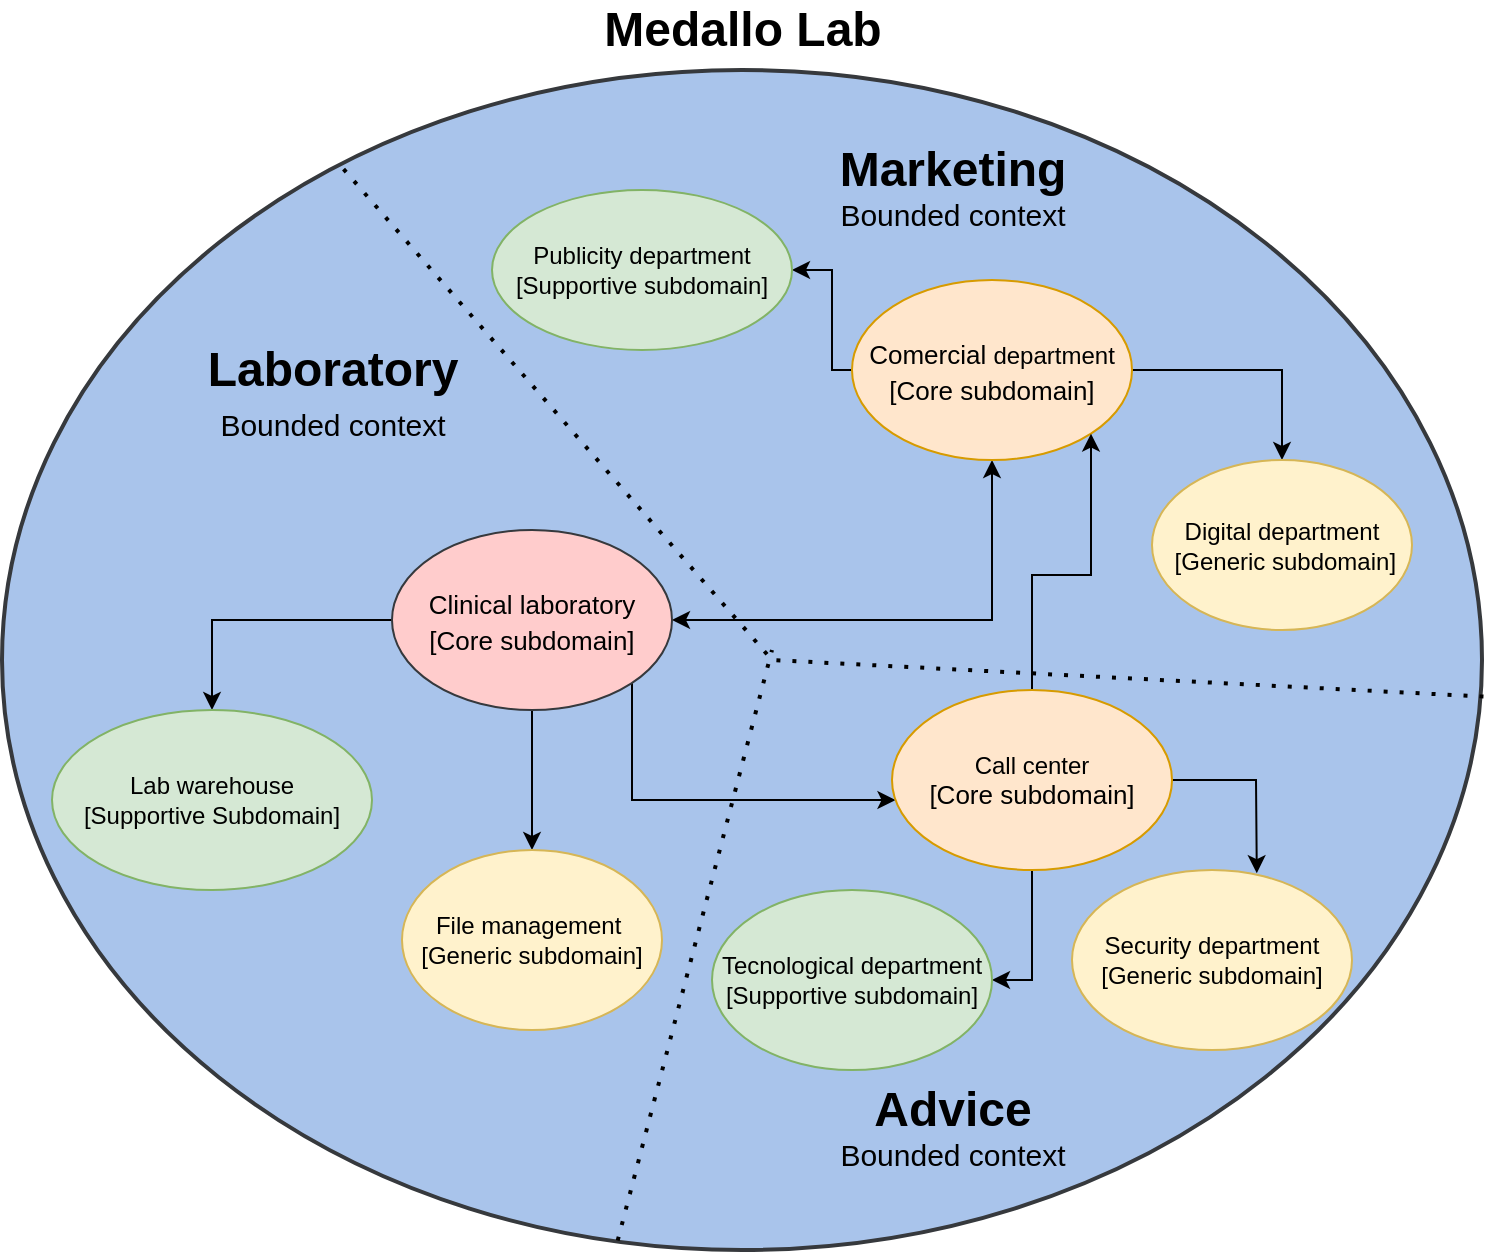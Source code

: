 <mxfile version="18.0.5" type="github" pages="4">
  <diagram id="R2lEEEUBdFMjLlhIrx00" name="Big picture">
    <mxGraphModel dx="1038" dy="579" grid="1" gridSize="10" guides="1" tooltips="1" connect="1" arrows="1" fold="1" page="1" pageScale="1" pageWidth="850" pageHeight="1100" math="0" shadow="0" extFonts="Permanent Marker^https://fonts.googleapis.com/css?family=Permanent+Marker">
      <root>
        <mxCell id="0" />
        <mxCell id="1" parent="0" />
        <mxCell id="_70DCsEFCMHdwTqX2hWj-2" value="&lt;b&gt;&lt;font style=&quot;font-size: 24px;&quot;&gt;Medallo Lab&lt;/font&gt;&lt;/b&gt;" style="text;html=1;align=center;verticalAlign=middle;resizable=0;points=[];autosize=1;strokeColor=none;fillColor=none;" vertex="1" parent="1">
          <mxGeometry x="350" y="140" width="150" height="20" as="geometry" />
        </mxCell>
        <mxCell id="_70DCsEFCMHdwTqX2hWj-4" value="" style="ellipse;whiteSpace=wrap;html=1;fillColor=#A9C4EB;strokeColor=#36393d;strokeWidth=2;" vertex="1" parent="1">
          <mxGeometry x="55" y="170" width="740" height="590" as="geometry" />
        </mxCell>
        <mxCell id="_70DCsEFCMHdwTqX2hWj-5" value="&lt;span style=&quot;font-size: 24px;&quot;&gt;&lt;b&gt;Laboratory&lt;/b&gt;&lt;/span&gt;" style="text;html=1;align=center;verticalAlign=middle;resizable=0;points=[];autosize=1;strokeColor=none;fillColor=none;" vertex="1" parent="1">
          <mxGeometry x="150" y="310" width="140" height="20" as="geometry" />
        </mxCell>
        <mxCell id="_70DCsEFCMHdwTqX2hWj-6" value="" style="endArrow=none;dashed=1;html=1;dashPattern=1 3;strokeWidth=2;rounded=0;fontSize=24;entryX=0.228;entryY=0.08;entryDx=0;entryDy=0;exitX=1.001;exitY=0.531;exitDx=0;exitDy=0;exitPerimeter=0;entryPerimeter=0;" edge="1" parent="1" source="_70DCsEFCMHdwTqX2hWj-4" target="_70DCsEFCMHdwTqX2hWj-4">
          <mxGeometry width="50" height="50" relative="1" as="geometry">
            <mxPoint x="400" y="490" as="sourcePoint" />
            <mxPoint x="450" y="440" as="targetPoint" />
            <Array as="points">
              <mxPoint x="440" y="465" />
            </Array>
          </mxGeometry>
        </mxCell>
        <mxCell id="_70DCsEFCMHdwTqX2hWj-7" value="&lt;font style=&quot;font-size: 15px;&quot;&gt;Bounded context&lt;/font&gt;" style="text;html=1;align=center;verticalAlign=middle;resizable=0;points=[];autosize=1;strokeColor=none;fillColor=none;fontSize=24;" vertex="1" parent="1">
          <mxGeometry x="155" y="325" width="130" height="40" as="geometry" />
        </mxCell>
        <mxCell id="_70DCsEFCMHdwTqX2hWj-8" style="edgeStyle=orthogonalEdgeStyle;rounded=0;orthogonalLoop=1;jettySize=auto;html=1;entryX=0.5;entryY=0;entryDx=0;entryDy=0;fontSize=13;" edge="1" parent="1" source="_70DCsEFCMHdwTqX2hWj-12" target="_70DCsEFCMHdwTqX2hWj-13">
          <mxGeometry relative="1" as="geometry" />
        </mxCell>
        <mxCell id="_70DCsEFCMHdwTqX2hWj-9" style="edgeStyle=orthogonalEdgeStyle;rounded=0;orthogonalLoop=1;jettySize=auto;html=1;fontSize=13;entryX=0.5;entryY=0;entryDx=0;entryDy=0;" edge="1" parent="1" source="_70DCsEFCMHdwTqX2hWj-12" target="_70DCsEFCMHdwTqX2hWj-14">
          <mxGeometry relative="1" as="geometry">
            <mxPoint x="300" y="570" as="targetPoint" />
          </mxGeometry>
        </mxCell>
        <mxCell id="_70DCsEFCMHdwTqX2hWj-10" style="edgeStyle=orthogonalEdgeStyle;rounded=0;orthogonalLoop=1;jettySize=auto;html=1;fontSize=13;" edge="1" parent="1" source="_70DCsEFCMHdwTqX2hWj-12" target="_70DCsEFCMHdwTqX2hWj-26">
          <mxGeometry relative="1" as="geometry">
            <Array as="points">
              <mxPoint x="370" y="535" />
            </Array>
          </mxGeometry>
        </mxCell>
        <mxCell id="_70DCsEFCMHdwTqX2hWj-11" style="edgeStyle=orthogonalEdgeStyle;rounded=0;orthogonalLoop=1;jettySize=auto;html=1;fontSize=13;startArrow=classic;startFill=1;endArrow=classic;endFill=1;" edge="1" parent="1" source="_70DCsEFCMHdwTqX2hWj-12" target="_70DCsEFCMHdwTqX2hWj-19">
          <mxGeometry relative="1" as="geometry" />
        </mxCell>
        <mxCell id="_70DCsEFCMHdwTqX2hWj-12" value="&lt;font style=&quot;font-size: 13px;&quot;&gt;Clinical laboratory&lt;br&gt;[Core subdomain]&lt;/font&gt;" style="ellipse;whiteSpace=wrap;html=1;fontSize=15;fillColor=#ffcccc;strokeColor=#36393d;" vertex="1" parent="1">
          <mxGeometry x="250" y="400" width="140" height="90" as="geometry" />
        </mxCell>
        <mxCell id="_70DCsEFCMHdwTqX2hWj-13" value="&lt;span style=&quot;background-color: initial; color: rgba(0, 0, 0, 0); font-family: monospace; font-size: 0px; text-align: start;&quot;&gt;%3CmxGraphModel%3E%3Croot%3E%3CmxCell%20id%3D%220%22%2F%3E%3CmxCell%20id%3D%221%22%20parent%3D%220%22%2F%3E%3CmxCell%20id%3D%222%22%20value%3D%22%26lt%3Bspan%20style%3D%26quot%3Bfont-size%3A%2024px%3B%26quot%3B%26gt%3B%26lt%3Bb%26gt%3BAdministration%26lt%3B%2Fb%26gt%3B%26lt%3B%2Fspan%26gt%3B%22%20style%3D%22text%3Bhtml%3D1%3Balign%3Dcenter%3BverticalAlign%3Dmiddle%3Bresizable%3D0%3Bpoints%3D%5B%5D%3Bautosize%3D1%3BstrokeColor%3Dnone%3BfillColor%3Dnone%3B%22%20vertex%3D%221%22%20parent%3D%221%22%3E%3CmxGeometry%20x%3D%22450%22%20y%3D%22680%22%20width%3D%22180%22%20height%3D%2220%22%20as%3D%22geometry%22%2F%3E%3C%2FmxCell%3E%3CmxCell%20id%3D%223%22%20value%3D%22%26lt%3Bfont%20style%3D%26quot%3Bfont-size%3A%2015px%3B%26quot%3B%26gt%3BBounded%20context%26lt%3B%2Ffont%26gt%3B%22%20style%3D%22text%3Bhtml%3D1%3Balign%3Dcenter%3BverticalAlign%3Dmiddle%3Bresizable%3D0%3Bpoints%3D%5B%5D%3Bautosize%3D1%3BstrokeColor%3Dnone%3BfillColor%3Dnone%3BfontSize%3D24%3B%22%20vertex%3D%221%22%20parent%3D%221%22%3E%3CmxGeometry%20x%3D%22465%22%20y%3D%22690%22%20width%3D%22130%22%20height%3D%2240%22%20as%3D%22geometry%22%2F%3E%3C%2FmxCell%3E%3C%2Froot%3E%3C%2FmxGraphModel%War&lt;/span&gt;&lt;span style=&quot;background-color: initial;&quot;&gt;Lab warehouse&lt;br&gt;&lt;/span&gt;[Supportive Subdomain]" style="ellipse;whiteSpace=wrap;html=1;fillColor=#d5e8d4;strokeColor=#82b366;" vertex="1" parent="1">
          <mxGeometry x="80" y="490" width="160" height="90" as="geometry" />
        </mxCell>
        <mxCell id="_70DCsEFCMHdwTqX2hWj-14" value="&lt;div style=&quot;text-align: center;&quot;&gt;&lt;/div&gt;File management&lt;span style=&quot;background-color: initial;&quot;&gt;&amp;nbsp;&lt;/span&gt;&lt;br&gt;&lt;div style=&quot;text-align: center;&quot;&gt;&lt;span style=&quot;background-color: initial;&quot;&gt;[Generic subdomain]&lt;/span&gt;&lt;/div&gt;" style="ellipse;whiteSpace=wrap;html=1;fillColor=#fff2cc;strokeColor=#d6b656;" vertex="1" parent="1">
          <mxGeometry x="255" y="560" width="130" height="90" as="geometry" />
        </mxCell>
        <mxCell id="_70DCsEFCMHdwTqX2hWj-15" value="&lt;span style=&quot;font-size: 24px;&quot;&gt;&lt;b&gt;Marketing&lt;/b&gt;&lt;/span&gt;" style="text;html=1;align=center;verticalAlign=middle;resizable=0;points=[];autosize=1;strokeColor=none;fillColor=none;" vertex="1" parent="1">
          <mxGeometry x="465" y="210" width="130" height="20" as="geometry" />
        </mxCell>
        <mxCell id="_70DCsEFCMHdwTqX2hWj-16" value="&lt;font style=&quot;font-size: 15px;&quot;&gt;Bounded context&lt;/font&gt;" style="text;html=1;align=center;verticalAlign=middle;resizable=0;points=[];autosize=1;strokeColor=none;fillColor=none;fontSize=24;" vertex="1" parent="1">
          <mxGeometry x="465" y="220" width="130" height="40" as="geometry" />
        </mxCell>
        <mxCell id="_70DCsEFCMHdwTqX2hWj-17" value="" style="edgeStyle=orthogonalEdgeStyle;rounded=0;orthogonalLoop=1;jettySize=auto;html=1;fontSize=13;" edge="1" parent="1" source="_70DCsEFCMHdwTqX2hWj-19" target="_70DCsEFCMHdwTqX2hWj-20">
          <mxGeometry relative="1" as="geometry">
            <Array as="points">
              <mxPoint x="470" y="320" />
              <mxPoint x="470" y="270" />
            </Array>
          </mxGeometry>
        </mxCell>
        <mxCell id="_70DCsEFCMHdwTqX2hWj-18" style="edgeStyle=orthogonalEdgeStyle;rounded=0;orthogonalLoop=1;jettySize=auto;html=1;entryX=0.5;entryY=0;entryDx=0;entryDy=0;fontSize=13;" edge="1" parent="1" source="_70DCsEFCMHdwTqX2hWj-19" target="_70DCsEFCMHdwTqX2hWj-21">
          <mxGeometry relative="1" as="geometry" />
        </mxCell>
        <mxCell id="_70DCsEFCMHdwTqX2hWj-19" value="&lt;font style=&quot;font-size: 13px;&quot;&gt;Comercial&amp;nbsp;&lt;span style=&quot;font-size: 12px;&quot;&gt;department&lt;/span&gt;&lt;br&gt;[Core subdomain]&lt;/font&gt;" style="ellipse;whiteSpace=wrap;html=1;fontSize=15;fillColor=#ffe6cc;strokeColor=#d79b00;" vertex="1" parent="1">
          <mxGeometry x="480" y="275" width="140" height="90" as="geometry" />
        </mxCell>
        <mxCell id="_70DCsEFCMHdwTqX2hWj-20" value="Publicity department&lt;br&gt;[Supportive subdomain]" style="ellipse;whiteSpace=wrap;html=1;fillColor=#d5e8d4;strokeColor=#82b366;" vertex="1" parent="1">
          <mxGeometry x="300" y="230" width="150" height="80" as="geometry" />
        </mxCell>
        <mxCell id="_70DCsEFCMHdwTqX2hWj-21" value="Digital department&lt;br&gt;&amp;nbsp;[Generic subdomain]" style="ellipse;whiteSpace=wrap;html=1;fillColor=#fff2cc;strokeColor=#d6b656;" vertex="1" parent="1">
          <mxGeometry x="630" y="365" width="130" height="85" as="geometry" />
        </mxCell>
        <mxCell id="_70DCsEFCMHdwTqX2hWj-22" value="" style="endArrow=none;dashed=1;html=1;dashPattern=1 3;strokeWidth=2;rounded=0;fontSize=13;exitX=0.416;exitY=0.992;exitDx=0;exitDy=0;exitPerimeter=0;" edge="1" parent="1" source="_70DCsEFCMHdwTqX2hWj-4">
          <mxGeometry width="50" height="50" relative="1" as="geometry">
            <mxPoint x="400" y="440" as="sourcePoint" />
            <mxPoint x="440" y="460" as="targetPoint" />
          </mxGeometry>
        </mxCell>
        <mxCell id="_70DCsEFCMHdwTqX2hWj-23" style="edgeStyle=orthogonalEdgeStyle;rounded=0;orthogonalLoop=1;jettySize=auto;html=1;entryX=1;entryY=0.5;entryDx=0;entryDy=0;fontSize=13;" edge="1" parent="1" source="_70DCsEFCMHdwTqX2hWj-26" target="_70DCsEFCMHdwTqX2hWj-27">
          <mxGeometry relative="1" as="geometry" />
        </mxCell>
        <mxCell id="_70DCsEFCMHdwTqX2hWj-24" style="edgeStyle=orthogonalEdgeStyle;rounded=0;orthogonalLoop=1;jettySize=auto;html=1;entryX=1;entryY=1;entryDx=0;entryDy=0;fontSize=13;" edge="1" parent="1" source="_70DCsEFCMHdwTqX2hWj-26" target="_70DCsEFCMHdwTqX2hWj-19">
          <mxGeometry relative="1" as="geometry" />
        </mxCell>
        <mxCell id="_70DCsEFCMHdwTqX2hWj-25" style="edgeStyle=none;rounded=0;orthogonalLoop=1;jettySize=auto;html=1;entryX=0.66;entryY=0.018;entryDx=0;entryDy=0;fontSize=13;startArrow=none;startFill=0;entryPerimeter=0;" edge="1" parent="1" source="_70DCsEFCMHdwTqX2hWj-26" target="_70DCsEFCMHdwTqX2hWj-28">
          <mxGeometry relative="1" as="geometry">
            <Array as="points">
              <mxPoint x="682" y="525" />
            </Array>
          </mxGeometry>
        </mxCell>
        <mxCell id="_70DCsEFCMHdwTqX2hWj-26" value="Call center&lt;br&gt;&lt;span style=&quot;font-size: 13px;&quot;&gt;[Core subdomain]&lt;/span&gt;" style="ellipse;whiteSpace=wrap;html=1;fillColor=#ffe6cc;strokeColor=#d79b00;" vertex="1" parent="1">
          <mxGeometry x="500" y="480" width="140" height="90" as="geometry" />
        </mxCell>
        <mxCell id="_70DCsEFCMHdwTqX2hWj-27" value="Tecnological department&lt;br&gt;[Supportive subdomain]" style="ellipse;whiteSpace=wrap;html=1;fillColor=#d5e8d4;strokeColor=#82b366;" vertex="1" parent="1">
          <mxGeometry x="410" y="580" width="140" height="90" as="geometry" />
        </mxCell>
        <mxCell id="_70DCsEFCMHdwTqX2hWj-28" value="Security department&lt;br&gt;[Generic subdomain]" style="ellipse;whiteSpace=wrap;html=1;fillColor=#fff2cc;strokeColor=#d6b656;" vertex="1" parent="1">
          <mxGeometry x="590" y="570" width="140" height="90" as="geometry" />
        </mxCell>
        <mxCell id="_70DCsEFCMHdwTqX2hWj-31" value="&lt;span style=&quot;font-size: 24px;&quot;&gt;&lt;b&gt;Advice&lt;/b&gt;&lt;/span&gt;" style="text;html=1;align=center;verticalAlign=middle;resizable=0;points=[];autosize=1;strokeColor=none;fillColor=none;" vertex="1" parent="1">
          <mxGeometry x="485" y="680" width="90" height="20" as="geometry" />
        </mxCell>
        <mxCell id="_70DCsEFCMHdwTqX2hWj-32" value="&lt;font style=&quot;font-size: 15px;&quot;&gt;Bounded context&lt;/font&gt;" style="text;html=1;align=center;verticalAlign=middle;resizable=0;points=[];autosize=1;strokeColor=none;fillColor=none;fontSize=24;" vertex="1" parent="1">
          <mxGeometry x="465" y="690" width="130" height="40" as="geometry" />
        </mxCell>
      </root>
    </mxGraphModel>
  </diagram>
  <diagram id="zymAZcizPTsur2Gbhjne" name="CoreSubdomain - Clnical Lab">
    <mxGraphModel dx="1038" dy="579" grid="1" gridSize="10" guides="1" tooltips="1" connect="1" arrows="1" fold="1" page="1" pageScale="1" pageWidth="827" pageHeight="1169" math="0" shadow="0">
      <root>
        <mxCell id="0" />
        <mxCell id="1" parent="0" />
        <mxCell id="5ayfVdTOtXc0oQOdSxiK-32" value="" style="rounded=1;whiteSpace=wrap;html=1;direction=south;fillColor=#bac8d3;strokeColor=#23445d;" vertex="1" parent="1">
          <mxGeometry x="73" y="40" width="607" height="720" as="geometry" />
        </mxCell>
        <mxCell id="5ayfVdTOtXc0oQOdSxiK-34" style="edgeStyle=orthogonalEdgeStyle;curved=1;rounded=0;orthogonalLoop=1;jettySize=auto;html=1;entryX=0;entryY=0.5;entryDx=0;entryDy=0;fontSize=13;" edge="1" parent="1" source="5ayfVdTOtXc0oQOdSxiK-39" target="5ayfVdTOtXc0oQOdSxiK-41">
          <mxGeometry relative="1" as="geometry" />
        </mxCell>
        <mxCell id="5ayfVdTOtXc0oQOdSxiK-35" style="edgeStyle=orthogonalEdgeStyle;curved=1;rounded=0;orthogonalLoop=1;jettySize=auto;html=1;entryX=0;entryY=0.5;entryDx=0;entryDy=0;fontSize=13;" edge="1" parent="1" source="5ayfVdTOtXc0oQOdSxiK-39" target="5ayfVdTOtXc0oQOdSxiK-44">
          <mxGeometry relative="1" as="geometry" />
        </mxCell>
        <mxCell id="5ayfVdTOtXc0oQOdSxiK-36" style="edgeStyle=orthogonalEdgeStyle;curved=1;rounded=0;orthogonalLoop=1;jettySize=auto;html=1;entryX=0;entryY=0.5;entryDx=0;entryDy=0;fontSize=13;" edge="1" parent="1" source="5ayfVdTOtXc0oQOdSxiK-39" target="5ayfVdTOtXc0oQOdSxiK-48">
          <mxGeometry relative="1" as="geometry" />
        </mxCell>
        <mxCell id="5ayfVdTOtXc0oQOdSxiK-37" style="edgeStyle=orthogonalEdgeStyle;rounded=0;orthogonalLoop=1;jettySize=auto;html=1;fontSize=23;startArrow=none;startFill=0;curved=1;entryX=0;entryY=0.5;entryDx=0;entryDy=0;" edge="1" parent="1" source="5ayfVdTOtXc0oQOdSxiK-39" target="5ayfVdTOtXc0oQOdSxiK-59">
          <mxGeometry relative="1" as="geometry" />
        </mxCell>
        <mxCell id="qlm-kdnQ1fedaa6qZpHP-31" style="edgeStyle=orthogonalEdgeStyle;curved=1;rounded=0;orthogonalLoop=1;jettySize=auto;html=1;entryX=0;entryY=0.5;entryDx=0;entryDy=0;fontSize=24;startArrow=none;startFill=0;endArrow=classic;endFill=1;exitX=0.5;exitY=0;exitDx=0;exitDy=0;" edge="1" parent="1" source="5ayfVdTOtXc0oQOdSxiK-39" target="5ayfVdTOtXc0oQOdSxiK-40">
          <mxGeometry relative="1" as="geometry" />
        </mxCell>
        <mxCell id="5ayfVdTOtXc0oQOdSxiK-39" value="Lab[AR]" style="rounded=1;arcSize=10;whiteSpace=wrap;html=1;align=center;fontSize=13;fillColor=#ffcccc;strokeColor=#36393d;" vertex="1" parent="1">
          <mxGeometry x="100" y="350" width="100" height="40" as="geometry" />
        </mxCell>
        <mxCell id="5ayfVdTOtXc0oQOdSxiK-40" value="Lab_ID[Id]" style="ellipse;whiteSpace=wrap;html=1;align=center;fontSize=13;fillColor=#cce5ff;strokeColor=#36393d;" vertex="1" parent="1">
          <mxGeometry x="220" y="80" width="130" height="50" as="geometry" />
        </mxCell>
        <mxCell id="5ayfVdTOtXc0oQOdSxiK-41" value="Lab_type[VO]" style="ellipse;whiteSpace=wrap;html=1;align=center;fontSize=13;fillColor=#cce5ff;strokeColor=#36393d;" vertex="1" parent="1">
          <mxGeometry x="180" y="660" width="140" height="60" as="geometry" />
        </mxCell>
        <mxCell id="5ayfVdTOtXc0oQOdSxiK-42" style="edgeStyle=orthogonalEdgeStyle;curved=1;rounded=0;orthogonalLoop=1;jettySize=auto;html=1;entryX=0;entryY=0.5;entryDx=0;entryDy=0;fontSize=13;" edge="1" parent="1" source="5ayfVdTOtXc0oQOdSxiK-44" target="5ayfVdTOtXc0oQOdSxiK-49">
          <mxGeometry relative="1" as="geometry" />
        </mxCell>
        <mxCell id="qlm-kdnQ1fedaa6qZpHP-26" style="edgeStyle=orthogonalEdgeStyle;rounded=0;orthogonalLoop=1;jettySize=auto;html=1;fontSize=24;startArrow=none;startFill=0;endArrow=classic;endFill=1;curved=1;entryX=0;entryY=0.5;entryDx=0;entryDy=0;" edge="1" parent="1" source="5ayfVdTOtXc0oQOdSxiK-44" target="qlm-kdnQ1fedaa6qZpHP-25">
          <mxGeometry relative="1" as="geometry" />
        </mxCell>
        <mxCell id="qlm-kdnQ1fedaa6qZpHP-30" style="edgeStyle=orthogonalEdgeStyle;curved=1;rounded=0;orthogonalLoop=1;jettySize=auto;html=1;entryX=0;entryY=0.5;entryDx=0;entryDy=0;fontSize=24;startArrow=none;startFill=0;endArrow=classic;endFill=1;" edge="1" parent="1" source="5ayfVdTOtXc0oQOdSxiK-44" target="qlm-kdnQ1fedaa6qZpHP-29">
          <mxGeometry relative="1" as="geometry" />
        </mxCell>
        <mxCell id="5ayfVdTOtXc0oQOdSxiK-44" value="Device[E]" style="shape=rhombus;perimeter=rhombusPerimeter;whiteSpace=wrap;html=1;align=center;fontSize=13;fillColor=#d5e8d4;strokeColor=#82b366;" vertex="1" parent="1">
          <mxGeometry x="280" y="140" width="120" height="60" as="geometry" />
        </mxCell>
        <mxCell id="5ayfVdTOtXc0oQOdSxiK-45" style="edgeStyle=orthogonalEdgeStyle;curved=1;rounded=0;orthogonalLoop=1;jettySize=auto;html=1;entryX=0;entryY=0.5;entryDx=0;entryDy=0;fontSize=13;" edge="1" parent="1" source="5ayfVdTOtXc0oQOdSxiK-48" target="5ayfVdTOtXc0oQOdSxiK-51">
          <mxGeometry relative="1" as="geometry" />
        </mxCell>
        <mxCell id="5ayfVdTOtXc0oQOdSxiK-46" style="edgeStyle=orthogonalEdgeStyle;curved=1;rounded=0;orthogonalLoop=1;jettySize=auto;html=1;entryX=0;entryY=0.5;entryDx=0;entryDy=0;fontSize=13;" edge="1" parent="1" source="5ayfVdTOtXc0oQOdSxiK-48" target="5ayfVdTOtXc0oQOdSxiK-52">
          <mxGeometry relative="1" as="geometry" />
        </mxCell>
        <mxCell id="5ayfVdTOtXc0oQOdSxiK-48" value="Bacteriologist[E]" style="shape=rhombus;perimeter=rhombusPerimeter;whiteSpace=wrap;html=1;align=center;fontSize=13;fillColor=#d5e8d4;strokeColor=#82b366;" vertex="1" parent="1">
          <mxGeometry x="275" y="340" width="130" height="60" as="geometry" />
        </mxCell>
        <mxCell id="5ayfVdTOtXc0oQOdSxiK-49" value="Device_ID[Id]" style="ellipse;whiteSpace=wrap;html=1;align=center;fontSize=13;fillColor=#cce5ff;strokeColor=#36393d;" vertex="1" parent="1">
          <mxGeometry x="502.5" y="50" width="120" height="50" as="geometry" />
        </mxCell>
        <mxCell id="5ayfVdTOtXc0oQOdSxiK-51" value="Bacteriologist_ID[Id]" style="ellipse;whiteSpace=wrap;html=1;align=center;fontSize=13;fillColor=#cce5ff;strokeColor=#36393d;" vertex="1" parent="1">
          <mxGeometry x="502.5" y="285" width="130" height="50" as="geometry" />
        </mxCell>
        <mxCell id="5ayfVdTOtXc0oQOdSxiK-52" value="Name[VO]" style="ellipse;whiteSpace=wrap;html=1;align=center;fontSize=13;fillColor=#cce5ff;strokeColor=#36393d;" vertex="1" parent="1">
          <mxGeometry x="502.5" y="345" width="120" height="50" as="geometry" />
        </mxCell>
        <mxCell id="5ayfVdTOtXc0oQOdSxiK-54" value="DeviceName[VO]" style="ellipse;whiteSpace=wrap;html=1;align=center;fontSize=13;fillColor=#cce5ff;strokeColor=#36393d;" vertex="1" parent="1">
          <mxGeometry x="502.5" y="110" width="120" height="50" as="geometry" />
        </mxCell>
        <mxCell id="5ayfVdTOtXc0oQOdSxiK-55" value="" style="edgeStyle=orthogonalEdgeStyle;curved=1;rounded=0;orthogonalLoop=1;jettySize=auto;html=1;fontSize=13;endArrow=classic;endFill=1;" edge="1" parent="1" source="5ayfVdTOtXc0oQOdSxiK-44" target="5ayfVdTOtXc0oQOdSxiK-54">
          <mxGeometry relative="1" as="geometry">
            <mxPoint x="484" y="190" as="sourcePoint" />
            <mxPoint x="620" y="240" as="targetPoint" />
          </mxGeometry>
        </mxCell>
        <mxCell id="5ayfVdTOtXc0oQOdSxiK-56" style="edgeStyle=orthogonalEdgeStyle;curved=1;rounded=0;orthogonalLoop=1;jettySize=auto;html=1;entryX=0;entryY=0.5;entryDx=0;entryDy=0;fontSize=13;" edge="1" parent="1" source="5ayfVdTOtXc0oQOdSxiK-59" target="5ayfVdTOtXc0oQOdSxiK-60">
          <mxGeometry relative="1" as="geometry" />
        </mxCell>
        <mxCell id="5ayfVdTOtXc0oQOdSxiK-57" style="edgeStyle=orthogonalEdgeStyle;curved=1;rounded=0;orthogonalLoop=1;jettySize=auto;html=1;entryX=0;entryY=0.5;entryDx=0;entryDy=0;fontSize=13;" edge="1" parent="1" source="5ayfVdTOtXc0oQOdSxiK-59" target="5ayfVdTOtXc0oQOdSxiK-61">
          <mxGeometry relative="1" as="geometry" />
        </mxCell>
        <mxCell id="5ayfVdTOtXc0oQOdSxiK-59" value="Bioengineer[E]" style="shape=rhombus;perimeter=rhombusPerimeter;whiteSpace=wrap;html=1;align=center;fontSize=13;fillColor=#d5e8d4;strokeColor=#82b366;" vertex="1" parent="1">
          <mxGeometry x="284" y="555" width="130" height="60" as="geometry" />
        </mxCell>
        <mxCell id="5ayfVdTOtXc0oQOdSxiK-60" value="Bioengineer_ID[Id]" style="ellipse;whiteSpace=wrap;html=1;align=center;fontSize=13;fillColor=#cce5ff;strokeColor=#36393d;" vertex="1" parent="1">
          <mxGeometry x="502.5" y="490" width="125" height="60" as="geometry" />
        </mxCell>
        <mxCell id="5ayfVdTOtXc0oQOdSxiK-61" value="Name[VO]" style="ellipse;whiteSpace=wrap;html=1;align=center;fontSize=13;fillColor=#cce5ff;strokeColor=#36393d;" vertex="1" parent="1">
          <mxGeometry x="502.5" y="560" width="120" height="50" as="geometry" />
        </mxCell>
        <mxCell id="qlm-kdnQ1fedaa6qZpHP-1" value="" style="rounded=1;whiteSpace=wrap;html=1;direction=south;fillColor=#bac8d3;strokeColor=#23445d;" vertex="1" parent="1">
          <mxGeometry x="740" y="50" width="607" height="710" as="geometry" />
        </mxCell>
        <mxCell id="qlm-kdnQ1fedaa6qZpHP-4" style="edgeStyle=orthogonalEdgeStyle;curved=1;rounded=0;orthogonalLoop=1;jettySize=auto;html=1;entryX=0;entryY=0.5;entryDx=0;entryDy=0;fontSize=13;" edge="1" parent="1" source="qlm-kdnQ1fedaa6qZpHP-7" target="qlm-kdnQ1fedaa6qZpHP-11">
          <mxGeometry relative="1" as="geometry" />
        </mxCell>
        <mxCell id="qlm-kdnQ1fedaa6qZpHP-5" style="edgeStyle=orthogonalEdgeStyle;curved=1;rounded=0;orthogonalLoop=1;jettySize=auto;html=1;entryX=0;entryY=0.5;entryDx=0;entryDy=0;fontSize=13;" edge="1" parent="1" source="qlm-kdnQ1fedaa6qZpHP-7" target="qlm-kdnQ1fedaa6qZpHP-14">
          <mxGeometry relative="1" as="geometry" />
        </mxCell>
        <mxCell id="qlm-kdnQ1fedaa6qZpHP-6" style="edgeStyle=orthogonalEdgeStyle;rounded=0;orthogonalLoop=1;jettySize=auto;html=1;fontSize=23;startArrow=none;startFill=0;curved=1;entryX=0;entryY=0.5;entryDx=0;entryDy=0;" edge="1" parent="1" source="qlm-kdnQ1fedaa6qZpHP-7" target="qlm-kdnQ1fedaa6qZpHP-22">
          <mxGeometry relative="1" as="geometry" />
        </mxCell>
        <mxCell id="qlm-kdnQ1fedaa6qZpHP-7" value="Staff[AR]" style="rounded=1;arcSize=10;whiteSpace=wrap;html=1;align=center;fontSize=13;fillColor=#ffcccc;strokeColor=#36393d;" vertex="1" parent="1">
          <mxGeometry x="767" y="370" width="100" height="40" as="geometry" />
        </mxCell>
        <mxCell id="qlm-kdnQ1fedaa6qZpHP-10" style="edgeStyle=orthogonalEdgeStyle;curved=1;rounded=0;orthogonalLoop=1;jettySize=auto;html=1;entryX=0;entryY=0.5;entryDx=0;entryDy=0;fontSize=13;" edge="1" parent="1" source="qlm-kdnQ1fedaa6qZpHP-11" target="qlm-kdnQ1fedaa6qZpHP-15">
          <mxGeometry relative="1" as="geometry" />
        </mxCell>
        <mxCell id="CRLmG_9l30dHfT5lwTZz-2" style="edgeStyle=orthogonalEdgeStyle;curved=1;rounded=0;orthogonalLoop=1;jettySize=auto;html=1;entryX=0;entryY=0.5;entryDx=0;entryDy=0;fontSize=24;startArrow=none;startFill=0;endArrow=classic;endFill=1;" edge="1" parent="1" source="qlm-kdnQ1fedaa6qZpHP-11" target="CRLmG_9l30dHfT5lwTZz-1">
          <mxGeometry relative="1" as="geometry" />
        </mxCell>
        <mxCell id="qlm-kdnQ1fedaa6qZpHP-11" value="LabCourier[E]" style="shape=rhombus;perimeter=rhombusPerimeter;whiteSpace=wrap;html=1;align=center;fontSize=13;fillColor=#d5e8d4;strokeColor=#82b366;" vertex="1" parent="1">
          <mxGeometry x="937" y="150" width="120" height="60" as="geometry" />
        </mxCell>
        <mxCell id="qlm-kdnQ1fedaa6qZpHP-12" style="edgeStyle=orthogonalEdgeStyle;curved=1;rounded=0;orthogonalLoop=1;jettySize=auto;html=1;entryX=0;entryY=0.5;entryDx=0;entryDy=0;fontSize=13;" edge="1" parent="1" source="qlm-kdnQ1fedaa6qZpHP-14" target="qlm-kdnQ1fedaa6qZpHP-16">
          <mxGeometry relative="1" as="geometry" />
        </mxCell>
        <mxCell id="qlm-kdnQ1fedaa6qZpHP-13" style="edgeStyle=orthogonalEdgeStyle;curved=1;rounded=0;orthogonalLoop=1;jettySize=auto;html=1;entryX=0;entryY=0.5;entryDx=0;entryDy=0;fontSize=13;" edge="1" parent="1" source="qlm-kdnQ1fedaa6qZpHP-14" target="qlm-kdnQ1fedaa6qZpHP-17">
          <mxGeometry relative="1" as="geometry" />
        </mxCell>
        <mxCell id="CRLmG_9l30dHfT5lwTZz-5" style="edgeStyle=orthogonalEdgeStyle;curved=1;rounded=0;orthogonalLoop=1;jettySize=auto;html=1;entryX=0;entryY=0.5;entryDx=0;entryDy=0;fontSize=24;startArrow=none;startFill=0;endArrow=classic;endFill=1;" edge="1" parent="1" source="qlm-kdnQ1fedaa6qZpHP-14" target="CRLmG_9l30dHfT5lwTZz-4">
          <mxGeometry relative="1" as="geometry" />
        </mxCell>
        <mxCell id="qlm-kdnQ1fedaa6qZpHP-14" value="Cleaner[E]" style="shape=rhombus;perimeter=rhombusPerimeter;whiteSpace=wrap;html=1;align=center;fontSize=13;fillColor=#d5e8d4;strokeColor=#82b366;" vertex="1" parent="1">
          <mxGeometry x="937" y="360" width="130" height="60" as="geometry" />
        </mxCell>
        <mxCell id="qlm-kdnQ1fedaa6qZpHP-15" value="LabCourier_ID[Id]" style="ellipse;whiteSpace=wrap;html=1;align=center;fontSize=13;fillColor=#cce5ff;strokeColor=#36393d;" vertex="1" parent="1">
          <mxGeometry x="1160" y="90" width="120" height="50" as="geometry" />
        </mxCell>
        <mxCell id="qlm-kdnQ1fedaa6qZpHP-16" value="Cleaner_ID[Id]" style="ellipse;whiteSpace=wrap;html=1;align=center;fontSize=13;fillColor=#cce5ff;strokeColor=#36393d;" vertex="1" parent="1">
          <mxGeometry x="1160" y="300" width="118" height="50" as="geometry" />
        </mxCell>
        <mxCell id="qlm-kdnQ1fedaa6qZpHP-17" value="Name[VO]" style="ellipse;whiteSpace=wrap;html=1;align=center;fontSize=13;fillColor=#cce5ff;strokeColor=#36393d;" vertex="1" parent="1">
          <mxGeometry x="1160" y="365" width="120" height="50" as="geometry" />
        </mxCell>
        <mxCell id="qlm-kdnQ1fedaa6qZpHP-18" value="Name[VO]" style="ellipse;whiteSpace=wrap;html=1;align=center;fontSize=13;fillColor=#cce5ff;strokeColor=#36393d;" vertex="1" parent="1">
          <mxGeometry x="1160" y="155" width="103" height="50" as="geometry" />
        </mxCell>
        <mxCell id="qlm-kdnQ1fedaa6qZpHP-19" value="" style="edgeStyle=orthogonalEdgeStyle;curved=1;rounded=0;orthogonalLoop=1;jettySize=auto;html=1;fontSize=13;endArrow=classic;endFill=1;" edge="1" parent="1" source="qlm-kdnQ1fedaa6qZpHP-11" target="qlm-kdnQ1fedaa6qZpHP-18">
          <mxGeometry relative="1" as="geometry">
            <mxPoint x="1151" y="190" as="sourcePoint" />
            <mxPoint x="1287" y="240" as="targetPoint" />
          </mxGeometry>
        </mxCell>
        <mxCell id="qlm-kdnQ1fedaa6qZpHP-20" style="edgeStyle=orthogonalEdgeStyle;curved=1;rounded=0;orthogonalLoop=1;jettySize=auto;html=1;entryX=0;entryY=0.5;entryDx=0;entryDy=0;fontSize=13;" edge="1" parent="1" source="qlm-kdnQ1fedaa6qZpHP-22" target="qlm-kdnQ1fedaa6qZpHP-23">
          <mxGeometry relative="1" as="geometry" />
        </mxCell>
        <mxCell id="qlm-kdnQ1fedaa6qZpHP-21" style="edgeStyle=orthogonalEdgeStyle;curved=1;rounded=0;orthogonalLoop=1;jettySize=auto;html=1;entryX=0;entryY=0.5;entryDx=0;entryDy=0;fontSize=13;" edge="1" parent="1" source="qlm-kdnQ1fedaa6qZpHP-22" target="qlm-kdnQ1fedaa6qZpHP-24">
          <mxGeometry relative="1" as="geometry" />
        </mxCell>
        <mxCell id="CRLmG_9l30dHfT5lwTZz-6" style="edgeStyle=orthogonalEdgeStyle;curved=1;rounded=0;orthogonalLoop=1;jettySize=auto;html=1;entryX=0;entryY=0.5;entryDx=0;entryDy=0;fontSize=24;startArrow=none;startFill=0;endArrow=classic;endFill=1;" edge="1" parent="1" source="qlm-kdnQ1fedaa6qZpHP-22" target="CRLmG_9l30dHfT5lwTZz-3">
          <mxGeometry relative="1" as="geometry" />
        </mxCell>
        <mxCell id="qlm-kdnQ1fedaa6qZpHP-22" value="Recepcionist[E]" style="shape=rhombus;perimeter=rhombusPerimeter;whiteSpace=wrap;html=1;align=center;fontSize=13;fillColor=#d5e8d4;strokeColor=#82b366;" vertex="1" parent="1">
          <mxGeometry x="947" y="565" width="133" height="60" as="geometry" />
        </mxCell>
        <mxCell id="qlm-kdnQ1fedaa6qZpHP-23" value="Recepcionist_ID[Id]" style="ellipse;whiteSpace=wrap;html=1;align=center;fontSize=13;fillColor=#cce5ff;strokeColor=#36393d;" vertex="1" parent="1">
          <mxGeometry x="1160" y="510" width="123" height="50" as="geometry" />
        </mxCell>
        <mxCell id="qlm-kdnQ1fedaa6qZpHP-24" value="Name[VO]" style="ellipse;whiteSpace=wrap;html=1;align=center;fontSize=13;fillColor=#cce5ff;strokeColor=#36393d;" vertex="1" parent="1">
          <mxGeometry x="1158" y="570" width="120" height="50" as="geometry" />
        </mxCell>
        <mxCell id="qlm-kdnQ1fedaa6qZpHP-25" value="LifeSpan[VO]" style="ellipse;whiteSpace=wrap;html=1;align=center;fontSize=13;fillColor=#cce5ff;strokeColor=#36393d;" vertex="1" parent="1">
          <mxGeometry x="502.5" y="227.5" width="120" height="50" as="geometry" />
        </mxCell>
        <mxCell id="qlm-kdnQ1fedaa6qZpHP-29" value="Model[VO]" style="ellipse;whiteSpace=wrap;html=1;align=center;fontSize=13;fillColor=#cce5ff;strokeColor=#36393d;" vertex="1" parent="1">
          <mxGeometry x="503.75" y="170" width="120" height="50" as="geometry" />
        </mxCell>
        <mxCell id="CRLmG_9l30dHfT5lwTZz-1" value="Years Of Experience [VO]" style="ellipse;whiteSpace=wrap;html=1;align=center;fontSize=13;fillColor=#cce5ff;strokeColor=#36393d;" vertex="1" parent="1">
          <mxGeometry x="1160" y="220" width="145" height="65" as="geometry" />
        </mxCell>
        <mxCell id="CRLmG_9l30dHfT5lwTZz-3" value="Years Of Experience [VO]" style="ellipse;whiteSpace=wrap;html=1;align=center;fontSize=13;fillColor=#cce5ff;strokeColor=#36393d;" vertex="1" parent="1">
          <mxGeometry x="1160" y="640" width="145" height="65" as="geometry" />
        </mxCell>
        <mxCell id="CRLmG_9l30dHfT5lwTZz-4" value="Years Of Experience [VO]" style="ellipse;whiteSpace=wrap;html=1;align=center;fontSize=13;fillColor=#cce5ff;strokeColor=#36393d;" vertex="1" parent="1">
          <mxGeometry x="1160" y="430" width="145" height="65" as="geometry" />
        </mxCell>
      </root>
    </mxGraphModel>
  </diagram>
  <diagram id="49IJBGi0_42gXyzxaHPp" name="Model">
    <mxGraphModel dx="1038" dy="579" grid="1" gridSize="10" guides="1" tooltips="1" connect="1" arrows="1" fold="1" page="1" pageScale="1" pageWidth="827" pageHeight="1169" math="0" shadow="0">
      <root>
        <mxCell id="0" />
        <mxCell id="1" parent="0" />
        <mxCell id="haOGi9aqzkyINbcdZJ1e-57" value="Device[E]" style="shape=table;startSize=30;container=1;collapsible=1;childLayout=tableLayout;fixedRows=1;rowLines=0;fontStyle=1;align=center;resizeLast=1;fillColor=#d5e8d4;strokeColor=#82b366;" vertex="1" parent="1">
          <mxGeometry x="80" y="840" width="180" height="240" as="geometry" />
        </mxCell>
        <mxCell id="haOGi9aqzkyINbcdZJ1e-58" value="" style="shape=partialRectangle;collapsible=0;dropTarget=0;pointerEvents=0;fillColor=none;top=0;left=0;bottom=1;right=0;points=[[0,0.5],[1,0.5]];portConstraint=eastwest;" vertex="1" parent="haOGi9aqzkyINbcdZJ1e-57">
          <mxGeometry y="30" width="180" height="30" as="geometry" />
        </mxCell>
        <mxCell id="haOGi9aqzkyINbcdZJ1e-59" value="[Id]" style="shape=partialRectangle;connectable=0;fillColor=none;top=0;left=0;bottom=0;right=0;fontStyle=1;overflow=hidden;" vertex="1" parent="haOGi9aqzkyINbcdZJ1e-58">
          <mxGeometry width="30" height="30" as="geometry">
            <mxRectangle width="30" height="30" as="alternateBounds" />
          </mxGeometry>
        </mxCell>
        <mxCell id="haOGi9aqzkyINbcdZJ1e-60" value="Device_ID" style="shape=partialRectangle;connectable=0;fillColor=none;top=0;left=0;bottom=0;right=0;align=left;spacingLeft=6;fontStyle=3;overflow=hidden;" vertex="1" parent="haOGi9aqzkyINbcdZJ1e-58">
          <mxGeometry x="30" width="150" height="30" as="geometry">
            <mxRectangle width="150" height="30" as="alternateBounds" />
          </mxGeometry>
        </mxCell>
        <mxCell id="haOGi9aqzkyINbcdZJ1e-61" value="" style="shape=partialRectangle;collapsible=0;dropTarget=0;pointerEvents=0;fillColor=none;top=0;left=0;bottom=0;right=0;points=[[0,0.5],[1,0.5]];portConstraint=eastwest;" vertex="1" parent="haOGi9aqzkyINbcdZJ1e-57">
          <mxGeometry y="60" width="180" height="30" as="geometry" />
        </mxCell>
        <mxCell id="haOGi9aqzkyINbcdZJ1e-62" value="[VO]" style="shape=partialRectangle;connectable=0;fillColor=none;top=0;left=0;bottom=0;right=0;editable=1;overflow=hidden;" vertex="1" parent="haOGi9aqzkyINbcdZJ1e-61">
          <mxGeometry width="30" height="30" as="geometry">
            <mxRectangle width="30" height="30" as="alternateBounds" />
          </mxGeometry>
        </mxCell>
        <mxCell id="haOGi9aqzkyINbcdZJ1e-63" value="DeviceName" style="shape=partialRectangle;connectable=0;fillColor=none;top=0;left=0;bottom=0;right=0;align=left;spacingLeft=6;overflow=hidden;" vertex="1" parent="haOGi9aqzkyINbcdZJ1e-61">
          <mxGeometry x="30" width="150" height="30" as="geometry">
            <mxRectangle width="150" height="30" as="alternateBounds" />
          </mxGeometry>
        </mxCell>
        <mxCell id="HqOk8bERXuS6PAj_jHrN-4" value="" style="shape=partialRectangle;collapsible=0;dropTarget=0;pointerEvents=0;fillColor=none;top=0;left=0;bottom=0;right=0;points=[[0,0.5],[1,0.5]];portConstraint=eastwest;" vertex="1" parent="haOGi9aqzkyINbcdZJ1e-57">
          <mxGeometry y="90" width="180" height="30" as="geometry" />
        </mxCell>
        <mxCell id="HqOk8bERXuS6PAj_jHrN-5" value="[VO]" style="shape=partialRectangle;connectable=0;fillColor=none;top=0;left=0;bottom=0;right=0;editable=1;overflow=hidden;" vertex="1" parent="HqOk8bERXuS6PAj_jHrN-4">
          <mxGeometry width="30" height="30" as="geometry">
            <mxRectangle width="30" height="30" as="alternateBounds" />
          </mxGeometry>
        </mxCell>
        <mxCell id="HqOk8bERXuS6PAj_jHrN-6" value="Model" style="shape=partialRectangle;connectable=0;fillColor=none;top=0;left=0;bottom=0;right=0;align=left;spacingLeft=6;overflow=hidden;" vertex="1" parent="HqOk8bERXuS6PAj_jHrN-4">
          <mxGeometry x="30" width="150" height="30" as="geometry">
            <mxRectangle width="150" height="30" as="alternateBounds" />
          </mxGeometry>
        </mxCell>
        <mxCell id="haOGi9aqzkyINbcdZJ1e-64" value="" style="shape=partialRectangle;collapsible=0;dropTarget=0;pointerEvents=0;fillColor=none;top=0;left=0;bottom=0;right=0;points=[[0,0.5],[1,0.5]];portConstraint=eastwest;" vertex="1" parent="haOGi9aqzkyINbcdZJ1e-57">
          <mxGeometry y="120" width="180" height="30" as="geometry" />
        </mxCell>
        <mxCell id="haOGi9aqzkyINbcdZJ1e-65" value="[VO]" style="shape=partialRectangle;connectable=0;fillColor=none;top=0;left=0;bottom=0;right=0;editable=1;overflow=hidden;" vertex="1" parent="haOGi9aqzkyINbcdZJ1e-64">
          <mxGeometry width="30" height="30" as="geometry">
            <mxRectangle width="30" height="30" as="alternateBounds" />
          </mxGeometry>
        </mxCell>
        <mxCell id="haOGi9aqzkyINbcdZJ1e-66" value="LifeSpan" style="shape=partialRectangle;connectable=0;fillColor=none;top=0;left=0;bottom=0;right=0;align=left;spacingLeft=6;overflow=hidden;" vertex="1" parent="haOGi9aqzkyINbcdZJ1e-64">
          <mxGeometry x="30" width="150" height="30" as="geometry">
            <mxRectangle width="150" height="30" as="alternateBounds" />
          </mxGeometry>
        </mxCell>
        <mxCell id="haOGi9aqzkyINbcdZJ1e-67" value="" style="shape=partialRectangle;collapsible=0;dropTarget=0;pointerEvents=0;fillColor=none;top=0;left=0;bottom=0;right=0;points=[[0,0.5],[1,0.5]];portConstraint=eastwest;" vertex="1" parent="haOGi9aqzkyINbcdZJ1e-57">
          <mxGeometry y="150" width="180" height="30" as="geometry" />
        </mxCell>
        <mxCell id="haOGi9aqzkyINbcdZJ1e-68" value="" style="shape=partialRectangle;connectable=0;fillColor=none;top=0;left=0;bottom=0;right=0;editable=1;overflow=hidden;" vertex="1" parent="haOGi9aqzkyINbcdZJ1e-67">
          <mxGeometry width="30" height="30" as="geometry">
            <mxRectangle width="30" height="30" as="alternateBounds" />
          </mxGeometry>
        </mxCell>
        <mxCell id="haOGi9aqzkyINbcdZJ1e-69" value="UpdateDeviceName" style="shape=partialRectangle;connectable=0;fillColor=none;top=0;left=0;bottom=0;right=0;align=left;spacingLeft=6;overflow=hidden;" vertex="1" parent="haOGi9aqzkyINbcdZJ1e-67">
          <mxGeometry x="30" width="150" height="30" as="geometry">
            <mxRectangle width="150" height="30" as="alternateBounds" />
          </mxGeometry>
        </mxCell>
        <mxCell id="hn1xswc4kF2Rxm2GA08g-8" value="" style="shape=partialRectangle;collapsible=0;dropTarget=0;pointerEvents=0;fillColor=none;top=0;left=0;bottom=0;right=0;points=[[0,0.5],[1,0.5]];portConstraint=eastwest;" vertex="1" parent="haOGi9aqzkyINbcdZJ1e-57">
          <mxGeometry y="180" width="180" height="30" as="geometry" />
        </mxCell>
        <mxCell id="hn1xswc4kF2Rxm2GA08g-9" value="" style="shape=partialRectangle;connectable=0;fillColor=none;top=0;left=0;bottom=0;right=0;editable=1;overflow=hidden;" vertex="1" parent="hn1xswc4kF2Rxm2GA08g-8">
          <mxGeometry width="30" height="30" as="geometry">
            <mxRectangle width="30" height="30" as="alternateBounds" />
          </mxGeometry>
        </mxCell>
        <mxCell id="hn1xswc4kF2Rxm2GA08g-10" value="UpdateModel" style="shape=partialRectangle;connectable=0;fillColor=none;top=0;left=0;bottom=0;right=0;align=left;spacingLeft=6;overflow=hidden;" vertex="1" parent="hn1xswc4kF2Rxm2GA08g-8">
          <mxGeometry x="30" width="150" height="30" as="geometry">
            <mxRectangle width="150" height="30" as="alternateBounds" />
          </mxGeometry>
        </mxCell>
        <mxCell id="haOGi9aqzkyINbcdZJ1e-70" value="" style="shape=partialRectangle;collapsible=0;dropTarget=0;pointerEvents=0;fillColor=none;top=0;left=0;bottom=0;right=0;points=[[0,0.5],[1,0.5]];portConstraint=eastwest;" vertex="1" parent="haOGi9aqzkyINbcdZJ1e-57">
          <mxGeometry y="210" width="180" height="30" as="geometry" />
        </mxCell>
        <mxCell id="haOGi9aqzkyINbcdZJ1e-71" value="" style="shape=partialRectangle;connectable=0;fillColor=none;top=0;left=0;bottom=0;right=0;editable=1;overflow=hidden;" vertex="1" parent="haOGi9aqzkyINbcdZJ1e-70">
          <mxGeometry width="30" height="30" as="geometry">
            <mxRectangle width="30" height="30" as="alternateBounds" />
          </mxGeometry>
        </mxCell>
        <mxCell id="haOGi9aqzkyINbcdZJ1e-72" value="UpdateLifeSpan" style="shape=partialRectangle;connectable=0;fillColor=none;top=0;left=0;bottom=0;right=0;align=left;spacingLeft=6;overflow=hidden;" vertex="1" parent="haOGi9aqzkyINbcdZJ1e-70">
          <mxGeometry x="30" width="150" height="30" as="geometry">
            <mxRectangle width="150" height="30" as="alternateBounds" />
          </mxGeometry>
        </mxCell>
        <mxCell id="haOGi9aqzkyINbcdZJ1e-73" value="" style="group" connectable="0" vertex="1" parent="1">
          <mxGeometry x="280" y="40" width="280" height="750" as="geometry" />
        </mxCell>
        <mxCell id="haOGi9aqzkyINbcdZJ1e-74" value="Lab[AR]" style="shape=table;startSize=30;container=1;collapsible=1;childLayout=tableLayout;fixedRows=1;rowLines=0;fontStyle=1;align=center;resizeLast=1;fillColor=#f8cecc;strokeColor=#000000;" vertex="1" parent="haOGi9aqzkyINbcdZJ1e-73">
          <mxGeometry x="1" width="279" height="750" as="geometry" />
        </mxCell>
        <mxCell id="haOGi9aqzkyINbcdZJ1e-75" value="" style="shape=partialRectangle;collapsible=0;dropTarget=0;pointerEvents=0;fillColor=none;top=0;left=0;bottom=0;right=0;points=[[0,0.5],[1,0.5]];portConstraint=eastwest;" vertex="1" parent="haOGi9aqzkyINbcdZJ1e-74">
          <mxGeometry y="30" width="279" height="30" as="geometry" />
        </mxCell>
        <mxCell id="haOGi9aqzkyINbcdZJ1e-76" value="[VO]" style="shape=partialRectangle;connectable=0;fillColor=none;top=0;left=0;bottom=0;right=0;editable=1;overflow=hidden;" vertex="1" parent="haOGi9aqzkyINbcdZJ1e-75">
          <mxGeometry width="30" height="30" as="geometry">
            <mxRectangle width="30" height="30" as="alternateBounds" />
          </mxGeometry>
        </mxCell>
        <mxCell id="haOGi9aqzkyINbcdZJ1e-77" value="LabType" style="shape=partialRectangle;connectable=0;fillColor=none;top=0;left=0;bottom=0;right=0;align=left;spacingLeft=6;overflow=hidden;" vertex="1" parent="haOGi9aqzkyINbcdZJ1e-75">
          <mxGeometry x="30" width="249" height="30" as="geometry">
            <mxRectangle width="249" height="30" as="alternateBounds" />
          </mxGeometry>
        </mxCell>
        <mxCell id="haOGi9aqzkyINbcdZJ1e-81" value="" style="shape=partialRectangle;collapsible=0;dropTarget=0;pointerEvents=0;fillColor=none;top=0;left=0;bottom=0;right=0;points=[[0,0.5],[1,0.5]];portConstraint=eastwest;" vertex="1" parent="haOGi9aqzkyINbcdZJ1e-74">
          <mxGeometry y="60" width="279" height="30" as="geometry" />
        </mxCell>
        <mxCell id="haOGi9aqzkyINbcdZJ1e-82" value="[E]" style="shape=partialRectangle;connectable=0;fillColor=none;top=0;left=0;bottom=0;right=0;editable=1;overflow=hidden;" vertex="1" parent="haOGi9aqzkyINbcdZJ1e-81">
          <mxGeometry width="30" height="30" as="geometry">
            <mxRectangle width="30" height="30" as="alternateBounds" />
          </mxGeometry>
        </mxCell>
        <mxCell id="haOGi9aqzkyINbcdZJ1e-83" value="Set&lt;Device&gt;(30)" style="shape=partialRectangle;connectable=0;fillColor=none;top=0;left=0;bottom=0;right=0;align=left;spacingLeft=6;overflow=hidden;" vertex="1" parent="haOGi9aqzkyINbcdZJ1e-81">
          <mxGeometry x="30" width="249" height="30" as="geometry">
            <mxRectangle width="249" height="30" as="alternateBounds" />
          </mxGeometry>
        </mxCell>
        <mxCell id="haOGi9aqzkyINbcdZJ1e-84" value="" style="shape=partialRectangle;collapsible=0;dropTarget=0;pointerEvents=0;fillColor=none;top=0;left=0;bottom=0;right=0;points=[[0,0.5],[1,0.5]];portConstraint=eastwest;" vertex="1" parent="haOGi9aqzkyINbcdZJ1e-74">
          <mxGeometry y="90" width="279" height="30" as="geometry" />
        </mxCell>
        <mxCell id="haOGi9aqzkyINbcdZJ1e-85" value="[E]" style="shape=partialRectangle;connectable=0;fillColor=none;top=0;left=0;bottom=0;right=0;editable=1;overflow=hidden;" vertex="1" parent="haOGi9aqzkyINbcdZJ1e-84">
          <mxGeometry width="30" height="30" as="geometry">
            <mxRectangle width="30" height="30" as="alternateBounds" />
          </mxGeometry>
        </mxCell>
        <mxCell id="haOGi9aqzkyINbcdZJ1e-86" value="Set&lt;Bacteriologist&gt;(15)" style="shape=partialRectangle;connectable=0;fillColor=none;top=0;left=0;bottom=0;right=0;align=left;spacingLeft=6;overflow=hidden;" vertex="1" parent="haOGi9aqzkyINbcdZJ1e-84">
          <mxGeometry x="30" width="249" height="30" as="geometry">
            <mxRectangle width="249" height="30" as="alternateBounds" />
          </mxGeometry>
        </mxCell>
        <mxCell id="haOGi9aqzkyINbcdZJ1e-87" value="" style="shape=partialRectangle;collapsible=0;dropTarget=0;pointerEvents=0;fillColor=none;top=0;left=0;bottom=0;right=0;points=[[0,0.5],[1,0.5]];portConstraint=eastwest;" vertex="1" parent="haOGi9aqzkyINbcdZJ1e-74">
          <mxGeometry y="120" width="279" height="30" as="geometry" />
        </mxCell>
        <mxCell id="haOGi9aqzkyINbcdZJ1e-88" value="[E]" style="shape=partialRectangle;connectable=0;fillColor=none;top=0;left=0;bottom=0;right=0;editable=1;overflow=hidden;" vertex="1" parent="haOGi9aqzkyINbcdZJ1e-87">
          <mxGeometry width="30" height="30" as="geometry">
            <mxRectangle width="30" height="30" as="alternateBounds" />
          </mxGeometry>
        </mxCell>
        <mxCell id="haOGi9aqzkyINbcdZJ1e-89" value="Set&lt;Bioengineer&gt;(3)" style="shape=partialRectangle;connectable=0;fillColor=none;top=0;left=0;bottom=0;right=0;align=left;spacingLeft=6;overflow=hidden;" vertex="1" parent="haOGi9aqzkyINbcdZJ1e-87">
          <mxGeometry x="30" width="249" height="30" as="geometry">
            <mxRectangle width="249" height="30" as="alternateBounds" />
          </mxGeometry>
        </mxCell>
        <mxCell id="haOGi9aqzkyINbcdZJ1e-90" value="" style="shape=partialRectangle;collapsible=0;dropTarget=0;pointerEvents=0;fillColor=none;top=0;left=0;bottom=1;right=0;points=[[0,0.5],[1,0.5]];portConstraint=eastwest;" vertex="1" parent="haOGi9aqzkyINbcdZJ1e-74">
          <mxGeometry y="150" width="279" height="30" as="geometry" />
        </mxCell>
        <mxCell id="haOGi9aqzkyINbcdZJ1e-91" value="[Id]" style="shape=partialRectangle;connectable=0;fillColor=none;top=0;left=0;bottom=0;right=0;fontStyle=1;overflow=hidden;" vertex="1" parent="haOGi9aqzkyINbcdZJ1e-90">
          <mxGeometry width="30" height="30" as="geometry">
            <mxRectangle width="30" height="30" as="alternateBounds" />
          </mxGeometry>
        </mxCell>
        <mxCell id="haOGi9aqzkyINbcdZJ1e-92" value="Lab_ID" style="shape=partialRectangle;connectable=0;fillColor=#dae8fc;top=0;left=0;bottom=0;right=0;align=left;spacingLeft=6;fontStyle=3;overflow=hidden;strokeColor=#6c8ebf;" vertex="1" parent="haOGi9aqzkyINbcdZJ1e-90">
          <mxGeometry x="30" width="249" height="30" as="geometry">
            <mxRectangle width="249" height="30" as="alternateBounds" />
          </mxGeometry>
        </mxCell>
        <mxCell id="haOGi9aqzkyINbcdZJ1e-96" value="" style="shape=partialRectangle;collapsible=0;dropTarget=0;pointerEvents=0;fillColor=none;top=0;left=0;bottom=0;right=0;points=[[0,0.5],[1,0.5]];portConstraint=eastwest;" vertex="1" parent="haOGi9aqzkyINbcdZJ1e-74">
          <mxGeometry y="180" width="279" height="30" as="geometry" />
        </mxCell>
        <mxCell id="haOGi9aqzkyINbcdZJ1e-97" value="" style="shape=partialRectangle;connectable=0;fillColor=none;top=0;left=0;bottom=0;right=0;editable=1;overflow=hidden;" vertex="1" parent="haOGi9aqzkyINbcdZJ1e-96">
          <mxGeometry width="30" height="30" as="geometry">
            <mxRectangle width="30" height="30" as="alternateBounds" />
          </mxGeometry>
        </mxCell>
        <mxCell id="haOGi9aqzkyINbcdZJ1e-98" value="UpdateLabType" style="shape=partialRectangle;connectable=0;fillColor=none;top=0;left=0;bottom=0;right=0;align=left;spacingLeft=6;overflow=hidden;" vertex="1" parent="haOGi9aqzkyINbcdZJ1e-96">
          <mxGeometry x="30" width="249" height="30" as="geometry">
            <mxRectangle width="249" height="30" as="alternateBounds" />
          </mxGeometry>
        </mxCell>
        <mxCell id="haOGi9aqzkyINbcdZJ1e-99" value="" style="shape=partialRectangle;collapsible=0;dropTarget=0;pointerEvents=0;fillColor=none;top=0;left=0;bottom=0;right=0;points=[[0,0.5],[1,0.5]];portConstraint=eastwest;fontSize=14;verticalAlign=top;" vertex="1" parent="haOGi9aqzkyINbcdZJ1e-74">
          <mxGeometry y="210" width="279" height="30" as="geometry" />
        </mxCell>
        <mxCell id="haOGi9aqzkyINbcdZJ1e-100" value="" style="shape=partialRectangle;connectable=0;fillColor=none;top=0;left=0;bottom=0;right=0;editable=1;overflow=hidden;" vertex="1" parent="haOGi9aqzkyINbcdZJ1e-99">
          <mxGeometry width="30" height="30" as="geometry">
            <mxRectangle width="30" height="30" as="alternateBounds" />
          </mxGeometry>
        </mxCell>
        <mxCell id="haOGi9aqzkyINbcdZJ1e-101" value="AddDevice" style="shape=partialRectangle;connectable=0;fillColor=none;top=0;left=0;bottom=0;right=0;align=left;spacingLeft=6;overflow=hidden;" vertex="1" parent="haOGi9aqzkyINbcdZJ1e-99">
          <mxGeometry x="30" width="249" height="30" as="geometry">
            <mxRectangle width="249" height="30" as="alternateBounds" />
          </mxGeometry>
        </mxCell>
        <mxCell id="haOGi9aqzkyINbcdZJ1e-102" value="" style="shape=partialRectangle;collapsible=0;dropTarget=0;pointerEvents=0;fillColor=none;top=0;left=0;bottom=0;right=0;points=[[0,0.5],[1,0.5]];portConstraint=eastwest;fontSize=11;verticalAlign=top;" vertex="1" parent="haOGi9aqzkyINbcdZJ1e-74">
          <mxGeometry y="240" width="279" height="30" as="geometry" />
        </mxCell>
        <mxCell id="haOGi9aqzkyINbcdZJ1e-103" value="" style="shape=partialRectangle;connectable=0;fillColor=none;top=0;left=0;bottom=0;right=0;editable=1;overflow=hidden;" vertex="1" parent="haOGi9aqzkyINbcdZJ1e-102">
          <mxGeometry width="30" height="30" as="geometry">
            <mxRectangle width="30" height="30" as="alternateBounds" />
          </mxGeometry>
        </mxCell>
        <mxCell id="haOGi9aqzkyINbcdZJ1e-104" value="AddBacteriologist" style="shape=partialRectangle;connectable=0;fillColor=none;top=0;left=0;bottom=0;right=0;align=left;spacingLeft=6;overflow=hidden;" vertex="1" parent="haOGi9aqzkyINbcdZJ1e-102">
          <mxGeometry x="30" width="249" height="30" as="geometry">
            <mxRectangle width="249" height="30" as="alternateBounds" />
          </mxGeometry>
        </mxCell>
        <mxCell id="haOGi9aqzkyINbcdZJ1e-105" value="" style="shape=partialRectangle;collapsible=0;dropTarget=0;pointerEvents=0;fillColor=none;top=0;left=0;bottom=0;right=0;points=[[0,0.5],[1,0.5]];portConstraint=eastwest;fontSize=11;verticalAlign=top;" vertex="1" parent="haOGi9aqzkyINbcdZJ1e-74">
          <mxGeometry y="270" width="279" height="30" as="geometry" />
        </mxCell>
        <mxCell id="haOGi9aqzkyINbcdZJ1e-106" value="" style="shape=partialRectangle;connectable=0;fillColor=none;top=0;left=0;bottom=0;right=0;editable=1;overflow=hidden;" vertex="1" parent="haOGi9aqzkyINbcdZJ1e-105">
          <mxGeometry width="30" height="30" as="geometry">
            <mxRectangle width="30" height="30" as="alternateBounds" />
          </mxGeometry>
        </mxCell>
        <mxCell id="haOGi9aqzkyINbcdZJ1e-107" value="AddBioengineer" style="shape=partialRectangle;connectable=0;fillColor=none;top=0;left=0;bottom=0;right=0;align=left;spacingLeft=6;overflow=hidden;" vertex="1" parent="haOGi9aqzkyINbcdZJ1e-105">
          <mxGeometry x="30" width="249" height="30" as="geometry">
            <mxRectangle width="249" height="30" as="alternateBounds" />
          </mxGeometry>
        </mxCell>
        <mxCell id="haOGi9aqzkyINbcdZJ1e-108" value="" style="shape=partialRectangle;collapsible=0;dropTarget=0;pointerEvents=0;fillColor=none;top=0;left=0;bottom=0;right=0;points=[[0,0.5],[1,0.5]];portConstraint=eastwest;fontSize=14;" vertex="1" parent="haOGi9aqzkyINbcdZJ1e-74">
          <mxGeometry y="300" width="279" height="30" as="geometry" />
        </mxCell>
        <mxCell id="haOGi9aqzkyINbcdZJ1e-109" value="" style="shape=partialRectangle;connectable=0;fillColor=none;top=0;left=0;bottom=0;right=0;editable=1;overflow=hidden;" vertex="1" parent="haOGi9aqzkyINbcdZJ1e-108">
          <mxGeometry width="30" height="30" as="geometry">
            <mxRectangle width="30" height="30" as="alternateBounds" />
          </mxGeometry>
        </mxCell>
        <mxCell id="haOGi9aqzkyINbcdZJ1e-110" value="UpdateDeviceName" style="shape=partialRectangle;connectable=0;fillColor=none;top=0;left=0;bottom=0;right=0;align=left;spacingLeft=6;overflow=hidden;" vertex="1" parent="haOGi9aqzkyINbcdZJ1e-108">
          <mxGeometry x="30" width="249" height="30" as="geometry">
            <mxRectangle width="249" height="30" as="alternateBounds" />
          </mxGeometry>
        </mxCell>
        <mxCell id="haOGi9aqzkyINbcdZJ1e-111" value="" style="shape=partialRectangle;collapsible=0;dropTarget=0;pointerEvents=0;fillColor=none;top=0;left=0;bottom=0;right=0;points=[[0,0.5],[1,0.5]];portConstraint=eastwest;fontSize=14;" vertex="1" parent="haOGi9aqzkyINbcdZJ1e-74">
          <mxGeometry y="330" width="279" height="30" as="geometry" />
        </mxCell>
        <mxCell id="haOGi9aqzkyINbcdZJ1e-112" value="" style="shape=partialRectangle;connectable=0;fillColor=none;top=0;left=0;bottom=0;right=0;editable=1;overflow=hidden;" vertex="1" parent="haOGi9aqzkyINbcdZJ1e-111">
          <mxGeometry width="30" height="30" as="geometry">
            <mxRectangle width="30" height="30" as="alternateBounds" />
          </mxGeometry>
        </mxCell>
        <mxCell id="haOGi9aqzkyINbcdZJ1e-113" value="UpdateDeviceModel" style="shape=partialRectangle;connectable=0;fillColor=none;top=0;left=0;bottom=0;right=0;align=left;spacingLeft=6;overflow=hidden;" vertex="1" parent="haOGi9aqzkyINbcdZJ1e-111">
          <mxGeometry x="30" width="249" height="30" as="geometry">
            <mxRectangle width="249" height="30" as="alternateBounds" />
          </mxGeometry>
        </mxCell>
        <mxCell id="rMys488KodAQHgI1-y51-1" value="" style="shape=partialRectangle;collapsible=0;dropTarget=0;pointerEvents=0;fillColor=none;top=0;left=0;bottom=0;right=0;points=[[0,0.5],[1,0.5]];portConstraint=eastwest;fontSize=14;" vertex="1" parent="haOGi9aqzkyINbcdZJ1e-74">
          <mxGeometry y="360" width="279" height="30" as="geometry" />
        </mxCell>
        <mxCell id="rMys488KodAQHgI1-y51-2" value="" style="shape=partialRectangle;connectable=0;fillColor=none;top=0;left=0;bottom=0;right=0;editable=1;overflow=hidden;" vertex="1" parent="rMys488KodAQHgI1-y51-1">
          <mxGeometry width="30" height="30" as="geometry">
            <mxRectangle width="30" height="30" as="alternateBounds" />
          </mxGeometry>
        </mxCell>
        <mxCell id="rMys488KodAQHgI1-y51-3" value="UpdateDeviceLifeSpan" style="shape=partialRectangle;connectable=0;fillColor=none;top=0;left=0;bottom=0;right=0;align=left;spacingLeft=6;overflow=hidden;" vertex="1" parent="rMys488KodAQHgI1-y51-1">
          <mxGeometry x="30" width="249" height="30" as="geometry">
            <mxRectangle width="249" height="30" as="alternateBounds" />
          </mxGeometry>
        </mxCell>
        <mxCell id="haOGi9aqzkyINbcdZJ1e-114" value="" style="shape=partialRectangle;collapsible=0;dropTarget=0;pointerEvents=0;fillColor=none;top=0;left=0;bottom=0;right=0;points=[[0,0.5],[1,0.5]];portConstraint=eastwest;fontSize=14;" vertex="1" parent="haOGi9aqzkyINbcdZJ1e-74">
          <mxGeometry y="390" width="279" height="30" as="geometry" />
        </mxCell>
        <mxCell id="haOGi9aqzkyINbcdZJ1e-115" value="" style="shape=partialRectangle;connectable=0;fillColor=none;top=0;left=0;bottom=0;right=0;editable=1;overflow=hidden;" vertex="1" parent="haOGi9aqzkyINbcdZJ1e-114">
          <mxGeometry width="30" height="30" as="geometry">
            <mxRectangle width="30" height="30" as="alternateBounds" />
          </mxGeometry>
        </mxCell>
        <mxCell id="haOGi9aqzkyINbcdZJ1e-116" value="UpdateBacteriologistName" style="shape=partialRectangle;connectable=0;fillColor=none;top=0;left=0;bottom=0;right=0;align=left;spacingLeft=6;overflow=hidden;" vertex="1" parent="haOGi9aqzkyINbcdZJ1e-114">
          <mxGeometry x="30" width="249" height="30" as="geometry">
            <mxRectangle width="249" height="30" as="alternateBounds" />
          </mxGeometry>
        </mxCell>
        <mxCell id="haOGi9aqzkyINbcdZJ1e-120" value="" style="shape=partialRectangle;collapsible=0;dropTarget=0;pointerEvents=0;fillColor=none;top=0;left=0;bottom=0;right=0;points=[[0,0.5],[1,0.5]];portConstraint=eastwest;fontSize=14;" vertex="1" parent="haOGi9aqzkyINbcdZJ1e-74">
          <mxGeometry y="420" width="279" height="30" as="geometry" />
        </mxCell>
        <mxCell id="haOGi9aqzkyINbcdZJ1e-121" value="" style="shape=partialRectangle;connectable=0;fillColor=none;top=0;left=0;bottom=0;right=0;editable=1;overflow=hidden;" vertex="1" parent="haOGi9aqzkyINbcdZJ1e-120">
          <mxGeometry width="30" height="30" as="geometry">
            <mxRectangle width="30" height="30" as="alternateBounds" />
          </mxGeometry>
        </mxCell>
        <mxCell id="haOGi9aqzkyINbcdZJ1e-122" value="UpdateBioengineerName" style="shape=partialRectangle;connectable=0;fillColor=none;top=0;left=0;bottom=0;right=0;align=left;spacingLeft=6;overflow=hidden;" vertex="1" parent="haOGi9aqzkyINbcdZJ1e-120">
          <mxGeometry x="30" width="249" height="30" as="geometry">
            <mxRectangle width="249" height="30" as="alternateBounds" />
          </mxGeometry>
        </mxCell>
        <mxCell id="haOGi9aqzkyINbcdZJ1e-126" value="" style="shape=partialRectangle;collapsible=0;dropTarget=0;pointerEvents=0;fillColor=none;top=0;left=0;bottom=0;right=0;points=[[0,0.5],[1,0.5]];portConstraint=eastwest;fontSize=14;verticalAlign=top;" vertex="1" parent="haOGi9aqzkyINbcdZJ1e-74">
          <mxGeometry y="450" width="279" height="30" as="geometry" />
        </mxCell>
        <mxCell id="haOGi9aqzkyINbcdZJ1e-127" value="" style="shape=partialRectangle;connectable=0;fillColor=none;top=0;left=0;bottom=0;right=0;editable=1;overflow=hidden;" vertex="1" parent="haOGi9aqzkyINbcdZJ1e-126">
          <mxGeometry width="30" height="30" as="geometry">
            <mxRectangle width="30" height="30" as="alternateBounds" />
          </mxGeometry>
        </mxCell>
        <mxCell id="haOGi9aqzkyINbcdZJ1e-128" value="LabCreated" style="shape=partialRectangle;connectable=0;fillColor=#ffff88;top=0;left=0;bottom=0;right=0;align=left;spacingLeft=6;overflow=hidden;fontStyle=1;strokeColor=#36393d;" vertex="1" parent="haOGi9aqzkyINbcdZJ1e-126">
          <mxGeometry x="30" width="249" height="30" as="geometry">
            <mxRectangle width="249" height="30" as="alternateBounds" />
          </mxGeometry>
        </mxCell>
        <mxCell id="haOGi9aqzkyINbcdZJ1e-129" value="" style="shape=partialRectangle;collapsible=0;dropTarget=0;pointerEvents=0;fillColor=none;top=0;left=0;bottom=0;right=0;points=[[0,0.5],[1,0.5]];portConstraint=eastwest;fontSize=14;verticalAlign=top;fontStyle=1" vertex="1" parent="haOGi9aqzkyINbcdZJ1e-74">
          <mxGeometry y="480" width="279" height="30" as="geometry" />
        </mxCell>
        <mxCell id="haOGi9aqzkyINbcdZJ1e-130" value="" style="shape=partialRectangle;connectable=0;fillColor=none;top=0;left=0;bottom=0;right=0;editable=1;overflow=hidden;fontStyle=1" vertex="1" parent="haOGi9aqzkyINbcdZJ1e-129">
          <mxGeometry width="30" height="30" as="geometry">
            <mxRectangle width="30" height="30" as="alternateBounds" />
          </mxGeometry>
        </mxCell>
        <mxCell id="haOGi9aqzkyINbcdZJ1e-131" value="LabTypeUpdated" style="shape=partialRectangle;connectable=0;fillColor=#ffff88;top=0;left=0;bottom=0;right=0;align=left;spacingLeft=6;overflow=hidden;fontStyle=1;strokeColor=#36393d;" vertex="1" parent="haOGi9aqzkyINbcdZJ1e-129">
          <mxGeometry x="30" width="249" height="30" as="geometry">
            <mxRectangle width="249" height="30" as="alternateBounds" />
          </mxGeometry>
        </mxCell>
        <mxCell id="haOGi9aqzkyINbcdZJ1e-135" value="" style="shape=partialRectangle;collapsible=0;dropTarget=0;pointerEvents=0;fillColor=none;top=0;left=0;bottom=0;right=0;points=[[0,0.5],[1,0.5]];portConstraint=eastwest;fontSize=14;verticalAlign=top;fontStyle=1" vertex="1" parent="haOGi9aqzkyINbcdZJ1e-74">
          <mxGeometry y="510" width="279" height="30" as="geometry" />
        </mxCell>
        <mxCell id="haOGi9aqzkyINbcdZJ1e-136" value="" style="shape=partialRectangle;connectable=0;fillColor=none;top=0;left=0;bottom=0;right=0;editable=1;overflow=hidden;fontStyle=1" vertex="1" parent="haOGi9aqzkyINbcdZJ1e-135">
          <mxGeometry width="30" height="30" as="geometry">
            <mxRectangle width="30" height="30" as="alternateBounds" />
          </mxGeometry>
        </mxCell>
        <mxCell id="haOGi9aqzkyINbcdZJ1e-137" value="DeviceAdded" style="shape=partialRectangle;connectable=0;fillColor=#ffff88;top=0;left=0;bottom=0;right=0;align=left;spacingLeft=6;overflow=hidden;fontStyle=1;strokeColor=#36393d;" vertex="1" parent="haOGi9aqzkyINbcdZJ1e-135">
          <mxGeometry x="30" width="249" height="30" as="geometry">
            <mxRectangle width="249" height="30" as="alternateBounds" />
          </mxGeometry>
        </mxCell>
        <mxCell id="haOGi9aqzkyINbcdZJ1e-138" value="" style="shape=partialRectangle;collapsible=0;dropTarget=0;pointerEvents=0;fillColor=none;top=0;left=0;bottom=0;right=0;points=[[0,0.5],[1,0.5]];portConstraint=eastwest;fontSize=14;verticalAlign=top;fontStyle=1" vertex="1" parent="haOGi9aqzkyINbcdZJ1e-74">
          <mxGeometry y="540" width="279" height="30" as="geometry" />
        </mxCell>
        <mxCell id="haOGi9aqzkyINbcdZJ1e-139" value="" style="shape=partialRectangle;connectable=0;fillColor=none;top=0;left=0;bottom=0;right=0;editable=1;overflow=hidden;fontStyle=1" vertex="1" parent="haOGi9aqzkyINbcdZJ1e-138">
          <mxGeometry width="30" height="30" as="geometry">
            <mxRectangle width="30" height="30" as="alternateBounds" />
          </mxGeometry>
        </mxCell>
        <mxCell id="haOGi9aqzkyINbcdZJ1e-140" value="DeviceNameUpdated" style="shape=partialRectangle;connectable=0;fillColor=#ffff88;top=0;left=0;bottom=0;right=0;align=left;spacingLeft=6;overflow=hidden;fontStyle=1;strokeColor=#36393d;" vertex="1" parent="haOGi9aqzkyINbcdZJ1e-138">
          <mxGeometry x="30" width="249" height="30" as="geometry">
            <mxRectangle width="249" height="30" as="alternateBounds" />
          </mxGeometry>
        </mxCell>
        <mxCell id="haOGi9aqzkyINbcdZJ1e-141" value="" style="shape=partialRectangle;collapsible=0;dropTarget=0;pointerEvents=0;fillColor=none;top=0;left=0;bottom=0;right=0;points=[[0,0.5],[1,0.5]];portConstraint=eastwest;fontSize=14;verticalAlign=top;fontStyle=1" vertex="1" parent="haOGi9aqzkyINbcdZJ1e-74">
          <mxGeometry y="570" width="279" height="30" as="geometry" />
        </mxCell>
        <mxCell id="haOGi9aqzkyINbcdZJ1e-142" value="" style="shape=partialRectangle;connectable=0;fillColor=none;top=0;left=0;bottom=0;right=0;editable=1;overflow=hidden;fontStyle=1" vertex="1" parent="haOGi9aqzkyINbcdZJ1e-141">
          <mxGeometry width="30" height="30" as="geometry">
            <mxRectangle width="30" height="30" as="alternateBounds" />
          </mxGeometry>
        </mxCell>
        <mxCell id="haOGi9aqzkyINbcdZJ1e-143" value="DeviceModelUpdated" style="shape=partialRectangle;connectable=0;fillColor=#ffff88;top=0;left=0;bottom=0;right=0;align=left;spacingLeft=6;overflow=hidden;fontStyle=1;strokeColor=#36393d;" vertex="1" parent="haOGi9aqzkyINbcdZJ1e-141">
          <mxGeometry x="30" width="249" height="30" as="geometry">
            <mxRectangle width="249" height="30" as="alternateBounds" />
          </mxGeometry>
        </mxCell>
        <mxCell id="EK79y0s6PkTH5Fzp0dX2-1" value="" style="shape=partialRectangle;collapsible=0;dropTarget=0;pointerEvents=0;fillColor=none;top=0;left=0;bottom=0;right=0;points=[[0,0.5],[1,0.5]];portConstraint=eastwest;fontSize=14;verticalAlign=top;fontStyle=1" vertex="1" parent="haOGi9aqzkyINbcdZJ1e-74">
          <mxGeometry y="600" width="279" height="30" as="geometry" />
        </mxCell>
        <mxCell id="EK79y0s6PkTH5Fzp0dX2-2" value="" style="shape=partialRectangle;connectable=0;fillColor=none;top=0;left=0;bottom=0;right=0;editable=1;overflow=hidden;fontStyle=1" vertex="1" parent="EK79y0s6PkTH5Fzp0dX2-1">
          <mxGeometry width="30" height="30" as="geometry">
            <mxRectangle width="30" height="30" as="alternateBounds" />
          </mxGeometry>
        </mxCell>
        <mxCell id="EK79y0s6PkTH5Fzp0dX2-3" value="DeviceLifeSpanUpdated" style="shape=partialRectangle;connectable=0;fillColor=#ffff88;top=0;left=0;bottom=0;right=0;align=left;spacingLeft=6;overflow=hidden;fontStyle=1;strokeColor=#36393d;" vertex="1" parent="EK79y0s6PkTH5Fzp0dX2-1">
          <mxGeometry x="30" width="249" height="30" as="geometry">
            <mxRectangle width="249" height="30" as="alternateBounds" />
          </mxGeometry>
        </mxCell>
        <mxCell id="haOGi9aqzkyINbcdZJ1e-144" value="" style="shape=partialRectangle;collapsible=0;dropTarget=0;pointerEvents=0;fillColor=none;top=0;left=0;bottom=0;right=0;points=[[0,0.5],[1,0.5]];portConstraint=eastwest;fontSize=14;verticalAlign=top;fontStyle=1" vertex="1" parent="haOGi9aqzkyINbcdZJ1e-74">
          <mxGeometry y="630" width="279" height="30" as="geometry" />
        </mxCell>
        <mxCell id="haOGi9aqzkyINbcdZJ1e-145" value="" style="shape=partialRectangle;connectable=0;fillColor=none;top=0;left=0;bottom=0;right=0;editable=1;overflow=hidden;fontStyle=1" vertex="1" parent="haOGi9aqzkyINbcdZJ1e-144">
          <mxGeometry width="30" height="30" as="geometry">
            <mxRectangle width="30" height="30" as="alternateBounds" />
          </mxGeometry>
        </mxCell>
        <mxCell id="haOGi9aqzkyINbcdZJ1e-146" value="BacteriologistAdded" style="shape=partialRectangle;connectable=0;fillColor=#ffff88;top=0;left=0;bottom=0;right=0;align=left;spacingLeft=6;overflow=hidden;fontStyle=1;strokeColor=#36393d;" vertex="1" parent="haOGi9aqzkyINbcdZJ1e-144">
          <mxGeometry x="30" width="249" height="30" as="geometry">
            <mxRectangle width="249" height="30" as="alternateBounds" />
          </mxGeometry>
        </mxCell>
        <mxCell id="haOGi9aqzkyINbcdZJ1e-147" value="" style="shape=partialRectangle;collapsible=0;dropTarget=0;pointerEvents=0;fillColor=none;top=0;left=0;bottom=0;right=0;points=[[0,0.5],[1,0.5]];portConstraint=eastwest;fontSize=14;verticalAlign=top;fontStyle=1" vertex="1" parent="haOGi9aqzkyINbcdZJ1e-74">
          <mxGeometry y="660" width="279" height="30" as="geometry" />
        </mxCell>
        <mxCell id="haOGi9aqzkyINbcdZJ1e-148" value="" style="shape=partialRectangle;connectable=0;fillColor=none;top=0;left=0;bottom=0;right=0;editable=1;overflow=hidden;fontStyle=1" vertex="1" parent="haOGi9aqzkyINbcdZJ1e-147">
          <mxGeometry width="30" height="30" as="geometry">
            <mxRectangle width="30" height="30" as="alternateBounds" />
          </mxGeometry>
        </mxCell>
        <mxCell id="haOGi9aqzkyINbcdZJ1e-149" value="BacteriologistNameUpdated" style="shape=partialRectangle;connectable=0;fillColor=#ffff88;top=0;left=0;bottom=0;right=0;align=left;spacingLeft=6;overflow=hidden;fontStyle=1;strokeColor=#36393d;" vertex="1" parent="haOGi9aqzkyINbcdZJ1e-147">
          <mxGeometry x="30" width="249" height="30" as="geometry">
            <mxRectangle width="249" height="30" as="alternateBounds" />
          </mxGeometry>
        </mxCell>
        <mxCell id="haOGi9aqzkyINbcdZJ1e-153" value="" style="shape=partialRectangle;collapsible=0;dropTarget=0;pointerEvents=0;fillColor=none;top=0;left=0;bottom=0;right=0;points=[[0,0.5],[1,0.5]];portConstraint=eastwest;fontSize=14;verticalAlign=top;fontStyle=1" vertex="1" parent="haOGi9aqzkyINbcdZJ1e-74">
          <mxGeometry y="690" width="279" height="30" as="geometry" />
        </mxCell>
        <mxCell id="haOGi9aqzkyINbcdZJ1e-154" value="" style="shape=partialRectangle;connectable=0;fillColor=none;top=0;left=0;bottom=0;right=0;editable=1;overflow=hidden;fontStyle=1" vertex="1" parent="haOGi9aqzkyINbcdZJ1e-153">
          <mxGeometry width="30" height="30" as="geometry">
            <mxRectangle width="30" height="30" as="alternateBounds" />
          </mxGeometry>
        </mxCell>
        <mxCell id="haOGi9aqzkyINbcdZJ1e-155" value="BioengineerAdded" style="shape=partialRectangle;connectable=0;fillColor=#ffff88;top=0;left=0;bottom=0;right=0;align=left;spacingLeft=6;overflow=hidden;fontStyle=1;strokeColor=#0E0E0F;perimeterSpacing=1;" vertex="1" parent="haOGi9aqzkyINbcdZJ1e-153">
          <mxGeometry x="30" width="249" height="30" as="geometry">
            <mxRectangle width="249" height="30" as="alternateBounds" />
          </mxGeometry>
        </mxCell>
        <mxCell id="haOGi9aqzkyINbcdZJ1e-156" value="" style="shape=partialRectangle;collapsible=0;dropTarget=0;pointerEvents=0;fillColor=none;top=0;left=0;bottom=0;right=0;points=[[0,0.5],[1,0.5]];portConstraint=eastwest;fontSize=14;verticalAlign=top;fontStyle=1" vertex="1" parent="haOGi9aqzkyINbcdZJ1e-74">
          <mxGeometry y="720" width="279" height="30" as="geometry" />
        </mxCell>
        <mxCell id="haOGi9aqzkyINbcdZJ1e-157" value="" style="shape=partialRectangle;connectable=0;fillColor=none;top=0;left=0;bottom=0;right=0;editable=1;overflow=hidden;fontStyle=1" vertex="1" parent="haOGi9aqzkyINbcdZJ1e-156">
          <mxGeometry width="30" height="30" as="geometry">
            <mxRectangle width="30" height="30" as="alternateBounds" />
          </mxGeometry>
        </mxCell>
        <mxCell id="haOGi9aqzkyINbcdZJ1e-158" value="BioengineerNameUpdated" style="shape=partialRectangle;connectable=0;fillColor=#ffff88;top=0;left=0;bottom=0;right=0;align=left;spacingLeft=6;overflow=hidden;fontStyle=1;strokeColor=#0E0E0F;perimeterSpacing=1;" vertex="1" parent="haOGi9aqzkyINbcdZJ1e-156">
          <mxGeometry x="30" width="249" height="30" as="geometry">
            <mxRectangle width="249" height="30" as="alternateBounds" />
          </mxGeometry>
        </mxCell>
        <mxCell id="haOGi9aqzkyINbcdZJ1e-162" value="" style="endArrow=none;html=1;rounded=0;fontSize=13;" edge="1" parent="haOGi9aqzkyINbcdZJ1e-73">
          <mxGeometry relative="1" as="geometry">
            <mxPoint x="1.5" y="450.178" as="sourcePoint" />
            <mxPoint x="279.5" y="450.003" as="targetPoint" />
          </mxGeometry>
        </mxCell>
        <mxCell id="haOGi9aqzkyINbcdZJ1e-163" value="Bacteriologist[E]" style="shape=table;startSize=30;container=1;collapsible=1;childLayout=tableLayout;fixedRows=1;rowLines=0;fontStyle=1;align=center;resizeLast=1;fillColor=#d5e8d4;strokeColor=#82b366;" vertex="1" parent="1">
          <mxGeometry x="570" y="840" width="190" height="120" as="geometry" />
        </mxCell>
        <mxCell id="haOGi9aqzkyINbcdZJ1e-164" value="" style="shape=partialRectangle;collapsible=0;dropTarget=0;pointerEvents=0;fillColor=none;top=0;left=0;bottom=1;right=0;points=[[0,0.5],[1,0.5]];portConstraint=eastwest;" vertex="1" parent="haOGi9aqzkyINbcdZJ1e-163">
          <mxGeometry y="30" width="190" height="30" as="geometry" />
        </mxCell>
        <mxCell id="haOGi9aqzkyINbcdZJ1e-165" value="[Id]" style="shape=partialRectangle;connectable=0;fillColor=none;top=0;left=0;bottom=0;right=0;fontStyle=1;overflow=hidden;" vertex="1" parent="haOGi9aqzkyINbcdZJ1e-164">
          <mxGeometry width="30" height="30" as="geometry">
            <mxRectangle width="30" height="30" as="alternateBounds" />
          </mxGeometry>
        </mxCell>
        <mxCell id="haOGi9aqzkyINbcdZJ1e-166" value="Bacteriologist_ID" style="shape=partialRectangle;connectable=0;fillColor=none;top=0;left=0;bottom=0;right=0;align=left;spacingLeft=6;fontStyle=3;overflow=hidden;" vertex="1" parent="haOGi9aqzkyINbcdZJ1e-164">
          <mxGeometry x="30" width="160" height="30" as="geometry">
            <mxRectangle width="160" height="30" as="alternateBounds" />
          </mxGeometry>
        </mxCell>
        <mxCell id="haOGi9aqzkyINbcdZJ1e-167" value="" style="shape=partialRectangle;collapsible=0;dropTarget=0;pointerEvents=0;fillColor=none;top=0;left=0;bottom=0;right=0;points=[[0,0.5],[1,0.5]];portConstraint=eastwest;" vertex="1" parent="haOGi9aqzkyINbcdZJ1e-163">
          <mxGeometry y="60" width="190" height="30" as="geometry" />
        </mxCell>
        <mxCell id="haOGi9aqzkyINbcdZJ1e-168" value="[VO]" style="shape=partialRectangle;connectable=0;fillColor=none;top=0;left=0;bottom=0;right=0;editable=1;overflow=hidden;" vertex="1" parent="haOGi9aqzkyINbcdZJ1e-167">
          <mxGeometry width="30" height="30" as="geometry">
            <mxRectangle width="30" height="30" as="alternateBounds" />
          </mxGeometry>
        </mxCell>
        <mxCell id="haOGi9aqzkyINbcdZJ1e-169" value="Name" style="shape=partialRectangle;connectable=0;fillColor=none;top=0;left=0;bottom=0;right=0;align=left;spacingLeft=6;overflow=hidden;" vertex="1" parent="haOGi9aqzkyINbcdZJ1e-167">
          <mxGeometry x="30" width="160" height="30" as="geometry">
            <mxRectangle width="160" height="30" as="alternateBounds" />
          </mxGeometry>
        </mxCell>
        <mxCell id="haOGi9aqzkyINbcdZJ1e-173" value="" style="shape=partialRectangle;collapsible=0;dropTarget=0;pointerEvents=0;fillColor=none;top=0;left=0;bottom=0;right=0;points=[[0,0.5],[1,0.5]];portConstraint=eastwest;" vertex="1" parent="haOGi9aqzkyINbcdZJ1e-163">
          <mxGeometry y="90" width="190" height="30" as="geometry" />
        </mxCell>
        <mxCell id="haOGi9aqzkyINbcdZJ1e-174" value="" style="shape=partialRectangle;connectable=0;fillColor=none;top=0;left=0;bottom=0;right=0;editable=1;overflow=hidden;" vertex="1" parent="haOGi9aqzkyINbcdZJ1e-173">
          <mxGeometry width="30" height="30" as="geometry">
            <mxRectangle width="30" height="30" as="alternateBounds" />
          </mxGeometry>
        </mxCell>
        <mxCell id="haOGi9aqzkyINbcdZJ1e-175" value="UpdateName" style="shape=partialRectangle;connectable=0;fillColor=none;top=0;left=0;bottom=0;right=0;align=left;spacingLeft=6;overflow=hidden;" vertex="1" parent="haOGi9aqzkyINbcdZJ1e-173">
          <mxGeometry x="30" width="160" height="30" as="geometry">
            <mxRectangle width="160" height="30" as="alternateBounds" />
          </mxGeometry>
        </mxCell>
        <mxCell id="haOGi9aqzkyINbcdZJ1e-179" value="Name" style="swimlane;fontStyle=0;childLayout=stackLayout;horizontal=1;startSize=26;horizontalStack=0;resizeParent=1;resizeParentMax=0;resizeLast=0;collapsible=1;marginBottom=0;align=center;fontSize=14;strokeColor=#000000;" vertex="1" parent="1">
          <mxGeometry x="366.75" y="990" width="120" height="60" as="geometry">
            <mxRectangle x="330" y="300" width="50" height="26" as="alternateBounds" />
          </mxGeometry>
        </mxCell>
        <mxCell id="haOGi9aqzkyINbcdZJ1e-180" value="Value" style="text;strokeColor=none;fillColor=none;spacingLeft=4;spacingRight=4;overflow=hidden;rotatable=0;points=[[0,0.5],[1,0.5]];portConstraint=eastwest;fontSize=12;" vertex="1" parent="haOGi9aqzkyINbcdZJ1e-179">
          <mxGeometry y="26" width="120" height="34" as="geometry" />
        </mxCell>
        <mxCell id="haOGi9aqzkyINbcdZJ1e-181" value="DeviceName" style="swimlane;fontStyle=0;childLayout=stackLayout;horizontal=1;startSize=26;horizontalStack=0;resizeParent=1;resizeParentMax=0;resizeLast=0;collapsible=1;marginBottom=0;align=center;fontSize=14;strokeColor=#000000;" vertex="1" parent="1">
          <mxGeometry x="100" y="1240" width="120" height="60" as="geometry">
            <mxRectangle x="330" y="300" width="50" height="26" as="alternateBounds" />
          </mxGeometry>
        </mxCell>
        <mxCell id="haOGi9aqzkyINbcdZJ1e-182" value="Value" style="text;strokeColor=none;fillColor=none;spacingLeft=4;spacingRight=4;overflow=hidden;rotatable=0;points=[[0,0.5],[1,0.5]];portConstraint=eastwest;fontSize=12;" vertex="1" parent="haOGi9aqzkyINbcdZJ1e-181">
          <mxGeometry y="26" width="120" height="34" as="geometry" />
        </mxCell>
        <mxCell id="haOGi9aqzkyINbcdZJ1e-183" style="edgeStyle=orthogonalEdgeStyle;curved=1;rounded=0;orthogonalLoop=1;jettySize=auto;html=1;fontSize=13;startArrow=none;exitX=0;exitY=0.5;exitDx=0;exitDy=0;endArrow=ERmany;endFill=0;" edge="1" parent="1" source="haOGi9aqzkyINbcdZJ1e-81" target="haOGi9aqzkyINbcdZJ1e-57">
          <mxGeometry relative="1" as="geometry" />
        </mxCell>
        <mxCell id="haOGi9aqzkyINbcdZJ1e-184" style="edgeStyle=orthogonalEdgeStyle;curved=1;rounded=0;orthogonalLoop=1;jettySize=auto;html=1;entryX=0.5;entryY=0;entryDx=0;entryDy=0;fontSize=13;endArrow=ERmany;endFill=0;exitX=1;exitY=0.5;exitDx=0;exitDy=0;" edge="1" parent="1" source="haOGi9aqzkyINbcdZJ1e-84" target="haOGi9aqzkyINbcdZJ1e-163">
          <mxGeometry relative="1" as="geometry" />
        </mxCell>
        <mxCell id="haOGi9aqzkyINbcdZJ1e-186" style="edgeStyle=orthogonalEdgeStyle;curved=1;rounded=0;orthogonalLoop=1;jettySize=auto;html=1;fontSize=13;entryX=1;entryY=0.25;entryDx=0;entryDy=0;" edge="1" parent="1" source="haOGi9aqzkyINbcdZJ1e-167" target="haOGi9aqzkyINbcdZJ1e-179">
          <mxGeometry relative="1" as="geometry" />
        </mxCell>
        <mxCell id="haOGi9aqzkyINbcdZJ1e-191" style="edgeStyle=orthogonalEdgeStyle;curved=1;rounded=0;orthogonalLoop=1;jettySize=auto;html=1;entryX=1;entryY=0.25;entryDx=0;entryDy=0;fontSize=13;exitX=0;exitY=0.5;exitDx=0;exitDy=0;" edge="1" parent="1" source="haOGi9aqzkyINbcdZJ1e-75" target="haOGi9aqzkyINbcdZJ1e-220">
          <mxGeometry relative="1" as="geometry">
            <mxPoint x="281" y="115" as="sourcePoint" />
          </mxGeometry>
        </mxCell>
        <mxCell id="haOGi9aqzkyINbcdZJ1e-192" style="edgeStyle=orthogonalEdgeStyle;curved=1;rounded=0;orthogonalLoop=1;jettySize=auto;html=1;fontSize=23;startArrow=none;startFill=0;" edge="1" parent="1" source="haOGi9aqzkyINbcdZJ1e-193">
          <mxGeometry relative="1" as="geometry">
            <mxPoint x="427" y="990" as="targetPoint" />
          </mxGeometry>
        </mxCell>
        <mxCell id="haOGi9aqzkyINbcdZJ1e-193" value="Bioengineer[E]" style="shape=table;startSize=30;container=1;collapsible=1;childLayout=tableLayout;fixedRows=1;rowLines=0;fontStyle=1;align=center;resizeLast=1;fillColor=#d5e8d4;strokeColor=#82b366;" vertex="1" parent="1">
          <mxGeometry x="333.5" y="840" width="186.5" height="120" as="geometry" />
        </mxCell>
        <mxCell id="haOGi9aqzkyINbcdZJ1e-194" value="" style="shape=partialRectangle;collapsible=0;dropTarget=0;pointerEvents=0;fillColor=none;top=0;left=0;bottom=1;right=0;points=[[0,0.5],[1,0.5]];portConstraint=eastwest;" vertex="1" parent="haOGi9aqzkyINbcdZJ1e-193">
          <mxGeometry y="30" width="186.5" height="30" as="geometry" />
        </mxCell>
        <mxCell id="haOGi9aqzkyINbcdZJ1e-195" value="[Id]" style="shape=partialRectangle;connectable=0;fillColor=none;top=0;left=0;bottom=0;right=0;fontStyle=1;overflow=hidden;" vertex="1" parent="haOGi9aqzkyINbcdZJ1e-194">
          <mxGeometry width="30" height="30" as="geometry">
            <mxRectangle width="30" height="30" as="alternateBounds" />
          </mxGeometry>
        </mxCell>
        <mxCell id="haOGi9aqzkyINbcdZJ1e-196" value="Bioengineer_ID" style="shape=partialRectangle;connectable=0;fillColor=none;top=0;left=0;bottom=0;right=0;align=left;spacingLeft=6;fontStyle=3;overflow=hidden;" vertex="1" parent="haOGi9aqzkyINbcdZJ1e-194">
          <mxGeometry x="30" width="156.5" height="30" as="geometry">
            <mxRectangle width="156.5" height="30" as="alternateBounds" />
          </mxGeometry>
        </mxCell>
        <mxCell id="haOGi9aqzkyINbcdZJ1e-197" value="" style="shape=partialRectangle;collapsible=0;dropTarget=0;pointerEvents=0;fillColor=none;top=0;left=0;bottom=0;right=0;points=[[0,0.5],[1,0.5]];portConstraint=eastwest;" vertex="1" parent="haOGi9aqzkyINbcdZJ1e-193">
          <mxGeometry y="60" width="186.5" height="30" as="geometry" />
        </mxCell>
        <mxCell id="haOGi9aqzkyINbcdZJ1e-198" value="[VO]" style="shape=partialRectangle;connectable=0;fillColor=none;top=0;left=0;bottom=0;right=0;editable=1;overflow=hidden;" vertex="1" parent="haOGi9aqzkyINbcdZJ1e-197">
          <mxGeometry width="30" height="30" as="geometry">
            <mxRectangle width="30" height="30" as="alternateBounds" />
          </mxGeometry>
        </mxCell>
        <mxCell id="haOGi9aqzkyINbcdZJ1e-199" value="Name" style="shape=partialRectangle;connectable=0;fillColor=none;top=0;left=0;bottom=0;right=0;align=left;spacingLeft=6;overflow=hidden;" vertex="1" parent="haOGi9aqzkyINbcdZJ1e-197">
          <mxGeometry x="30" width="156.5" height="30" as="geometry">
            <mxRectangle width="156.5" height="30" as="alternateBounds" />
          </mxGeometry>
        </mxCell>
        <mxCell id="haOGi9aqzkyINbcdZJ1e-203" value="" style="shape=partialRectangle;collapsible=0;dropTarget=0;pointerEvents=0;fillColor=none;top=0;left=0;bottom=0;right=0;points=[[0,0.5],[1,0.5]];portConstraint=eastwest;" vertex="1" parent="haOGi9aqzkyINbcdZJ1e-193">
          <mxGeometry y="90" width="186.5" height="30" as="geometry" />
        </mxCell>
        <mxCell id="haOGi9aqzkyINbcdZJ1e-204" value="" style="shape=partialRectangle;connectable=0;fillColor=none;top=0;left=0;bottom=0;right=0;editable=1;overflow=hidden;" vertex="1" parent="haOGi9aqzkyINbcdZJ1e-203">
          <mxGeometry width="30" height="30" as="geometry">
            <mxRectangle width="30" height="30" as="alternateBounds" />
          </mxGeometry>
        </mxCell>
        <mxCell id="haOGi9aqzkyINbcdZJ1e-205" value="UpdateName" style="shape=partialRectangle;connectable=0;fillColor=none;top=0;left=0;bottom=0;right=0;align=left;spacingLeft=6;overflow=hidden;" vertex="1" parent="haOGi9aqzkyINbcdZJ1e-203">
          <mxGeometry x="30" width="156.5" height="30" as="geometry">
            <mxRectangle width="156.5" height="30" as="alternateBounds" />
          </mxGeometry>
        </mxCell>
        <mxCell id="haOGi9aqzkyINbcdZJ1e-209" style="edgeStyle=orthogonalEdgeStyle;curved=1;rounded=0;orthogonalLoop=1;jettySize=auto;html=1;entryX=0.5;entryY=0;entryDx=0;entryDy=0;fontSize=23;startArrow=none;startFill=0;exitX=0.52;exitY=0.98;exitDx=0;exitDy=0;exitPerimeter=0;endArrow=ERmany;endFill=0;" edge="1" parent="1" source="haOGi9aqzkyINbcdZJ1e-156" target="haOGi9aqzkyINbcdZJ1e-193">
          <mxGeometry relative="1" as="geometry">
            <mxPoint x="426.917" y="820" as="sourcePoint" />
          </mxGeometry>
        </mxCell>
        <mxCell id="haOGi9aqzkyINbcdZJ1e-220" value="LabType" style="swimlane;fontStyle=0;childLayout=stackLayout;horizontal=1;startSize=26;horizontalStack=0;resizeParent=1;resizeParentMax=0;resizeLast=0;collapsible=1;marginBottom=0;align=center;fontSize=14;strokeColor=#000000;" vertex="1" parent="1">
          <mxGeometry x="70" y="70" width="120" height="60" as="geometry">
            <mxRectangle x="330" y="300" width="50" height="26" as="alternateBounds" />
          </mxGeometry>
        </mxCell>
        <mxCell id="haOGi9aqzkyINbcdZJ1e-221" value="Value" style="text;strokeColor=none;fillColor=none;spacingLeft=4;spacingRight=4;overflow=hidden;rotatable=0;points=[[0,0.5],[1,0.5]];portConstraint=eastwest;fontSize=12;" vertex="1" parent="haOGi9aqzkyINbcdZJ1e-220">
          <mxGeometry y="26" width="120" height="34" as="geometry" />
        </mxCell>
        <mxCell id="HqOk8bERXuS6PAj_jHrN-7" value="Model" style="swimlane;fontStyle=0;childLayout=stackLayout;horizontal=1;startSize=26;horizontalStack=0;resizeParent=1;resizeParentMax=0;resizeLast=0;collapsible=1;marginBottom=0;align=center;fontSize=14;strokeColor=#000000;" vertex="1" parent="1">
          <mxGeometry x="100" y="1170" width="120" height="60" as="geometry">
            <mxRectangle x="330" y="300" width="50" height="26" as="alternateBounds" />
          </mxGeometry>
        </mxCell>
        <mxCell id="HqOk8bERXuS6PAj_jHrN-8" value="Value" style="text;strokeColor=none;fillColor=none;spacingLeft=4;spacingRight=4;overflow=hidden;rotatable=0;points=[[0,0.5],[1,0.5]];portConstraint=eastwest;fontSize=12;" vertex="1" parent="HqOk8bERXuS6PAj_jHrN-7">
          <mxGeometry y="26" width="120" height="34" as="geometry" />
        </mxCell>
        <mxCell id="hn1xswc4kF2Rxm2GA08g-1" value="LifeSpan" style="swimlane;fontStyle=0;childLayout=stackLayout;horizontal=1;startSize=26;horizontalStack=0;resizeParent=1;resizeParentMax=0;resizeLast=0;collapsible=1;marginBottom=0;align=center;fontSize=14;strokeColor=#000000;" vertex="1" parent="1">
          <mxGeometry x="100" y="1100" width="120" height="60" as="geometry">
            <mxRectangle x="330" y="300" width="50" height="26" as="alternateBounds" />
          </mxGeometry>
        </mxCell>
        <mxCell id="hn1xswc4kF2Rxm2GA08g-2" value="Value" style="text;strokeColor=none;fillColor=none;spacingLeft=4;spacingRight=4;overflow=hidden;rotatable=0;points=[[0,0.5],[1,0.5]];portConstraint=eastwest;fontSize=12;" vertex="1" parent="hn1xswc4kF2Rxm2GA08g-1">
          <mxGeometry y="26" width="120" height="34" as="geometry" />
        </mxCell>
        <mxCell id="hn1xswc4kF2Rxm2GA08g-12" style="edgeStyle=orthogonalEdgeStyle;curved=1;rounded=0;orthogonalLoop=1;jettySize=auto;html=1;entryX=0;entryY=0.25;entryDx=0;entryDy=0;fontSize=24;startArrow=none;startFill=0;endArrow=classic;endFill=1;" edge="1" parent="1" source="haOGi9aqzkyINbcdZJ1e-64" target="hn1xswc4kF2Rxm2GA08g-1">
          <mxGeometry relative="1" as="geometry" />
        </mxCell>
        <mxCell id="hn1xswc4kF2Rxm2GA08g-13" style="edgeStyle=orthogonalEdgeStyle;curved=1;rounded=0;orthogonalLoop=1;jettySize=auto;html=1;entryX=0;entryY=0.25;entryDx=0;entryDy=0;fontSize=24;startArrow=none;startFill=0;endArrow=classic;endFill=1;" edge="1" parent="1" source="HqOk8bERXuS6PAj_jHrN-4" target="HqOk8bERXuS6PAj_jHrN-7">
          <mxGeometry relative="1" as="geometry">
            <Array as="points">
              <mxPoint x="50" y="945" />
              <mxPoint x="50" y="1185" />
            </Array>
          </mxGeometry>
        </mxCell>
        <mxCell id="hn1xswc4kF2Rxm2GA08g-14" style="edgeStyle=orthogonalEdgeStyle;curved=1;rounded=0;orthogonalLoop=1;jettySize=auto;html=1;entryX=0;entryY=0.25;entryDx=0;entryDy=0;fontSize=24;startArrow=none;startFill=0;endArrow=classic;endFill=1;" edge="1" parent="1" source="haOGi9aqzkyINbcdZJ1e-61" target="haOGi9aqzkyINbcdZJ1e-181">
          <mxGeometry relative="1" as="geometry">
            <Array as="points">
              <mxPoint x="40" y="915" />
              <mxPoint x="40" y="1255" />
            </Array>
          </mxGeometry>
        </mxCell>
        <mxCell id="LkMfrgyDW-CDhdLnUSvu-137" value="LabCourier[E]" style="shape=table;startSize=30;container=1;collapsible=1;childLayout=tableLayout;fixedRows=1;rowLines=0;fontStyle=1;align=center;resizeLast=1;fillColor=#d5e8d4;strokeColor=#82b366;" vertex="1" parent="1">
          <mxGeometry x="857" y="840" width="193" height="180" as="geometry" />
        </mxCell>
        <mxCell id="LkMfrgyDW-CDhdLnUSvu-138" value="" style="shape=partialRectangle;collapsible=0;dropTarget=0;pointerEvents=0;fillColor=none;top=0;left=0;bottom=1;right=0;points=[[0,0.5],[1,0.5]];portConstraint=eastwest;" vertex="1" parent="LkMfrgyDW-CDhdLnUSvu-137">
          <mxGeometry y="30" width="193" height="30" as="geometry" />
        </mxCell>
        <mxCell id="LkMfrgyDW-CDhdLnUSvu-139" value="[Id]" style="shape=partialRectangle;connectable=0;fillColor=none;top=0;left=0;bottom=0;right=0;fontStyle=1;overflow=hidden;" vertex="1" parent="LkMfrgyDW-CDhdLnUSvu-138">
          <mxGeometry width="30" height="30" as="geometry">
            <mxRectangle width="30" height="30" as="alternateBounds" />
          </mxGeometry>
        </mxCell>
        <mxCell id="LkMfrgyDW-CDhdLnUSvu-140" value="LabCourier_ID" style="shape=partialRectangle;connectable=0;fillColor=none;top=0;left=0;bottom=0;right=0;align=left;spacingLeft=6;fontStyle=3;overflow=hidden;" vertex="1" parent="LkMfrgyDW-CDhdLnUSvu-138">
          <mxGeometry x="30" width="163" height="30" as="geometry">
            <mxRectangle width="163" height="30" as="alternateBounds" />
          </mxGeometry>
        </mxCell>
        <mxCell id="LkMfrgyDW-CDhdLnUSvu-141" value="" style="shape=partialRectangle;collapsible=0;dropTarget=0;pointerEvents=0;fillColor=none;top=0;left=0;bottom=0;right=0;points=[[0,0.5],[1,0.5]];portConstraint=eastwest;" vertex="1" parent="LkMfrgyDW-CDhdLnUSvu-137">
          <mxGeometry y="60" width="193" height="30" as="geometry" />
        </mxCell>
        <mxCell id="LkMfrgyDW-CDhdLnUSvu-142" value="[VO]" style="shape=partialRectangle;connectable=0;fillColor=none;top=0;left=0;bottom=0;right=0;editable=1;overflow=hidden;" vertex="1" parent="LkMfrgyDW-CDhdLnUSvu-141">
          <mxGeometry width="30" height="30" as="geometry">
            <mxRectangle width="30" height="30" as="alternateBounds" />
          </mxGeometry>
        </mxCell>
        <mxCell id="LkMfrgyDW-CDhdLnUSvu-143" value="Name" style="shape=partialRectangle;connectable=0;fillColor=none;top=0;left=0;bottom=0;right=0;align=left;spacingLeft=6;overflow=hidden;" vertex="1" parent="LkMfrgyDW-CDhdLnUSvu-141">
          <mxGeometry x="30" width="163" height="30" as="geometry">
            <mxRectangle width="163" height="30" as="alternateBounds" />
          </mxGeometry>
        </mxCell>
        <mxCell id="LkMfrgyDW-CDhdLnUSvu-144" value="" style="shape=partialRectangle;collapsible=0;dropTarget=0;pointerEvents=0;fillColor=none;top=0;left=0;bottom=0;right=0;points=[[0,0.5],[1,0.5]];portConstraint=eastwest;" vertex="1" parent="LkMfrgyDW-CDhdLnUSvu-137">
          <mxGeometry y="90" width="193" height="30" as="geometry" />
        </mxCell>
        <mxCell id="LkMfrgyDW-CDhdLnUSvu-145" value="[VO]" style="shape=partialRectangle;connectable=0;fillColor=none;top=0;left=0;bottom=0;right=0;editable=1;overflow=hidden;" vertex="1" parent="LkMfrgyDW-CDhdLnUSvu-144">
          <mxGeometry width="30" height="30" as="geometry">
            <mxRectangle width="30" height="30" as="alternateBounds" />
          </mxGeometry>
        </mxCell>
        <mxCell id="LkMfrgyDW-CDhdLnUSvu-146" value="YearsOfExperience" style="shape=partialRectangle;connectable=0;fillColor=none;top=0;left=0;bottom=0;right=0;align=left;spacingLeft=6;overflow=hidden;" vertex="1" parent="LkMfrgyDW-CDhdLnUSvu-144">
          <mxGeometry x="30" width="163" height="30" as="geometry">
            <mxRectangle width="163" height="30" as="alternateBounds" />
          </mxGeometry>
        </mxCell>
        <mxCell id="LkMfrgyDW-CDhdLnUSvu-150" value="" style="shape=partialRectangle;collapsible=0;dropTarget=0;pointerEvents=0;fillColor=none;top=0;left=0;bottom=0;right=0;points=[[0,0.5],[1,0.5]];portConstraint=eastwest;" vertex="1" parent="LkMfrgyDW-CDhdLnUSvu-137">
          <mxGeometry y="120" width="193" height="30" as="geometry" />
        </mxCell>
        <mxCell id="LkMfrgyDW-CDhdLnUSvu-151" value="" style="shape=partialRectangle;connectable=0;fillColor=none;top=0;left=0;bottom=0;right=0;editable=1;overflow=hidden;" vertex="1" parent="LkMfrgyDW-CDhdLnUSvu-150">
          <mxGeometry width="30" height="30" as="geometry">
            <mxRectangle width="30" height="30" as="alternateBounds" />
          </mxGeometry>
        </mxCell>
        <mxCell id="LkMfrgyDW-CDhdLnUSvu-152" value="UpdateName" style="shape=partialRectangle;connectable=0;fillColor=none;top=0;left=0;bottom=0;right=0;align=left;spacingLeft=6;overflow=hidden;" vertex="1" parent="LkMfrgyDW-CDhdLnUSvu-150">
          <mxGeometry x="30" width="163" height="30" as="geometry">
            <mxRectangle width="163" height="30" as="alternateBounds" />
          </mxGeometry>
        </mxCell>
        <mxCell id="LkMfrgyDW-CDhdLnUSvu-153" value="" style="shape=partialRectangle;collapsible=0;dropTarget=0;pointerEvents=0;fillColor=none;top=0;left=0;bottom=0;right=0;points=[[0,0.5],[1,0.5]];portConstraint=eastwest;" vertex="1" parent="LkMfrgyDW-CDhdLnUSvu-137">
          <mxGeometry y="150" width="193" height="30" as="geometry" />
        </mxCell>
        <mxCell id="LkMfrgyDW-CDhdLnUSvu-154" value="" style="shape=partialRectangle;connectable=0;fillColor=none;top=0;left=0;bottom=0;right=0;editable=1;overflow=hidden;" vertex="1" parent="LkMfrgyDW-CDhdLnUSvu-153">
          <mxGeometry width="30" height="30" as="geometry">
            <mxRectangle width="30" height="30" as="alternateBounds" />
          </mxGeometry>
        </mxCell>
        <mxCell id="LkMfrgyDW-CDhdLnUSvu-155" value="UpdateYearsOfExperience" style="shape=partialRectangle;connectable=0;fillColor=none;top=0;left=0;bottom=0;right=0;align=left;spacingLeft=6;overflow=hidden;" vertex="1" parent="LkMfrgyDW-CDhdLnUSvu-153">
          <mxGeometry x="30" width="163" height="30" as="geometry">
            <mxRectangle width="163" height="30" as="alternateBounds" />
          </mxGeometry>
        </mxCell>
        <mxCell id="LkMfrgyDW-CDhdLnUSvu-159" value="" style="group" connectable="0" vertex="1" parent="1">
          <mxGeometry x="1057" y="40" width="280" height="750" as="geometry" />
        </mxCell>
        <mxCell id="LkMfrgyDW-CDhdLnUSvu-160" value="Staff[AR]" style="shape=table;startSize=30;container=1;collapsible=1;childLayout=tableLayout;fixedRows=1;rowLines=0;fontStyle=1;align=center;resizeLast=1;fillColor=#f8cecc;strokeColor=#000000;" vertex="1" parent="LkMfrgyDW-CDhdLnUSvu-159">
          <mxGeometry x="1" width="279" height="720" as="geometry" />
        </mxCell>
        <mxCell id="LkMfrgyDW-CDhdLnUSvu-164" value="" style="shape=partialRectangle;collapsible=0;dropTarget=0;pointerEvents=0;fillColor=none;top=0;left=0;bottom=0;right=0;points=[[0,0.5],[1,0.5]];portConstraint=eastwest;" vertex="1" parent="LkMfrgyDW-CDhdLnUSvu-160">
          <mxGeometry y="30" width="279" height="30" as="geometry" />
        </mxCell>
        <mxCell id="LkMfrgyDW-CDhdLnUSvu-165" value="[E]" style="shape=partialRectangle;connectable=0;fillColor=none;top=0;left=0;bottom=0;right=0;editable=1;overflow=hidden;" vertex="1" parent="LkMfrgyDW-CDhdLnUSvu-164">
          <mxGeometry width="30" height="30" as="geometry">
            <mxRectangle width="30" height="30" as="alternateBounds" />
          </mxGeometry>
        </mxCell>
        <mxCell id="LkMfrgyDW-CDhdLnUSvu-166" value="Set&lt;LabCourier&gt;(6)" style="shape=partialRectangle;connectable=0;fillColor=none;top=0;left=0;bottom=0;right=0;align=left;spacingLeft=6;overflow=hidden;" vertex="1" parent="LkMfrgyDW-CDhdLnUSvu-164">
          <mxGeometry x="30" width="249" height="30" as="geometry">
            <mxRectangle width="249" height="30" as="alternateBounds" />
          </mxGeometry>
        </mxCell>
        <mxCell id="LkMfrgyDW-CDhdLnUSvu-167" value="" style="shape=partialRectangle;collapsible=0;dropTarget=0;pointerEvents=0;fillColor=none;top=0;left=0;bottom=0;right=0;points=[[0,0.5],[1,0.5]];portConstraint=eastwest;" vertex="1" parent="LkMfrgyDW-CDhdLnUSvu-160">
          <mxGeometry y="60" width="279" height="30" as="geometry" />
        </mxCell>
        <mxCell id="LkMfrgyDW-CDhdLnUSvu-168" value="[E]" style="shape=partialRectangle;connectable=0;fillColor=none;top=0;left=0;bottom=0;right=0;editable=1;overflow=hidden;" vertex="1" parent="LkMfrgyDW-CDhdLnUSvu-167">
          <mxGeometry width="30" height="30" as="geometry">
            <mxRectangle width="30" height="30" as="alternateBounds" />
          </mxGeometry>
        </mxCell>
        <mxCell id="LkMfrgyDW-CDhdLnUSvu-169" value="Set&lt;Cleaner&gt;(3)" style="shape=partialRectangle;connectable=0;fillColor=none;top=0;left=0;bottom=0;right=0;align=left;spacingLeft=6;overflow=hidden;" vertex="1" parent="LkMfrgyDW-CDhdLnUSvu-167">
          <mxGeometry x="30" width="249" height="30" as="geometry">
            <mxRectangle width="249" height="30" as="alternateBounds" />
          </mxGeometry>
        </mxCell>
        <mxCell id="LkMfrgyDW-CDhdLnUSvu-170" value="" style="shape=partialRectangle;collapsible=0;dropTarget=0;pointerEvents=0;fillColor=none;top=0;left=0;bottom=0;right=0;points=[[0,0.5],[1,0.5]];portConstraint=eastwest;" vertex="1" parent="LkMfrgyDW-CDhdLnUSvu-160">
          <mxGeometry y="90" width="279" height="30" as="geometry" />
        </mxCell>
        <mxCell id="LkMfrgyDW-CDhdLnUSvu-171" value="[E]" style="shape=partialRectangle;connectable=0;fillColor=none;top=0;left=0;bottom=0;right=0;editable=1;overflow=hidden;" vertex="1" parent="LkMfrgyDW-CDhdLnUSvu-170">
          <mxGeometry width="30" height="30" as="geometry">
            <mxRectangle width="30" height="30" as="alternateBounds" />
          </mxGeometry>
        </mxCell>
        <mxCell id="LkMfrgyDW-CDhdLnUSvu-172" value="Set&lt;Recepcionist&gt;(3)" style="shape=partialRectangle;connectable=0;fillColor=none;top=0;left=0;bottom=0;right=0;align=left;spacingLeft=6;overflow=hidden;" vertex="1" parent="LkMfrgyDW-CDhdLnUSvu-170">
          <mxGeometry x="30" width="249" height="30" as="geometry">
            <mxRectangle width="249" height="30" as="alternateBounds" />
          </mxGeometry>
        </mxCell>
        <mxCell id="LkMfrgyDW-CDhdLnUSvu-173" value="" style="shape=partialRectangle;collapsible=0;dropTarget=0;pointerEvents=0;fillColor=none;top=0;left=0;bottom=1;right=0;points=[[0,0.5],[1,0.5]];portConstraint=eastwest;" vertex="1" parent="LkMfrgyDW-CDhdLnUSvu-160">
          <mxGeometry y="120" width="279" height="30" as="geometry" />
        </mxCell>
        <mxCell id="LkMfrgyDW-CDhdLnUSvu-174" value="[Id]" style="shape=partialRectangle;connectable=0;fillColor=none;top=0;left=0;bottom=0;right=0;fontStyle=1;overflow=hidden;" vertex="1" parent="LkMfrgyDW-CDhdLnUSvu-173">
          <mxGeometry width="30" height="30" as="geometry">
            <mxRectangle width="30" height="30" as="alternateBounds" />
          </mxGeometry>
        </mxCell>
        <mxCell id="LkMfrgyDW-CDhdLnUSvu-175" value="Staff_ID" style="shape=partialRectangle;connectable=0;fillColor=#dae8fc;top=0;left=0;bottom=0;right=0;align=left;spacingLeft=6;fontStyle=3;overflow=hidden;strokeColor=#6c8ebf;" vertex="1" parent="LkMfrgyDW-CDhdLnUSvu-173">
          <mxGeometry x="30" width="249" height="30" as="geometry">
            <mxRectangle width="249" height="30" as="alternateBounds" />
          </mxGeometry>
        </mxCell>
        <mxCell id="LkMfrgyDW-CDhdLnUSvu-179" value="" style="shape=partialRectangle;collapsible=0;dropTarget=0;pointerEvents=0;fillColor=none;top=0;left=0;bottom=0;right=0;points=[[0,0.5],[1,0.5]];portConstraint=eastwest;fontSize=14;verticalAlign=top;" vertex="1" parent="LkMfrgyDW-CDhdLnUSvu-160">
          <mxGeometry y="150" width="279" height="30" as="geometry" />
        </mxCell>
        <mxCell id="LkMfrgyDW-CDhdLnUSvu-180" value="" style="shape=partialRectangle;connectable=0;fillColor=none;top=0;left=0;bottom=0;right=0;editable=1;overflow=hidden;" vertex="1" parent="LkMfrgyDW-CDhdLnUSvu-179">
          <mxGeometry width="30" height="30" as="geometry">
            <mxRectangle width="30" height="30" as="alternateBounds" />
          </mxGeometry>
        </mxCell>
        <mxCell id="LkMfrgyDW-CDhdLnUSvu-181" value="AddLabCourier" style="shape=partialRectangle;connectable=0;fillColor=none;top=0;left=0;bottom=0;right=0;align=left;spacingLeft=6;overflow=hidden;" vertex="1" parent="LkMfrgyDW-CDhdLnUSvu-179">
          <mxGeometry x="30" width="249" height="30" as="geometry">
            <mxRectangle width="249" height="30" as="alternateBounds" />
          </mxGeometry>
        </mxCell>
        <mxCell id="LkMfrgyDW-CDhdLnUSvu-182" value="" style="shape=partialRectangle;collapsible=0;dropTarget=0;pointerEvents=0;fillColor=none;top=0;left=0;bottom=0;right=0;points=[[0,0.5],[1,0.5]];portConstraint=eastwest;fontSize=11;verticalAlign=top;" vertex="1" parent="LkMfrgyDW-CDhdLnUSvu-160">
          <mxGeometry y="180" width="279" height="30" as="geometry" />
        </mxCell>
        <mxCell id="LkMfrgyDW-CDhdLnUSvu-183" value="" style="shape=partialRectangle;connectable=0;fillColor=none;top=0;left=0;bottom=0;right=0;editable=1;overflow=hidden;" vertex="1" parent="LkMfrgyDW-CDhdLnUSvu-182">
          <mxGeometry width="30" height="30" as="geometry">
            <mxRectangle width="30" height="30" as="alternateBounds" />
          </mxGeometry>
        </mxCell>
        <mxCell id="LkMfrgyDW-CDhdLnUSvu-184" value="AddCleaner" style="shape=partialRectangle;connectable=0;fillColor=none;top=0;left=0;bottom=0;right=0;align=left;spacingLeft=6;overflow=hidden;" vertex="1" parent="LkMfrgyDW-CDhdLnUSvu-182">
          <mxGeometry x="30" width="249" height="30" as="geometry">
            <mxRectangle width="249" height="30" as="alternateBounds" />
          </mxGeometry>
        </mxCell>
        <mxCell id="LkMfrgyDW-CDhdLnUSvu-185" value="" style="shape=partialRectangle;collapsible=0;dropTarget=0;pointerEvents=0;fillColor=none;top=0;left=0;bottom=0;right=0;points=[[0,0.5],[1,0.5]];portConstraint=eastwest;fontSize=11;verticalAlign=top;" vertex="1" parent="LkMfrgyDW-CDhdLnUSvu-160">
          <mxGeometry y="210" width="279" height="30" as="geometry" />
        </mxCell>
        <mxCell id="LkMfrgyDW-CDhdLnUSvu-186" value="" style="shape=partialRectangle;connectable=0;fillColor=none;top=0;left=0;bottom=0;right=0;editable=1;overflow=hidden;" vertex="1" parent="LkMfrgyDW-CDhdLnUSvu-185">
          <mxGeometry width="30" height="30" as="geometry">
            <mxRectangle width="30" height="30" as="alternateBounds" />
          </mxGeometry>
        </mxCell>
        <mxCell id="LkMfrgyDW-CDhdLnUSvu-187" value="AddRecepcionist" style="shape=partialRectangle;connectable=0;fillColor=none;top=0;left=0;bottom=0;right=0;align=left;spacingLeft=6;overflow=hidden;" vertex="1" parent="LkMfrgyDW-CDhdLnUSvu-185">
          <mxGeometry x="30" width="249" height="30" as="geometry">
            <mxRectangle width="249" height="30" as="alternateBounds" />
          </mxGeometry>
        </mxCell>
        <mxCell id="LkMfrgyDW-CDhdLnUSvu-188" value="" style="shape=partialRectangle;collapsible=0;dropTarget=0;pointerEvents=0;fillColor=none;top=0;left=0;bottom=0;right=0;points=[[0,0.5],[1,0.5]];portConstraint=eastwest;fontSize=14;" vertex="1" parent="LkMfrgyDW-CDhdLnUSvu-160">
          <mxGeometry y="240" width="279" height="30" as="geometry" />
        </mxCell>
        <mxCell id="LkMfrgyDW-CDhdLnUSvu-189" value="" style="shape=partialRectangle;connectable=0;fillColor=none;top=0;left=0;bottom=0;right=0;editable=1;overflow=hidden;" vertex="1" parent="LkMfrgyDW-CDhdLnUSvu-188">
          <mxGeometry width="30" height="30" as="geometry">
            <mxRectangle width="30" height="30" as="alternateBounds" />
          </mxGeometry>
        </mxCell>
        <mxCell id="LkMfrgyDW-CDhdLnUSvu-190" value="UpdateLabCourierName" style="shape=partialRectangle;connectable=0;fillColor=none;top=0;left=0;bottom=0;right=0;align=left;spacingLeft=6;overflow=hidden;" vertex="1" parent="LkMfrgyDW-CDhdLnUSvu-188">
          <mxGeometry x="30" width="249" height="30" as="geometry">
            <mxRectangle width="249" height="30" as="alternateBounds" />
          </mxGeometry>
        </mxCell>
        <mxCell id="LkMfrgyDW-CDhdLnUSvu-191" value="" style="shape=partialRectangle;collapsible=0;dropTarget=0;pointerEvents=0;fillColor=none;top=0;left=0;bottom=0;right=0;points=[[0,0.5],[1,0.5]];portConstraint=eastwest;fontSize=14;" vertex="1" parent="LkMfrgyDW-CDhdLnUSvu-160">
          <mxGeometry y="270" width="279" height="30" as="geometry" />
        </mxCell>
        <mxCell id="LkMfrgyDW-CDhdLnUSvu-192" value="" style="shape=partialRectangle;connectable=0;fillColor=none;top=0;left=0;bottom=0;right=0;editable=1;overflow=hidden;" vertex="1" parent="LkMfrgyDW-CDhdLnUSvu-191">
          <mxGeometry width="30" height="30" as="geometry">
            <mxRectangle width="30" height="30" as="alternateBounds" />
          </mxGeometry>
        </mxCell>
        <mxCell id="LkMfrgyDW-CDhdLnUSvu-193" value="UpdateLabCourierYearsOfExperience" style="shape=partialRectangle;connectable=0;fillColor=none;top=0;left=0;bottom=0;right=0;align=left;spacingLeft=6;overflow=hidden;" vertex="1" parent="LkMfrgyDW-CDhdLnUSvu-191">
          <mxGeometry x="30" width="249" height="30" as="geometry">
            <mxRectangle width="249" height="30" as="alternateBounds" />
          </mxGeometry>
        </mxCell>
        <mxCell id="LkMfrgyDW-CDhdLnUSvu-197" value="" style="shape=partialRectangle;collapsible=0;dropTarget=0;pointerEvents=0;fillColor=none;top=0;left=0;bottom=0;right=0;points=[[0,0.5],[1,0.5]];portConstraint=eastwest;fontSize=14;" vertex="1" parent="LkMfrgyDW-CDhdLnUSvu-160">
          <mxGeometry y="300" width="279" height="30" as="geometry" />
        </mxCell>
        <mxCell id="LkMfrgyDW-CDhdLnUSvu-198" value="" style="shape=partialRectangle;connectable=0;fillColor=none;top=0;left=0;bottom=0;right=0;editable=1;overflow=hidden;" vertex="1" parent="LkMfrgyDW-CDhdLnUSvu-197">
          <mxGeometry width="30" height="30" as="geometry">
            <mxRectangle width="30" height="30" as="alternateBounds" />
          </mxGeometry>
        </mxCell>
        <mxCell id="LkMfrgyDW-CDhdLnUSvu-199" value="UpdateCleanerName" style="shape=partialRectangle;connectable=0;fillColor=none;top=0;left=0;bottom=0;right=0;align=left;spacingLeft=6;overflow=hidden;" vertex="1" parent="LkMfrgyDW-CDhdLnUSvu-197">
          <mxGeometry x="30" width="249" height="30" as="geometry">
            <mxRectangle width="249" height="30" as="alternateBounds" />
          </mxGeometry>
        </mxCell>
        <mxCell id="LkMfrgyDW-CDhdLnUSvu-200" value="" style="shape=partialRectangle;collapsible=0;dropTarget=0;pointerEvents=0;fillColor=none;top=0;left=0;bottom=0;right=0;points=[[0,0.5],[1,0.5]];portConstraint=eastwest;fontSize=14;" vertex="1" parent="LkMfrgyDW-CDhdLnUSvu-160">
          <mxGeometry y="330" width="279" height="30" as="geometry" />
        </mxCell>
        <mxCell id="LkMfrgyDW-CDhdLnUSvu-201" value="" style="shape=partialRectangle;connectable=0;fillColor=none;top=0;left=0;bottom=0;right=0;editable=1;overflow=hidden;" vertex="1" parent="LkMfrgyDW-CDhdLnUSvu-200">
          <mxGeometry width="30" height="30" as="geometry">
            <mxRectangle width="30" height="30" as="alternateBounds" />
          </mxGeometry>
        </mxCell>
        <mxCell id="LkMfrgyDW-CDhdLnUSvu-202" value="UpdateCleanerYearsOfExperience" style="shape=partialRectangle;connectable=0;fillColor=none;top=0;left=0;bottom=0;right=0;align=left;spacingLeft=6;overflow=hidden;" vertex="1" parent="LkMfrgyDW-CDhdLnUSvu-200">
          <mxGeometry x="30" width="249" height="30" as="geometry">
            <mxRectangle width="249" height="30" as="alternateBounds" />
          </mxGeometry>
        </mxCell>
        <mxCell id="aS2S0iGLo-qyU1d_6b2p-48" value="" style="shape=partialRectangle;collapsible=0;dropTarget=0;pointerEvents=0;fillColor=none;top=0;left=0;bottom=0;right=0;points=[[0,0.5],[1,0.5]];portConstraint=eastwest;fontSize=14;" vertex="1" parent="LkMfrgyDW-CDhdLnUSvu-160">
          <mxGeometry y="360" width="279" height="30" as="geometry" />
        </mxCell>
        <mxCell id="aS2S0iGLo-qyU1d_6b2p-49" value="" style="shape=partialRectangle;connectable=0;fillColor=none;top=0;left=0;bottom=0;right=0;editable=1;overflow=hidden;" vertex="1" parent="aS2S0iGLo-qyU1d_6b2p-48">
          <mxGeometry width="30" height="30" as="geometry">
            <mxRectangle width="30" height="30" as="alternateBounds" />
          </mxGeometry>
        </mxCell>
        <mxCell id="aS2S0iGLo-qyU1d_6b2p-50" value="UpdateRecepcionistName" style="shape=partialRectangle;connectable=0;fillColor=none;top=0;left=0;bottom=0;right=0;align=left;spacingLeft=6;overflow=hidden;" vertex="1" parent="aS2S0iGLo-qyU1d_6b2p-48">
          <mxGeometry x="30" width="249" height="30" as="geometry">
            <mxRectangle width="249" height="30" as="alternateBounds" />
          </mxGeometry>
        </mxCell>
        <mxCell id="aS2S0iGLo-qyU1d_6b2p-51" value="" style="shape=partialRectangle;collapsible=0;dropTarget=0;pointerEvents=0;fillColor=none;top=0;left=0;bottom=0;right=0;points=[[0,0.5],[1,0.5]];portConstraint=eastwest;fontSize=14;" vertex="1" parent="LkMfrgyDW-CDhdLnUSvu-160">
          <mxGeometry y="390" width="279" height="30" as="geometry" />
        </mxCell>
        <mxCell id="aS2S0iGLo-qyU1d_6b2p-52" value="" style="shape=partialRectangle;connectable=0;fillColor=none;top=0;left=0;bottom=0;right=0;editable=1;overflow=hidden;" vertex="1" parent="aS2S0iGLo-qyU1d_6b2p-51">
          <mxGeometry width="30" height="30" as="geometry">
            <mxRectangle width="30" height="30" as="alternateBounds" />
          </mxGeometry>
        </mxCell>
        <mxCell id="aS2S0iGLo-qyU1d_6b2p-53" value="UpdateRecepcionistYearsOfExperience" style="shape=partialRectangle;connectable=0;fillColor=none;top=0;left=0;bottom=0;right=0;align=left;spacingLeft=6;overflow=hidden;" vertex="1" parent="aS2S0iGLo-qyU1d_6b2p-51">
          <mxGeometry x="30" width="249" height="30" as="geometry">
            <mxRectangle width="249" height="30" as="alternateBounds" />
          </mxGeometry>
        </mxCell>
        <mxCell id="LkMfrgyDW-CDhdLnUSvu-203" value="" style="shape=partialRectangle;collapsible=0;dropTarget=0;pointerEvents=0;fillColor=none;top=0;left=0;bottom=0;right=0;points=[[0,0.5],[1,0.5]];portConstraint=eastwest;fontSize=14;verticalAlign=top;" vertex="1" parent="LkMfrgyDW-CDhdLnUSvu-160">
          <mxGeometry y="420" width="279" height="30" as="geometry" />
        </mxCell>
        <mxCell id="LkMfrgyDW-CDhdLnUSvu-204" value="" style="shape=partialRectangle;connectable=0;fillColor=none;top=0;left=0;bottom=0;right=0;editable=1;overflow=hidden;" vertex="1" parent="LkMfrgyDW-CDhdLnUSvu-203">
          <mxGeometry width="30" height="30" as="geometry">
            <mxRectangle width="30" height="30" as="alternateBounds" />
          </mxGeometry>
        </mxCell>
        <mxCell id="LkMfrgyDW-CDhdLnUSvu-205" value="StaffCreated" style="shape=partialRectangle;connectable=0;fillColor=#ffff88;top=0;left=0;bottom=0;right=0;align=left;spacingLeft=6;overflow=hidden;fontStyle=1;strokeColor=#36393d;" vertex="1" parent="LkMfrgyDW-CDhdLnUSvu-203">
          <mxGeometry x="30" width="249" height="30" as="geometry">
            <mxRectangle width="249" height="30" as="alternateBounds" />
          </mxGeometry>
        </mxCell>
        <mxCell id="LkMfrgyDW-CDhdLnUSvu-209" value="" style="shape=partialRectangle;collapsible=0;dropTarget=0;pointerEvents=0;fillColor=none;top=0;left=0;bottom=0;right=0;points=[[0,0.5],[1,0.5]];portConstraint=eastwest;fontSize=14;verticalAlign=top;fontStyle=1" vertex="1" parent="LkMfrgyDW-CDhdLnUSvu-160">
          <mxGeometry y="450" width="279" height="30" as="geometry" />
        </mxCell>
        <mxCell id="LkMfrgyDW-CDhdLnUSvu-210" value="" style="shape=partialRectangle;connectable=0;fillColor=none;top=0;left=0;bottom=0;right=0;editable=1;overflow=hidden;fontStyle=1" vertex="1" parent="LkMfrgyDW-CDhdLnUSvu-209">
          <mxGeometry width="30" height="30" as="geometry">
            <mxRectangle width="30" height="30" as="alternateBounds" />
          </mxGeometry>
        </mxCell>
        <mxCell id="LkMfrgyDW-CDhdLnUSvu-211" value="LabCourierAdded" style="shape=partialRectangle;connectable=0;fillColor=#ffff88;top=0;left=0;bottom=0;right=0;align=left;spacingLeft=6;overflow=hidden;fontStyle=1;strokeColor=#36393d;" vertex="1" parent="LkMfrgyDW-CDhdLnUSvu-209">
          <mxGeometry x="30" width="249" height="30" as="geometry">
            <mxRectangle width="249" height="30" as="alternateBounds" />
          </mxGeometry>
        </mxCell>
        <mxCell id="LkMfrgyDW-CDhdLnUSvu-212" value="" style="shape=partialRectangle;collapsible=0;dropTarget=0;pointerEvents=0;fillColor=none;top=0;left=0;bottom=0;right=0;points=[[0,0.5],[1,0.5]];portConstraint=eastwest;fontSize=14;verticalAlign=top;fontStyle=1" vertex="1" parent="LkMfrgyDW-CDhdLnUSvu-160">
          <mxGeometry y="480" width="279" height="30" as="geometry" />
        </mxCell>
        <mxCell id="LkMfrgyDW-CDhdLnUSvu-213" value="" style="shape=partialRectangle;connectable=0;fillColor=none;top=0;left=0;bottom=0;right=0;editable=1;overflow=hidden;fontStyle=1" vertex="1" parent="LkMfrgyDW-CDhdLnUSvu-212">
          <mxGeometry width="30" height="30" as="geometry">
            <mxRectangle width="30" height="30" as="alternateBounds" />
          </mxGeometry>
        </mxCell>
        <mxCell id="LkMfrgyDW-CDhdLnUSvu-214" value="LabCourierNameUpdated" style="shape=partialRectangle;connectable=0;fillColor=#ffff88;top=0;left=0;bottom=0;right=0;align=left;spacingLeft=6;overflow=hidden;fontStyle=1;strokeColor=#36393d;" vertex="1" parent="LkMfrgyDW-CDhdLnUSvu-212">
          <mxGeometry x="30" width="249" height="30" as="geometry">
            <mxRectangle width="249" height="30" as="alternateBounds" />
          </mxGeometry>
        </mxCell>
        <mxCell id="OfRa_g1RZn4rZ-HZweHa-1" value="" style="shape=partialRectangle;collapsible=0;dropTarget=0;pointerEvents=0;fillColor=none;top=0;left=0;bottom=0;right=0;points=[[0,0.5],[1,0.5]];portConstraint=eastwest;fontSize=14;verticalAlign=top;fontStyle=1" vertex="1" parent="LkMfrgyDW-CDhdLnUSvu-160">
          <mxGeometry y="510" width="279" height="30" as="geometry" />
        </mxCell>
        <mxCell id="OfRa_g1RZn4rZ-HZweHa-2" value="" style="shape=partialRectangle;connectable=0;fillColor=none;top=0;left=0;bottom=0;right=0;editable=1;overflow=hidden;fontStyle=1" vertex="1" parent="OfRa_g1RZn4rZ-HZweHa-1">
          <mxGeometry width="30" height="30" as="geometry">
            <mxRectangle width="30" height="30" as="alternateBounds" />
          </mxGeometry>
        </mxCell>
        <mxCell id="OfRa_g1RZn4rZ-HZweHa-3" value="LabCourierYearsOfExperienceUpdated" style="shape=partialRectangle;connectable=0;fillColor=#ffff88;top=0;left=0;bottom=0;right=0;align=left;spacingLeft=6;overflow=hidden;fontStyle=1;strokeColor=#36393d;" vertex="1" parent="OfRa_g1RZn4rZ-HZweHa-1">
          <mxGeometry x="30" width="249" height="30" as="geometry">
            <mxRectangle width="249" height="30" as="alternateBounds" />
          </mxGeometry>
        </mxCell>
        <mxCell id="OfRa_g1RZn4rZ-HZweHa-4" value="" style="shape=partialRectangle;collapsible=0;dropTarget=0;pointerEvents=0;fillColor=none;top=0;left=0;bottom=0;right=0;points=[[0,0.5],[1,0.5]];portConstraint=eastwest;fontSize=14;verticalAlign=top;fontStyle=1" vertex="1" parent="LkMfrgyDW-CDhdLnUSvu-160">
          <mxGeometry y="540" width="279" height="30" as="geometry" />
        </mxCell>
        <mxCell id="OfRa_g1RZn4rZ-HZweHa-5" value="" style="shape=partialRectangle;connectable=0;fillColor=none;top=0;left=0;bottom=0;right=0;editable=1;overflow=hidden;fontStyle=1" vertex="1" parent="OfRa_g1RZn4rZ-HZweHa-4">
          <mxGeometry width="30" height="30" as="geometry">
            <mxRectangle width="30" height="30" as="alternateBounds" />
          </mxGeometry>
        </mxCell>
        <mxCell id="OfRa_g1RZn4rZ-HZweHa-6" value="CleanerAdded" style="shape=partialRectangle;connectable=0;fillColor=#ffff88;top=0;left=0;bottom=0;right=0;align=left;spacingLeft=6;overflow=hidden;fontStyle=1;strokeColor=#36393d;" vertex="1" parent="OfRa_g1RZn4rZ-HZweHa-4">
          <mxGeometry x="30" width="249" height="30" as="geometry">
            <mxRectangle width="249" height="30" as="alternateBounds" />
          </mxGeometry>
        </mxCell>
        <mxCell id="LkMfrgyDW-CDhdLnUSvu-215" value="" style="shape=partialRectangle;collapsible=0;dropTarget=0;pointerEvents=0;fillColor=none;top=0;left=0;bottom=0;right=0;points=[[0,0.5],[1,0.5]];portConstraint=eastwest;fontSize=14;verticalAlign=top;fontStyle=1" vertex="1" parent="LkMfrgyDW-CDhdLnUSvu-160">
          <mxGeometry y="570" width="279" height="30" as="geometry" />
        </mxCell>
        <mxCell id="LkMfrgyDW-CDhdLnUSvu-216" value="" style="shape=partialRectangle;connectable=0;fillColor=none;top=0;left=0;bottom=0;right=0;editable=1;overflow=hidden;fontStyle=1" vertex="1" parent="LkMfrgyDW-CDhdLnUSvu-215">
          <mxGeometry width="30" height="30" as="geometry">
            <mxRectangle width="30" height="30" as="alternateBounds" />
          </mxGeometry>
        </mxCell>
        <mxCell id="LkMfrgyDW-CDhdLnUSvu-217" value="CleanerNameUpdated" style="shape=partialRectangle;connectable=0;fillColor=#ffff88;top=0;left=0;bottom=0;right=0;align=left;spacingLeft=6;overflow=hidden;fontStyle=1;strokeColor=#36393d;" vertex="1" parent="LkMfrgyDW-CDhdLnUSvu-215">
          <mxGeometry x="30" width="249" height="30" as="geometry">
            <mxRectangle width="249" height="30" as="alternateBounds" />
          </mxGeometry>
        </mxCell>
        <mxCell id="LkMfrgyDW-CDhdLnUSvu-218" value="" style="shape=partialRectangle;collapsible=0;dropTarget=0;pointerEvents=0;fillColor=none;top=0;left=0;bottom=0;right=0;points=[[0,0.5],[1,0.5]];portConstraint=eastwest;fontSize=14;verticalAlign=top;fontStyle=1" vertex="1" parent="LkMfrgyDW-CDhdLnUSvu-160">
          <mxGeometry y="600" width="279" height="30" as="geometry" />
        </mxCell>
        <mxCell id="LkMfrgyDW-CDhdLnUSvu-219" value="" style="shape=partialRectangle;connectable=0;fillColor=none;top=0;left=0;bottom=0;right=0;editable=1;overflow=hidden;fontStyle=1" vertex="1" parent="LkMfrgyDW-CDhdLnUSvu-218">
          <mxGeometry width="30" height="30" as="geometry">
            <mxRectangle width="30" height="30" as="alternateBounds" />
          </mxGeometry>
        </mxCell>
        <mxCell id="LkMfrgyDW-CDhdLnUSvu-220" value="CleanerYearsOfExperienceUpdated" style="shape=partialRectangle;connectable=0;fillColor=#ffff88;top=0;left=0;bottom=0;right=0;align=left;spacingLeft=6;overflow=hidden;fontStyle=1;strokeColor=#36393d;" vertex="1" parent="LkMfrgyDW-CDhdLnUSvu-218">
          <mxGeometry x="30" width="249" height="30" as="geometry">
            <mxRectangle width="249" height="30" as="alternateBounds" />
          </mxGeometry>
        </mxCell>
        <mxCell id="LkMfrgyDW-CDhdLnUSvu-221" value="" style="shape=partialRectangle;collapsible=0;dropTarget=0;pointerEvents=0;fillColor=none;top=0;left=0;bottom=0;right=0;points=[[0,0.5],[1,0.5]];portConstraint=eastwest;fontSize=14;verticalAlign=top;fontStyle=1" vertex="1" parent="LkMfrgyDW-CDhdLnUSvu-160">
          <mxGeometry y="630" width="279" height="30" as="geometry" />
        </mxCell>
        <mxCell id="LkMfrgyDW-CDhdLnUSvu-222" value="" style="shape=partialRectangle;connectable=0;fillColor=none;top=0;left=0;bottom=0;right=0;editable=1;overflow=hidden;fontStyle=1" vertex="1" parent="LkMfrgyDW-CDhdLnUSvu-221">
          <mxGeometry width="30" height="30" as="geometry">
            <mxRectangle width="30" height="30" as="alternateBounds" />
          </mxGeometry>
        </mxCell>
        <mxCell id="LkMfrgyDW-CDhdLnUSvu-223" value="RecepcionistAdded" style="shape=partialRectangle;connectable=0;fillColor=#ffff88;top=0;left=0;bottom=0;right=0;align=left;spacingLeft=6;overflow=hidden;fontStyle=1;strokeColor=#36393d;" vertex="1" parent="LkMfrgyDW-CDhdLnUSvu-221">
          <mxGeometry x="30" width="249" height="30" as="geometry">
            <mxRectangle width="249" height="30" as="alternateBounds" />
          </mxGeometry>
        </mxCell>
        <mxCell id="LkMfrgyDW-CDhdLnUSvu-224" value="" style="shape=partialRectangle;collapsible=0;dropTarget=0;pointerEvents=0;fillColor=none;top=0;left=0;bottom=0;right=0;points=[[0,0.5],[1,0.5]];portConstraint=eastwest;fontSize=14;verticalAlign=top;fontStyle=1" vertex="1" parent="LkMfrgyDW-CDhdLnUSvu-160">
          <mxGeometry y="660" width="279" height="30" as="geometry" />
        </mxCell>
        <mxCell id="LkMfrgyDW-CDhdLnUSvu-225" value="" style="shape=partialRectangle;connectable=0;fillColor=none;top=0;left=0;bottom=0;right=0;editable=1;overflow=hidden;fontStyle=1" vertex="1" parent="LkMfrgyDW-CDhdLnUSvu-224">
          <mxGeometry width="30" height="30" as="geometry">
            <mxRectangle width="30" height="30" as="alternateBounds" />
          </mxGeometry>
        </mxCell>
        <mxCell id="LkMfrgyDW-CDhdLnUSvu-226" value="RecepcionistNameUpdated" style="shape=partialRectangle;connectable=0;fillColor=#ffff88;top=0;left=0;bottom=0;right=0;align=left;spacingLeft=6;overflow=hidden;fontStyle=1;strokeColor=#36393d;" vertex="1" parent="LkMfrgyDW-CDhdLnUSvu-224">
          <mxGeometry x="30" width="249" height="30" as="geometry">
            <mxRectangle width="249" height="30" as="alternateBounds" />
          </mxGeometry>
        </mxCell>
        <mxCell id="LkMfrgyDW-CDhdLnUSvu-227" value="" style="shape=partialRectangle;collapsible=0;dropTarget=0;pointerEvents=0;fillColor=none;top=0;left=0;bottom=0;right=0;points=[[0,0.5],[1,0.5]];portConstraint=eastwest;fontSize=14;verticalAlign=top;fontStyle=1" vertex="1" parent="LkMfrgyDW-CDhdLnUSvu-160">
          <mxGeometry y="690" width="279" height="30" as="geometry" />
        </mxCell>
        <mxCell id="LkMfrgyDW-CDhdLnUSvu-228" value="" style="shape=partialRectangle;connectable=0;fillColor=none;top=0;left=0;bottom=0;right=0;editable=1;overflow=hidden;fontStyle=1" vertex="1" parent="LkMfrgyDW-CDhdLnUSvu-227">
          <mxGeometry width="30" height="30" as="geometry">
            <mxRectangle width="30" height="30" as="alternateBounds" />
          </mxGeometry>
        </mxCell>
        <mxCell id="LkMfrgyDW-CDhdLnUSvu-229" value="RecepcionistYearsOfExperienceUpdated" style="shape=partialRectangle;connectable=0;fillColor=#ffff88;top=0;left=0;bottom=0;right=0;align=left;spacingLeft=6;overflow=hidden;fontStyle=1;strokeColor=#0E0E0F;perimeterSpacing=1;" vertex="1" parent="LkMfrgyDW-CDhdLnUSvu-227">
          <mxGeometry x="30" width="249" height="30" as="geometry">
            <mxRectangle width="249" height="30" as="alternateBounds" />
          </mxGeometry>
        </mxCell>
        <mxCell id="LkMfrgyDW-CDhdLnUSvu-233" value="" style="endArrow=none;html=1;rounded=0;fontSize=13;" edge="1" parent="LkMfrgyDW-CDhdLnUSvu-159">
          <mxGeometry relative="1" as="geometry">
            <mxPoint x="1" y="420.178" as="sourcePoint" />
            <mxPoint x="279" y="420.003" as="targetPoint" />
          </mxGeometry>
        </mxCell>
        <mxCell id="LkMfrgyDW-CDhdLnUSvu-244" value="Name" style="swimlane;fontStyle=0;childLayout=stackLayout;horizontal=1;startSize=26;horizontalStack=0;resizeParent=1;resizeParentMax=0;resizeLast=0;collapsible=1;marginBottom=0;align=center;fontSize=14;strokeColor=#000000;" vertex="1" parent="1">
          <mxGeometry x="1137" y="1050" width="120" height="60" as="geometry">
            <mxRectangle x="330" y="300" width="50" height="26" as="alternateBounds" />
          </mxGeometry>
        </mxCell>
        <mxCell id="LkMfrgyDW-CDhdLnUSvu-245" value="Value" style="text;strokeColor=none;fillColor=none;spacingLeft=4;spacingRight=4;overflow=hidden;rotatable=0;points=[[0,0.5],[1,0.5]];portConstraint=eastwest;fontSize=12;" vertex="1" parent="LkMfrgyDW-CDhdLnUSvu-244">
          <mxGeometry y="26" width="120" height="34" as="geometry" />
        </mxCell>
        <mxCell id="LkMfrgyDW-CDhdLnUSvu-246" value="YearsOfExperience" style="swimlane;fontStyle=0;childLayout=stackLayout;horizontal=1;startSize=26;horizontalStack=0;resizeParent=1;resizeParentMax=0;resizeLast=0;collapsible=1;marginBottom=0;align=center;fontSize=14;strokeColor=#000000;" vertex="1" parent="1">
          <mxGeometry x="1133.75" y="1120" width="140" height="60" as="geometry">
            <mxRectangle x="330" y="300" width="50" height="26" as="alternateBounds" />
          </mxGeometry>
        </mxCell>
        <mxCell id="LkMfrgyDW-CDhdLnUSvu-247" value="Value" style="text;strokeColor=none;fillColor=none;spacingLeft=4;spacingRight=4;overflow=hidden;rotatable=0;points=[[0,0.5],[1,0.5]];portConstraint=eastwest;fontSize=12;" vertex="1" parent="LkMfrgyDW-CDhdLnUSvu-246">
          <mxGeometry y="26" width="140" height="34" as="geometry" />
        </mxCell>
        <mxCell id="LkMfrgyDW-CDhdLnUSvu-248" style="edgeStyle=orthogonalEdgeStyle;curved=1;rounded=0;orthogonalLoop=1;jettySize=auto;html=1;fontSize=13;startArrow=none;exitX=0;exitY=0.5;exitDx=0;exitDy=0;endArrow=ERmany;endFill=0;" edge="1" parent="1" source="LkMfrgyDW-CDhdLnUSvu-164" target="LkMfrgyDW-CDhdLnUSvu-137">
          <mxGeometry relative="1" as="geometry" />
        </mxCell>
        <mxCell id="LkMfrgyDW-CDhdLnUSvu-249" style="edgeStyle=orthogonalEdgeStyle;curved=1;rounded=0;orthogonalLoop=1;jettySize=auto;html=1;entryX=0.5;entryY=0;entryDx=0;entryDy=0;fontSize=13;endArrow=ERmany;endFill=0;exitX=1;exitY=0.5;exitDx=0;exitDy=0;" edge="1" parent="1" source="LkMfrgyDW-CDhdLnUSvu-170">
          <mxGeometry relative="1" as="geometry">
            <mxPoint x="1442" y="840" as="targetPoint" />
          </mxGeometry>
        </mxCell>
        <mxCell id="aS2S0iGLo-qyU1d_6b2p-10" value="Recepcionist[E]" style="shape=table;startSize=30;container=1;collapsible=1;childLayout=tableLayout;fixedRows=1;rowLines=0;fontStyle=1;align=center;resizeLast=1;fillColor=#d5e8d4;strokeColor=#82b366;" vertex="1" parent="1">
          <mxGeometry x="1350" y="840" width="193" height="180" as="geometry" />
        </mxCell>
        <mxCell id="aS2S0iGLo-qyU1d_6b2p-11" value="" style="shape=partialRectangle;collapsible=0;dropTarget=0;pointerEvents=0;fillColor=none;top=0;left=0;bottom=1;right=0;points=[[0,0.5],[1,0.5]];portConstraint=eastwest;" vertex="1" parent="aS2S0iGLo-qyU1d_6b2p-10">
          <mxGeometry y="30" width="193" height="30" as="geometry" />
        </mxCell>
        <mxCell id="aS2S0iGLo-qyU1d_6b2p-12" value="[Id]" style="shape=partialRectangle;connectable=0;fillColor=none;top=0;left=0;bottom=0;right=0;fontStyle=1;overflow=hidden;" vertex="1" parent="aS2S0iGLo-qyU1d_6b2p-11">
          <mxGeometry width="30" height="30" as="geometry">
            <mxRectangle width="30" height="30" as="alternateBounds" />
          </mxGeometry>
        </mxCell>
        <mxCell id="aS2S0iGLo-qyU1d_6b2p-13" value="Recepcionist_ID" style="shape=partialRectangle;connectable=0;fillColor=none;top=0;left=0;bottom=0;right=0;align=left;spacingLeft=6;fontStyle=3;overflow=hidden;" vertex="1" parent="aS2S0iGLo-qyU1d_6b2p-11">
          <mxGeometry x="30" width="163" height="30" as="geometry">
            <mxRectangle width="163" height="30" as="alternateBounds" />
          </mxGeometry>
        </mxCell>
        <mxCell id="aS2S0iGLo-qyU1d_6b2p-14" value="" style="shape=partialRectangle;collapsible=0;dropTarget=0;pointerEvents=0;fillColor=none;top=0;left=0;bottom=0;right=0;points=[[0,0.5],[1,0.5]];portConstraint=eastwest;" vertex="1" parent="aS2S0iGLo-qyU1d_6b2p-10">
          <mxGeometry y="60" width="193" height="30" as="geometry" />
        </mxCell>
        <mxCell id="aS2S0iGLo-qyU1d_6b2p-15" value="[VO]" style="shape=partialRectangle;connectable=0;fillColor=none;top=0;left=0;bottom=0;right=0;editable=1;overflow=hidden;" vertex="1" parent="aS2S0iGLo-qyU1d_6b2p-14">
          <mxGeometry width="30" height="30" as="geometry">
            <mxRectangle width="30" height="30" as="alternateBounds" />
          </mxGeometry>
        </mxCell>
        <mxCell id="aS2S0iGLo-qyU1d_6b2p-16" value="Name" style="shape=partialRectangle;connectable=0;fillColor=none;top=0;left=0;bottom=0;right=0;align=left;spacingLeft=6;overflow=hidden;" vertex="1" parent="aS2S0iGLo-qyU1d_6b2p-14">
          <mxGeometry x="30" width="163" height="30" as="geometry">
            <mxRectangle width="163" height="30" as="alternateBounds" />
          </mxGeometry>
        </mxCell>
        <mxCell id="aS2S0iGLo-qyU1d_6b2p-17" value="" style="shape=partialRectangle;collapsible=0;dropTarget=0;pointerEvents=0;fillColor=none;top=0;left=0;bottom=0;right=0;points=[[0,0.5],[1,0.5]];portConstraint=eastwest;" vertex="1" parent="aS2S0iGLo-qyU1d_6b2p-10">
          <mxGeometry y="90" width="193" height="30" as="geometry" />
        </mxCell>
        <mxCell id="aS2S0iGLo-qyU1d_6b2p-18" value="[VO]" style="shape=partialRectangle;connectable=0;fillColor=none;top=0;left=0;bottom=0;right=0;editable=1;overflow=hidden;" vertex="1" parent="aS2S0iGLo-qyU1d_6b2p-17">
          <mxGeometry width="30" height="30" as="geometry">
            <mxRectangle width="30" height="30" as="alternateBounds" />
          </mxGeometry>
        </mxCell>
        <mxCell id="aS2S0iGLo-qyU1d_6b2p-19" value="YearsOfExperience" style="shape=partialRectangle;connectable=0;fillColor=none;top=0;left=0;bottom=0;right=0;align=left;spacingLeft=6;overflow=hidden;" vertex="1" parent="aS2S0iGLo-qyU1d_6b2p-17">
          <mxGeometry x="30" width="163" height="30" as="geometry">
            <mxRectangle width="163" height="30" as="alternateBounds" />
          </mxGeometry>
        </mxCell>
        <mxCell id="aS2S0iGLo-qyU1d_6b2p-20" value="" style="shape=partialRectangle;collapsible=0;dropTarget=0;pointerEvents=0;fillColor=none;top=0;left=0;bottom=0;right=0;points=[[0,0.5],[1,0.5]];portConstraint=eastwest;" vertex="1" parent="aS2S0iGLo-qyU1d_6b2p-10">
          <mxGeometry y="120" width="193" height="30" as="geometry" />
        </mxCell>
        <mxCell id="aS2S0iGLo-qyU1d_6b2p-21" value="" style="shape=partialRectangle;connectable=0;fillColor=none;top=0;left=0;bottom=0;right=0;editable=1;overflow=hidden;" vertex="1" parent="aS2S0iGLo-qyU1d_6b2p-20">
          <mxGeometry width="30" height="30" as="geometry">
            <mxRectangle width="30" height="30" as="alternateBounds" />
          </mxGeometry>
        </mxCell>
        <mxCell id="aS2S0iGLo-qyU1d_6b2p-22" value="UpdateName" style="shape=partialRectangle;connectable=0;fillColor=none;top=0;left=0;bottom=0;right=0;align=left;spacingLeft=6;overflow=hidden;" vertex="1" parent="aS2S0iGLo-qyU1d_6b2p-20">
          <mxGeometry x="30" width="163" height="30" as="geometry">
            <mxRectangle width="163" height="30" as="alternateBounds" />
          </mxGeometry>
        </mxCell>
        <mxCell id="aS2S0iGLo-qyU1d_6b2p-23" value="" style="shape=partialRectangle;collapsible=0;dropTarget=0;pointerEvents=0;fillColor=none;top=0;left=0;bottom=0;right=0;points=[[0,0.5],[1,0.5]];portConstraint=eastwest;" vertex="1" parent="aS2S0iGLo-qyU1d_6b2p-10">
          <mxGeometry y="150" width="193" height="30" as="geometry" />
        </mxCell>
        <mxCell id="aS2S0iGLo-qyU1d_6b2p-24" value="" style="shape=partialRectangle;connectable=0;fillColor=none;top=0;left=0;bottom=0;right=0;editable=1;overflow=hidden;" vertex="1" parent="aS2S0iGLo-qyU1d_6b2p-23">
          <mxGeometry width="30" height="30" as="geometry">
            <mxRectangle width="30" height="30" as="alternateBounds" />
          </mxGeometry>
        </mxCell>
        <mxCell id="aS2S0iGLo-qyU1d_6b2p-25" value="UpdateYearsOfExperience" style="shape=partialRectangle;connectable=0;fillColor=none;top=0;left=0;bottom=0;right=0;align=left;spacingLeft=6;overflow=hidden;" vertex="1" parent="aS2S0iGLo-qyU1d_6b2p-23">
          <mxGeometry x="30" width="163" height="30" as="geometry">
            <mxRectangle width="163" height="30" as="alternateBounds" />
          </mxGeometry>
        </mxCell>
        <mxCell id="aS2S0iGLo-qyU1d_6b2p-43" value="" style="edgeStyle=orthogonalEdgeStyle;curved=1;rounded=0;orthogonalLoop=1;jettySize=auto;html=1;fontSize=24;startArrow=none;startFill=0;endArrow=classic;endFill=1;entryX=0.5;entryY=0;entryDx=0;entryDy=0;" edge="1" parent="1" source="aS2S0iGLo-qyU1d_6b2p-26" target="LkMfrgyDW-CDhdLnUSvu-244">
          <mxGeometry relative="1" as="geometry" />
        </mxCell>
        <mxCell id="aS2S0iGLo-qyU1d_6b2p-26" value="Cleaner[E]" style="shape=table;startSize=30;container=1;collapsible=1;childLayout=tableLayout;fixedRows=1;rowLines=0;fontStyle=1;align=center;resizeLast=1;fillColor=#d5e8d4;strokeColor=#82b366;" vertex="1" parent="1">
          <mxGeometry x="1100.5" y="840" width="193" height="180" as="geometry" />
        </mxCell>
        <mxCell id="aS2S0iGLo-qyU1d_6b2p-27" value="" style="shape=partialRectangle;collapsible=0;dropTarget=0;pointerEvents=0;fillColor=none;top=0;left=0;bottom=1;right=0;points=[[0,0.5],[1,0.5]];portConstraint=eastwest;" vertex="1" parent="aS2S0iGLo-qyU1d_6b2p-26">
          <mxGeometry y="30" width="193" height="30" as="geometry" />
        </mxCell>
        <mxCell id="aS2S0iGLo-qyU1d_6b2p-28" value="[Id]" style="shape=partialRectangle;connectable=0;fillColor=none;top=0;left=0;bottom=0;right=0;fontStyle=1;overflow=hidden;" vertex="1" parent="aS2S0iGLo-qyU1d_6b2p-27">
          <mxGeometry width="30" height="30" as="geometry">
            <mxRectangle width="30" height="30" as="alternateBounds" />
          </mxGeometry>
        </mxCell>
        <mxCell id="aS2S0iGLo-qyU1d_6b2p-29" value="Cleaner_ID" style="shape=partialRectangle;connectable=0;fillColor=none;top=0;left=0;bottom=0;right=0;align=left;spacingLeft=6;fontStyle=3;overflow=hidden;" vertex="1" parent="aS2S0iGLo-qyU1d_6b2p-27">
          <mxGeometry x="30" width="163" height="30" as="geometry">
            <mxRectangle width="163" height="30" as="alternateBounds" />
          </mxGeometry>
        </mxCell>
        <mxCell id="aS2S0iGLo-qyU1d_6b2p-30" value="" style="shape=partialRectangle;collapsible=0;dropTarget=0;pointerEvents=0;fillColor=none;top=0;left=0;bottom=0;right=0;points=[[0,0.5],[1,0.5]];portConstraint=eastwest;" vertex="1" parent="aS2S0iGLo-qyU1d_6b2p-26">
          <mxGeometry y="60" width="193" height="30" as="geometry" />
        </mxCell>
        <mxCell id="aS2S0iGLo-qyU1d_6b2p-31" value="[VO]" style="shape=partialRectangle;connectable=0;fillColor=none;top=0;left=0;bottom=0;right=0;editable=1;overflow=hidden;" vertex="1" parent="aS2S0iGLo-qyU1d_6b2p-30">
          <mxGeometry width="30" height="30" as="geometry">
            <mxRectangle width="30" height="30" as="alternateBounds" />
          </mxGeometry>
        </mxCell>
        <mxCell id="aS2S0iGLo-qyU1d_6b2p-32" value="Name" style="shape=partialRectangle;connectable=0;fillColor=none;top=0;left=0;bottom=0;right=0;align=left;spacingLeft=6;overflow=hidden;" vertex="1" parent="aS2S0iGLo-qyU1d_6b2p-30">
          <mxGeometry x="30" width="163" height="30" as="geometry">
            <mxRectangle width="163" height="30" as="alternateBounds" />
          </mxGeometry>
        </mxCell>
        <mxCell id="aS2S0iGLo-qyU1d_6b2p-33" value="" style="shape=partialRectangle;collapsible=0;dropTarget=0;pointerEvents=0;fillColor=none;top=0;left=0;bottom=0;right=0;points=[[0,0.5],[1,0.5]];portConstraint=eastwest;" vertex="1" parent="aS2S0iGLo-qyU1d_6b2p-26">
          <mxGeometry y="90" width="193" height="30" as="geometry" />
        </mxCell>
        <mxCell id="aS2S0iGLo-qyU1d_6b2p-34" value="[VO]" style="shape=partialRectangle;connectable=0;fillColor=none;top=0;left=0;bottom=0;right=0;editable=1;overflow=hidden;" vertex="1" parent="aS2S0iGLo-qyU1d_6b2p-33">
          <mxGeometry width="30" height="30" as="geometry">
            <mxRectangle width="30" height="30" as="alternateBounds" />
          </mxGeometry>
        </mxCell>
        <mxCell id="aS2S0iGLo-qyU1d_6b2p-35" value="YearsOfExperience" style="shape=partialRectangle;connectable=0;fillColor=none;top=0;left=0;bottom=0;right=0;align=left;spacingLeft=6;overflow=hidden;" vertex="1" parent="aS2S0iGLo-qyU1d_6b2p-33">
          <mxGeometry x="30" width="163" height="30" as="geometry">
            <mxRectangle width="163" height="30" as="alternateBounds" />
          </mxGeometry>
        </mxCell>
        <mxCell id="aS2S0iGLo-qyU1d_6b2p-36" value="" style="shape=partialRectangle;collapsible=0;dropTarget=0;pointerEvents=0;fillColor=none;top=0;left=0;bottom=0;right=0;points=[[0,0.5],[1,0.5]];portConstraint=eastwest;" vertex="1" parent="aS2S0iGLo-qyU1d_6b2p-26">
          <mxGeometry y="120" width="193" height="30" as="geometry" />
        </mxCell>
        <mxCell id="aS2S0iGLo-qyU1d_6b2p-37" value="" style="shape=partialRectangle;connectable=0;fillColor=none;top=0;left=0;bottom=0;right=0;editable=1;overflow=hidden;" vertex="1" parent="aS2S0iGLo-qyU1d_6b2p-36">
          <mxGeometry width="30" height="30" as="geometry">
            <mxRectangle width="30" height="30" as="alternateBounds" />
          </mxGeometry>
        </mxCell>
        <mxCell id="aS2S0iGLo-qyU1d_6b2p-38" value="UpdateName" style="shape=partialRectangle;connectable=0;fillColor=none;top=0;left=0;bottom=0;right=0;align=left;spacingLeft=6;overflow=hidden;" vertex="1" parent="aS2S0iGLo-qyU1d_6b2p-36">
          <mxGeometry x="30" width="163" height="30" as="geometry">
            <mxRectangle width="163" height="30" as="alternateBounds" />
          </mxGeometry>
        </mxCell>
        <mxCell id="aS2S0iGLo-qyU1d_6b2p-39" value="" style="shape=partialRectangle;collapsible=0;dropTarget=0;pointerEvents=0;fillColor=none;top=0;left=0;bottom=0;right=0;points=[[0,0.5],[1,0.5]];portConstraint=eastwest;" vertex="1" parent="aS2S0iGLo-qyU1d_6b2p-26">
          <mxGeometry y="150" width="193" height="30" as="geometry" />
        </mxCell>
        <mxCell id="aS2S0iGLo-qyU1d_6b2p-40" value="" style="shape=partialRectangle;connectable=0;fillColor=none;top=0;left=0;bottom=0;right=0;editable=1;overflow=hidden;" vertex="1" parent="aS2S0iGLo-qyU1d_6b2p-39">
          <mxGeometry width="30" height="30" as="geometry">
            <mxRectangle width="30" height="30" as="alternateBounds" />
          </mxGeometry>
        </mxCell>
        <mxCell id="aS2S0iGLo-qyU1d_6b2p-41" value="UpdateYearsOfExperience" style="shape=partialRectangle;connectable=0;fillColor=none;top=0;left=0;bottom=0;right=0;align=left;spacingLeft=6;overflow=hidden;" vertex="1" parent="aS2S0iGLo-qyU1d_6b2p-39">
          <mxGeometry x="30" width="163" height="30" as="geometry">
            <mxRectangle width="163" height="30" as="alternateBounds" />
          </mxGeometry>
        </mxCell>
        <mxCell id="aS2S0iGLo-qyU1d_6b2p-42" style="edgeStyle=orthogonalEdgeStyle;curved=1;rounded=0;orthogonalLoop=1;jettySize=auto;html=1;entryX=0;entryY=0.25;entryDx=0;entryDy=0;fontSize=24;startArrow=none;startFill=0;endArrow=classic;endFill=1;" edge="1" parent="1" source="LkMfrgyDW-CDhdLnUSvu-141" target="LkMfrgyDW-CDhdLnUSvu-244">
          <mxGeometry relative="1" as="geometry">
            <Array as="points">
              <mxPoint x="1080" y="915" />
              <mxPoint x="1080" y="1065" />
            </Array>
          </mxGeometry>
        </mxCell>
        <mxCell id="aS2S0iGLo-qyU1d_6b2p-44" style="edgeStyle=orthogonalEdgeStyle;curved=1;rounded=0;orthogonalLoop=1;jettySize=auto;html=1;entryX=1;entryY=0.25;entryDx=0;entryDy=0;fontSize=24;startArrow=none;startFill=0;endArrow=classic;endFill=1;" edge="1" parent="1" source="aS2S0iGLo-qyU1d_6b2p-14" target="LkMfrgyDW-CDhdLnUSvu-244">
          <mxGeometry relative="1" as="geometry" />
        </mxCell>
        <mxCell id="aS2S0iGLo-qyU1d_6b2p-45" style="edgeStyle=orthogonalEdgeStyle;curved=1;rounded=0;orthogonalLoop=1;jettySize=auto;html=1;entryX=1;entryY=0.25;entryDx=0;entryDy=0;fontSize=24;startArrow=none;startFill=0;endArrow=classic;endFill=1;" edge="1" parent="1" source="aS2S0iGLo-qyU1d_6b2p-17" target="LkMfrgyDW-CDhdLnUSvu-246">
          <mxGeometry relative="1" as="geometry" />
        </mxCell>
        <mxCell id="aS2S0iGLo-qyU1d_6b2p-46" style="edgeStyle=orthogonalEdgeStyle;curved=1;rounded=0;orthogonalLoop=1;jettySize=auto;html=1;entryX=0;entryY=0.25;entryDx=0;entryDy=0;fontSize=24;startArrow=none;startFill=0;endArrow=classic;endFill=1;" edge="1" parent="1" source="LkMfrgyDW-CDhdLnUSvu-144" target="LkMfrgyDW-CDhdLnUSvu-246">
          <mxGeometry relative="1" as="geometry">
            <Array as="points">
              <mxPoint x="1070" y="945" />
              <mxPoint x="1070" y="1135" />
            </Array>
          </mxGeometry>
        </mxCell>
        <mxCell id="aS2S0iGLo-qyU1d_6b2p-47" style="edgeStyle=orthogonalEdgeStyle;curved=1;rounded=0;orthogonalLoop=1;jettySize=auto;html=1;entryX=1;entryY=0.5;entryDx=0;entryDy=0;fontSize=24;startArrow=none;startFill=0;endArrow=classic;endFill=1;" edge="1" parent="1" source="aS2S0iGLo-qyU1d_6b2p-33" target="LkMfrgyDW-CDhdLnUSvu-247">
          <mxGeometry relative="1" as="geometry">
            <Array as="points">
              <mxPoint x="1340" y="945" />
              <mxPoint x="1340" y="1163" />
            </Array>
          </mxGeometry>
        </mxCell>
        <mxCell id="OfRa_g1RZn4rZ-HZweHa-7" style="edgeStyle=orthogonalEdgeStyle;curved=1;rounded=0;orthogonalLoop=1;jettySize=auto;html=1;fontSize=24;startArrow=none;startFill=0;endArrow=ERmany;endFill=0;" edge="1" parent="1" source="LkMfrgyDW-CDhdLnUSvu-160" target="aS2S0iGLo-qyU1d_6b2p-26">
          <mxGeometry relative="1" as="geometry" />
        </mxCell>
      </root>
    </mxGraphModel>
  </diagram>
  <diagram id="z55O-187dv6mSOjBL_3l" name="CommandsQuerys">
    <mxGraphModel dx="1038" dy="579" grid="1" gridSize="10" guides="1" tooltips="1" connect="1" arrows="1" fold="1" page="1" pageScale="1" pageWidth="827" pageHeight="1169" math="0" shadow="0">
      <root>
        <mxCell id="0" />
        <mxCell id="1" parent="0" />
        <mxCell id="vc4JqEX8E4APKyvjXLtF-1" value="&lt;b&gt;&lt;font style=&quot;font-size: 18px;&quot;&gt;Lab&lt;/font&gt;&lt;/b&gt;" style="text;html=1;align=center;verticalAlign=middle;resizable=0;points=[];autosize=1;strokeColor=none;fillColor=none;fontSize=12;fontColor=default;" vertex="1" parent="1">
          <mxGeometry x="389" y="40" width="50" height="20" as="geometry" />
        </mxCell>
        <mxCell id="vc4JqEX8E4APKyvjXLtF-2" value="" style="rounded=1;whiteSpace=wrap;html=1;labelBackgroundColor=default;labelBorderColor=none;fontSize=18;fontColor=default;strokeColor=#000000;" vertex="1" parent="1">
          <mxGeometry x="49" y="60" width="730" height="610" as="geometry" />
        </mxCell>
        <mxCell id="vc4JqEX8E4APKyvjXLtF-3" value="" style="rounded=1;whiteSpace=wrap;html=1;labelBackgroundColor=default;labelBorderColor=none;fontSize=18;fontColor=default;strokeColor=#000000;" vertex="1" parent="1">
          <mxGeometry x="124" y="90" width="150" height="70" as="geometry" />
        </mxCell>
        <mxCell id="vc4JqEX8E4APKyvjXLtF-5" value="&lt;span style=&quot;font-size: 12px; font-weight: 700; text-align: left; background-color: rgb(248, 249, 250);&quot;&gt;LabTypeUpdated&lt;br&gt;&lt;/span&gt;&lt;span style=&quot;font-size: 12px; font-weight: 700; text-align: left; background-color: rgb(248, 249, 250);&quot;&gt;&amp;lt;Domain event&amp;gt;&lt;/span&gt;&lt;span style=&quot;font-size: 12px; font-weight: 700; text-align: left; background-color: rgb(248, 249, 250);&quot;&gt;&lt;br&gt;&lt;/span&gt;" style="rounded=1;whiteSpace=wrap;html=1;labelBackgroundColor=default;labelBorderColor=none;fontSize=18;strokeColor=#36393d;fillColor=#ffff88;gradientColor=#ffffff;" vertex="1" parent="1">
          <mxGeometry x="319" y="90" width="150" height="70" as="geometry" />
        </mxCell>
        <mxCell id="vc4JqEX8E4APKyvjXLtF-6" value="&lt;span style=&quot;font-size: 12px; font-weight: 700; text-align: left; background-color: rgb(248, 249, 250);&quot;&gt;DeviceAdded&lt;br&gt;&lt;/span&gt;&lt;span style=&quot;font-size: 12px; font-weight: 700; text-align: left; background-color: rgb(248, 249, 250);&quot;&gt;&amp;lt;Domain event&amp;gt;&lt;/span&gt;&lt;span style=&quot;font-size: 12px; font-weight: 700; text-align: left; background-color: rgb(248, 249, 250);&quot;&gt;&lt;br&gt;&lt;/span&gt;" style="rounded=1;whiteSpace=wrap;html=1;labelBackgroundColor=default;labelBorderColor=none;fontSize=18;strokeColor=#36393d;fillColor=#ffff88;gradientColor=#ffffff;" vertex="1" parent="1">
          <mxGeometry x="509" y="90" width="150" height="70" as="geometry" />
        </mxCell>
        <mxCell id="vc4JqEX8E4APKyvjXLtF-7" value="" style="rounded=1;whiteSpace=wrap;html=1;labelBackgroundColor=default;labelBorderColor=none;fontSize=18;fontColor=default;strokeColor=#000000;" vertex="1" parent="1">
          <mxGeometry x="79" y="170" width="150" height="70" as="geometry" />
        </mxCell>
        <mxCell id="vc4JqEX8E4APKyvjXLtF-8" value="" style="rounded=1;whiteSpace=wrap;html=1;labelBackgroundColor=default;labelBorderColor=none;fontSize=18;fontColor=default;strokeColor=#000000;" vertex="1" parent="1">
          <mxGeometry x="249" y="170" width="150" height="70" as="geometry" />
        </mxCell>
        <mxCell id="vc4JqEX8E4APKyvjXLtF-9" value="&lt;span style=&quot;font-size: 12px; font-weight: 700; text-align: left; background-color: rgb(248, 249, 250);&quot;&gt;BacteriologistAdded&lt;br&gt;&lt;/span&gt;&lt;span style=&quot;font-size: 12px; font-weight: 700; text-align: left; background-color: rgb(248, 249, 250);&quot;&gt;&amp;lt;Domain event&amp;gt;&lt;/span&gt;&lt;span style=&quot;font-size: 12px; font-weight: 700; text-align: left; background-color: rgb(248, 249, 250);&quot;&gt;&lt;br&gt;&lt;/span&gt;" style="rounded=1;whiteSpace=wrap;html=1;labelBackgroundColor=default;labelBorderColor=none;fontSize=18;strokeColor=#36393d;fillColor=#ffff88;gradientColor=#ffffff;" vertex="1" parent="1">
          <mxGeometry x="580" y="170" width="150" height="70" as="geometry" />
        </mxCell>
        <mxCell id="vc4JqEX8E4APKyvjXLtF-10" value="&lt;span style=&quot;font-size: 12px; font-weight: 700; text-align: left; background-color: rgb(248, 249, 250);&quot;&gt;BacteriologistNameUpdated&lt;br&gt;&lt;/span&gt;&lt;span style=&quot;font-size: 12px; font-weight: 700; text-align: left; background-color: rgb(248, 249, 250);&quot;&gt;&amp;lt;Domain event&amp;gt;&lt;/span&gt;&lt;span style=&quot;font-size: 12px; font-weight: 700; text-align: left; background-color: rgb(248, 249, 250);&quot;&gt;&lt;br&gt;&lt;/span&gt;" style="rounded=1;whiteSpace=wrap;html=1;labelBackgroundColor=default;labelBorderColor=none;fontSize=18;strokeColor=#36393d;fillColor=#ffff88;gradientColor=#ffffff;" vertex="1" parent="1">
          <mxGeometry x="124" y="250" width="186" height="70" as="geometry" />
        </mxCell>
        <mxCell id="vc4JqEX8E4APKyvjXLtF-12" value="&lt;b&gt;&lt;font style=&quot;font-size: 12px;&quot;&gt;LabList&lt;br&gt;&amp;lt;Query&amp;gt;&lt;br&gt;&lt;/font&gt;&lt;/b&gt;" style="rounded=1;whiteSpace=wrap;html=1;labelBackgroundColor=default;labelBorderColor=none;fontSize=18;strokeColor=#36393d;fillColor=#cdeb8b;gradientColor=#ffffff;" vertex="1" parent="1">
          <mxGeometry x="70" y="330" width="150" height="70" as="geometry" />
        </mxCell>
        <mxCell id="vc4JqEX8E4APKyvjXLtF-13" value="&lt;span style=&quot;font-size: 12px; font-weight: 700; text-align: left; background-color: rgb(248, 249, 250);&quot;&gt;BioengineerAdded&lt;br&gt;&lt;/span&gt;&lt;span style=&quot;font-size: 12px; font-weight: 700; text-align: left; background-color: rgb(248, 249, 250);&quot;&gt;&amp;lt;Domain event&amp;gt;&lt;/span&gt;&lt;span style=&quot;font-size: 12px; font-weight: 700; text-align: left; background-color: rgb(248, 249, 250);&quot;&gt;&lt;br&gt;&lt;/span&gt;" style="rounded=1;whiteSpace=wrap;html=1;labelBackgroundColor=default;labelBorderColor=none;fontSize=18;strokeColor=#36393d;fillColor=#ffff88;gradientColor=#ffffff;" vertex="1" parent="1">
          <mxGeometry x="339" y="250" width="150" height="70" as="geometry" />
        </mxCell>
        <mxCell id="vc4JqEX8E4APKyvjXLtF-14" value="&lt;div style=&quot;text-align: center;&quot;&gt;&lt;span style=&quot;background-color: rgb(248, 249, 250); font-size: 12px; font-weight: 700; text-align: left;&quot;&gt;LabCreated&lt;/span&gt;&lt;/div&gt;&lt;span style=&quot;font-size: 12px; font-weight: 700; text-align: left; background-color: rgb(248, 249, 250);&quot;&gt;&amp;lt;Domain event&amp;gt;&lt;br&gt;&lt;/span&gt;" style="rounded=1;whiteSpace=wrap;html=1;labelBackgroundColor=default;labelBorderColor=none;fontSize=18;strokeColor=#36393d;fillColor=#ffff88;shadow=0;gradientColor=#ffffff;" vertex="1" parent="1">
          <mxGeometry x="124" y="90" width="150" height="70" as="geometry" />
        </mxCell>
        <mxCell id="vc4JqEX8E4APKyvjXLtF-15" value="&lt;span style=&quot;font-size: 12px; font-weight: 700; text-align: left; background-color: rgb(248, 249, 250);&quot;&gt;Device&lt;/span&gt;&lt;span style=&quot;font-size: 12px; font-weight: 700; text-align: left; background-color: rgb(248, 249, 250);&quot;&gt;NameUpdated&lt;br&gt;&lt;/span&gt;&lt;span style=&quot;font-size: 12px; font-weight: 700; text-align: left; background-color: rgb(248, 249, 250);&quot;&gt;&amp;lt;Domain event&amp;gt;&lt;/span&gt;&lt;span style=&quot;font-size: 12px; font-weight: 700; text-align: left; background-color: rgb(248, 249, 250);&quot;&gt;&lt;br&gt;&lt;/span&gt;" style="rounded=1;whiteSpace=wrap;html=1;labelBackgroundColor=default;labelBorderColor=none;fontSize=18;strokeColor=#36393d;fillColor=#ffff88;gradientColor=#ffffff;" vertex="1" parent="1">
          <mxGeometry x="79" y="170" width="150" height="70" as="geometry" />
        </mxCell>
        <mxCell id="vc4JqEX8E4APKyvjXLtF-17" value="&lt;span style=&quot;font-size: 12px; font-weight: 700; text-align: left; background-color: rgb(248, 249, 250);&quot;&gt;Bioengineer&lt;/span&gt;&lt;span style=&quot;font-size: 12px; font-weight: 700; text-align: left; background-color: rgb(248, 249, 250);&quot;&gt;Updated&lt;br&gt;&lt;/span&gt;&lt;span style=&quot;font-size: 12px; font-weight: 700; text-align: left; background-color: rgb(248, 249, 250);&quot;&gt;&amp;lt;Domain event&amp;gt;&lt;/span&gt;&lt;span style=&quot;font-size: 12px; font-weight: 700; text-align: left; background-color: rgb(248, 249, 250);&quot;&gt;&lt;br&gt;&lt;/span&gt;" style="rounded=1;whiteSpace=wrap;html=1;labelBackgroundColor=default;labelBorderColor=none;fontSize=18;strokeColor=#36393d;fillColor=#ffff88;gradientColor=#ffffff;" vertex="1" parent="1">
          <mxGeometry x="509" y="250" width="180" height="70" as="geometry" />
        </mxCell>
        <mxCell id="vc4JqEX8E4APKyvjXLtF-18" value="&lt;span style=&quot;font-size: 12px; font-weight: 700; text-align: left; background-color: rgb(248, 249, 250);&quot;&gt;DeviceModel&lt;/span&gt;&lt;span style=&quot;font-size: 12px; font-weight: 700; text-align: left; background-color: rgb(248, 249, 250);&quot;&gt;Updated&lt;br&gt;&lt;/span&gt;&lt;span style=&quot;font-size: 12px; font-weight: 700; text-align: left; background-color: rgb(248, 249, 250);&quot;&gt;&amp;lt;Domain event&amp;gt;&lt;/span&gt;&lt;span style=&quot;font-size: 12px; font-weight: 700; text-align: left; background-color: rgb(248, 249, 250);&quot;&gt;&lt;br&gt;&lt;/span&gt;" style="rounded=1;whiteSpace=wrap;html=1;labelBackgroundColor=default;labelBorderColor=none;fontSize=18;strokeColor=#36393d;fillColor=#ffff88;gradientColor=#ffffff;" vertex="1" parent="1">
          <mxGeometry x="249" y="170" width="150" height="70" as="geometry" />
        </mxCell>
        <mxCell id="vc4JqEX8E4APKyvjXLtF-20" value="&lt;b&gt;&lt;font style=&quot;font-size: 12px;&quot;&gt;DeviceList&lt;br&gt;&amp;lt;Query&amp;gt;&lt;br&gt;&lt;/font&gt;&lt;/b&gt;" style="rounded=1;whiteSpace=wrap;html=1;labelBackgroundColor=default;labelBorderColor=none;fontSize=18;strokeColor=#36393d;fillColor=#cdeb8b;gradientColor=#ffffff;" vertex="1" parent="1">
          <mxGeometry x="239" y="330" width="150" height="70" as="geometry" />
        </mxCell>
        <mxCell id="vc4JqEX8E4APKyvjXLtF-21" value="&lt;b&gt;&lt;font style=&quot;font-size: 12px;&quot;&gt;BacteriologistList&lt;br&gt;&amp;lt;Query&amp;gt;&lt;br&gt;&lt;/font&gt;&lt;/b&gt;" style="rounded=1;whiteSpace=wrap;html=1;labelBackgroundColor=default;labelBorderColor=none;fontSize=18;strokeColor=#36393d;fillColor=#cdeb8b;gradientColor=#ffffff;" vertex="1" parent="1">
          <mxGeometry x="410" y="330" width="150" height="70" as="geometry" />
        </mxCell>
        <mxCell id="vc4JqEX8E4APKyvjXLtF-22" value="&lt;b&gt;&lt;font style=&quot;font-size: 12px;&quot;&gt;BioenginerrList&lt;br&gt;&amp;lt;Query&amp;gt;&lt;br&gt;&lt;/font&gt;&lt;/b&gt;" style="rounded=1;whiteSpace=wrap;html=1;labelBackgroundColor=default;labelBorderColor=none;fontSize=18;strokeColor=#36393d;fillColor=#cdeb8b;gradientColor=#ffffff;" vertex="1" parent="1">
          <mxGeometry x="580" y="330" width="150" height="70" as="geometry" />
        </mxCell>
        <mxCell id="vc4JqEX8E4APKyvjXLtF-24" value="&lt;b&gt;&lt;font style=&quot;font-size: 12px;&quot;&gt;CreateLab&lt;br&gt;&amp;lt;Command&amp;gt;&lt;br&gt;&lt;/font&gt;&lt;/b&gt;" style="rounded=1;whiteSpace=wrap;html=1;labelBackgroundColor=default;labelBorderColor=none;fontSize=18;strokeColor=#36393d;fillColor=#ffcccc;gradientColor=#ffffff;" vertex="1" parent="1">
          <mxGeometry x="70" y="410" width="150" height="70" as="geometry" />
        </mxCell>
        <mxCell id="vc4JqEX8E4APKyvjXLtF-25" value="&lt;b&gt;&lt;font style=&quot;font-size: 12px;&quot;&gt;Update&lt;/font&gt;&lt;/b&gt;&lt;span style=&quot;font-size: 12px; font-weight: 700; text-align: left; background-color: rgb(248, 249, 250);&quot;&gt;Bioengineer&lt;/span&gt;&lt;b&gt;&lt;font style=&quot;font-size: 12px;&quot;&gt;Name&lt;br&gt;&lt;/font&gt;&lt;/b&gt;&lt;b&gt;&lt;font style=&quot;font-size: 12px;&quot;&gt;&amp;lt;Command&amp;gt;&lt;br&gt;&lt;/font&gt;&lt;/b&gt;" style="rounded=1;whiteSpace=wrap;html=1;labelBackgroundColor=default;labelBorderColor=none;fontSize=18;strokeColor=#36393d;fillColor=#ffcccc;gradientColor=#ffffff;" vertex="1" parent="1">
          <mxGeometry x="430" y="580" width="150" height="70" as="geometry" />
        </mxCell>
        <mxCell id="vc4JqEX8E4APKyvjXLtF-26" value="&lt;b&gt;&lt;font style=&quot;font-size: 12px;&quot;&gt;Add&lt;/font&gt;&lt;/b&gt;&lt;span style=&quot;font-size: 12px; font-weight: 700; text-align: left; background-color: rgb(248, 249, 250);&quot;&gt;Bioengineer&lt;/span&gt;&lt;b&gt;&lt;font style=&quot;font-size: 12px;&quot;&gt;&lt;br&gt;&amp;lt;Command&amp;gt;&lt;br&gt;&lt;/font&gt;&lt;/b&gt;" style="rounded=1;whiteSpace=wrap;html=1;labelBackgroundColor=default;labelBorderColor=none;fontSize=18;strokeColor=#36393d;fillColor=#ffcccc;gradientColor=#ffffff;" vertex="1" parent="1">
          <mxGeometry x="220" y="580" width="150" height="70" as="geometry" />
        </mxCell>
        <mxCell id="vc4JqEX8E4APKyvjXLtF-28" value="&lt;b&gt;&lt;font style=&quot;font-size: 12px;&quot;&gt;Update&lt;/font&gt;&lt;/b&gt;&lt;b&gt;&lt;font style=&quot;font-size: 12px;&quot;&gt;Bacteriologist&lt;/font&gt;&lt;/b&gt;&lt;b&gt;&lt;font style=&quot;font-size: 12px;&quot;&gt;Name&lt;/font&gt;&lt;/b&gt;&lt;b&gt;&lt;font style=&quot;font-size: 12px;&quot;&gt;&lt;br&gt;&amp;lt;Command&amp;gt;&lt;br&gt;&lt;/font&gt;&lt;/b&gt;" style="rounded=1;whiteSpace=wrap;html=1;labelBackgroundColor=default;labelBorderColor=none;fontSize=18;strokeColor=#36393d;fillColor=#ffcccc;gradientColor=#ffffff;" vertex="1" parent="1">
          <mxGeometry x="580" y="490" width="170" height="70" as="geometry" />
        </mxCell>
        <mxCell id="vc4JqEX8E4APKyvjXLtF-29" value="&lt;b&gt;&lt;font style=&quot;font-size: 12px;&quot;&gt;AddBacteriologist&lt;br&gt;&amp;lt;Command&amp;gt;&lt;br&gt;&lt;/font&gt;&lt;/b&gt;" style="rounded=1;whiteSpace=wrap;html=1;labelBackgroundColor=default;labelBorderColor=none;fontSize=18;strokeColor=#36393d;fillColor=#ffcccc;gradientColor=#ffffff;" vertex="1" parent="1">
          <mxGeometry x="410" y="490" width="150" height="70" as="geometry" />
        </mxCell>
        <mxCell id="vc4JqEX8E4APKyvjXLtF-30" value="&lt;b&gt;&lt;font style=&quot;font-size: 12px;&quot;&gt;Update&lt;/font&gt;&lt;/b&gt;&lt;b&gt;&lt;font style=&quot;font-size: 12px;&quot;&gt;DeviceLifeSpan&lt;/font&gt;&lt;/b&gt;&lt;b&gt;&lt;font style=&quot;font-size: 12px;&quot;&gt;&lt;br&gt;&lt;/font&gt;&lt;/b&gt;&lt;b&gt;&lt;font style=&quot;font-size: 12px;&quot;&gt;&amp;lt;Command&amp;gt;&lt;br&gt;&lt;/font&gt;&lt;/b&gt;" style="rounded=1;whiteSpace=wrap;html=1;labelBackgroundColor=default;labelBorderColor=none;fontSize=18;strokeColor=#36393d;fillColor=#ffcccc;gradientColor=#ffffff;" vertex="1" parent="1">
          <mxGeometry x="239" y="490" width="150" height="70" as="geometry" />
        </mxCell>
        <mxCell id="vc4JqEX8E4APKyvjXLtF-31" value="&lt;b&gt;&lt;font style=&quot;font-size: 12px;&quot;&gt;UpdateDeviceName&lt;/font&gt;&lt;/b&gt;&lt;b&gt;&lt;font style=&quot;font-size: 12px;&quot;&gt;&lt;br&gt;&lt;/font&gt;&lt;/b&gt;&lt;b&gt;&lt;font style=&quot;font-size: 12px;&quot;&gt;&amp;lt;Command&amp;gt;&lt;br&gt;&lt;/font&gt;&lt;/b&gt;" style="rounded=1;whiteSpace=wrap;html=1;labelBackgroundColor=default;labelBorderColor=none;fontSize=18;strokeColor=#36393d;fillColor=#ffcccc;gradientColor=#ffffff;" vertex="1" parent="1">
          <mxGeometry x="580" y="410" width="150" height="70" as="geometry" />
        </mxCell>
        <mxCell id="vc4JqEX8E4APKyvjXLtF-32" value="&lt;b&gt;&lt;font style=&quot;font-size: 12px;&quot;&gt;AddDevice&lt;br&gt;&amp;lt;Command&amp;gt;&lt;br&gt;&lt;/font&gt;&lt;/b&gt;" style="rounded=1;whiteSpace=wrap;html=1;labelBackgroundColor=default;labelBorderColor=none;fontSize=18;strokeColor=#36393d;fillColor=#ffcccc;gradientColor=#ffffff;" vertex="1" parent="1">
          <mxGeometry x="410" y="410" width="150" height="70" as="geometry" />
        </mxCell>
        <mxCell id="vc4JqEX8E4APKyvjXLtF-33" value="&lt;b&gt;&lt;font style=&quot;font-size: 12px;&quot;&gt;UpdateLabType&lt;br&gt;&lt;/font&gt;&lt;/b&gt;&lt;b&gt;&lt;font style=&quot;font-size: 12px;&quot;&gt;&amp;lt;Command&amp;gt;&lt;br&gt;&lt;/font&gt;&lt;/b&gt;" style="rounded=1;whiteSpace=wrap;html=1;labelBackgroundColor=default;labelBorderColor=none;fontSize=18;strokeColor=#36393d;fillColor=#ffcccc;gradientColor=#ffffff;" vertex="1" parent="1">
          <mxGeometry x="239" y="410" width="150" height="70" as="geometry" />
        </mxCell>
        <mxCell id="cifSeAFOSAnCxEkIjeTT-1" value="&lt;span style=&quot;font-size: 12px; font-weight: 700; text-align: left; background-color: rgb(248, 249, 250);&quot;&gt;DeviceLifeSpan&lt;/span&gt;&lt;span style=&quot;font-size: 12px; font-weight: 700; text-align: left; background-color: rgb(248, 249, 250);&quot;&gt;Updated&lt;br&gt;&lt;/span&gt;&lt;span style=&quot;font-size: 12px; font-weight: 700; text-align: left; background-color: rgb(248, 249, 250);&quot;&gt;&amp;lt;Domain event&amp;gt;&lt;/span&gt;&lt;span style=&quot;font-size: 12px; font-weight: 700; text-align: left; background-color: rgb(248, 249, 250);&quot;&gt;&lt;br&gt;&lt;/span&gt;" style="rounded=1;whiteSpace=wrap;html=1;labelBackgroundColor=default;labelBorderColor=none;fontSize=18;strokeColor=#36393d;fillColor=#ffff88;gradientColor=#ffffff;" vertex="1" parent="1">
          <mxGeometry x="413.5" y="170" width="150" height="70" as="geometry" />
        </mxCell>
        <mxCell id="oRfs_E9u3h0ZQYxDopxc-1" value="&lt;b&gt;&lt;font style=&quot;font-size: 12px;&quot;&gt;Update&lt;/font&gt;&lt;/b&gt;&lt;b&gt;&lt;font style=&quot;font-size: 12px;&quot;&gt;DeviceModel&lt;/font&gt;&lt;/b&gt;&lt;b&gt;&lt;font style=&quot;font-size: 12px;&quot;&gt;&lt;br&gt;&lt;/font&gt;&lt;/b&gt;&lt;b&gt;&lt;font style=&quot;font-size: 12px;&quot;&gt;&amp;lt;Command&amp;gt;&lt;br&gt;&lt;/font&gt;&lt;/b&gt;" style="rounded=1;whiteSpace=wrap;html=1;labelBackgroundColor=default;labelBorderColor=none;fontSize=18;strokeColor=#36393d;fillColor=#ffcccc;gradientColor=#ffffff;" vertex="1" parent="1">
          <mxGeometry x="70" y="490" width="150" height="70" as="geometry" />
        </mxCell>
        <mxCell id="upnH9moNlnJvP14uxIXN-1" value="&lt;b&gt;&lt;font style=&quot;font-size: 18px;&quot;&gt;Staff&lt;/font&gt;&lt;/b&gt;" style="text;html=1;align=center;verticalAlign=middle;resizable=0;points=[];autosize=1;strokeColor=none;fillColor=none;fontSize=12;fontColor=default;" vertex="1" parent="1">
          <mxGeometry x="384" y="700" width="60" height="20" as="geometry" />
        </mxCell>
        <mxCell id="upnH9moNlnJvP14uxIXN-2" value="" style="rounded=1;whiteSpace=wrap;html=1;labelBackgroundColor=default;labelBorderColor=none;fontSize=18;fontColor=default;strokeColor=#000000;" vertex="1" parent="1">
          <mxGeometry x="49" y="710" width="730" height="690" as="geometry" />
        </mxCell>
        <mxCell id="upnH9moNlnJvP14uxIXN-5" value="&lt;span style=&quot;font-size: 12px; font-weight: 700; text-align: left; background-color: rgb(248, 249, 250);&quot;&gt;LabCourierAdded&lt;br&gt;&lt;/span&gt;&lt;span style=&quot;font-size: 12px; font-weight: 700; text-align: left; background-color: rgb(248, 249, 250);&quot;&gt;&amp;lt;Domain event&amp;gt;&lt;/span&gt;&lt;span style=&quot;font-size: 12px; font-weight: 700; text-align: left; background-color: rgb(248, 249, 250);&quot;&gt;&lt;br&gt;&lt;/span&gt;" style="rounded=1;whiteSpace=wrap;html=1;labelBackgroundColor=default;labelBorderColor=none;fontSize=18;strokeColor=#36393d;fillColor=#ffff88;gradientColor=#ffffff;" vertex="1" parent="1">
          <mxGeometry x="328" y="750" width="150" height="70" as="geometry" />
        </mxCell>
        <mxCell id="upnH9moNlnJvP14uxIXN-8" value="&lt;span style=&quot;font-size: 12px; font-weight: 700; text-align: left; background-color: rgb(248, 249, 250);&quot;&gt;CleanerAdded&lt;br&gt;&lt;/span&gt;&lt;span style=&quot;font-size: 12px; font-weight: 700; text-align: left; background-color: rgb(248, 249, 250);&quot;&gt;&amp;lt;Domain event&amp;gt;&lt;/span&gt;&lt;span style=&quot;font-size: 12px; font-weight: 700; text-align: left; background-color: rgb(248, 249, 250);&quot;&gt;&lt;br&gt;&lt;/span&gt;" style="rounded=1;whiteSpace=wrap;html=1;labelBackgroundColor=default;labelBorderColor=none;fontSize=18;strokeColor=#36393d;fillColor=#ffff88;gradientColor=#ffffff;" vertex="1" parent="1">
          <mxGeometry x="350" y="830" width="140" height="70" as="geometry" />
        </mxCell>
        <mxCell id="upnH9moNlnJvP14uxIXN-9" value="&lt;span style=&quot;font-size: 12px; font-weight: 700; text-align: left; background-color: rgb(248, 249, 250);&quot;&gt;Recepcionist&lt;/span&gt;&lt;span style=&quot;font-size: 12px; font-weight: 700; text-align: left; background-color: rgb(248, 249, 250);&quot;&gt;YearsOfExperienceUpdated&lt;/span&gt;&lt;span style=&quot;font-size: 12px; font-weight: 700; text-align: left; background-color: rgb(248, 249, 250);&quot;&gt;&lt;br&gt;&lt;/span&gt;&lt;span style=&quot;font-size: 12px; font-weight: 700; text-align: left; background-color: rgb(248, 249, 250);&quot;&gt;&amp;lt;Domain event&amp;gt;&lt;/span&gt;&lt;span style=&quot;font-size: 12px; font-weight: 700; text-align: left; background-color: rgb(248, 249, 250);&quot;&gt;&lt;br&gt;&lt;/span&gt;" style="rounded=1;whiteSpace=wrap;html=1;labelBackgroundColor=default;labelBorderColor=none;fontSize=18;strokeColor=#36393d;fillColor=#ffff88;gradientColor=#ffffff;" vertex="1" parent="1">
          <mxGeometry x="70" y="990" width="255" height="70" as="geometry" />
        </mxCell>
        <mxCell id="upnH9moNlnJvP14uxIXN-10" value="&lt;b&gt;&lt;font style=&quot;font-size: 12px;&quot;&gt;StaffList&lt;br&gt;&amp;lt;Query&amp;gt;&lt;br&gt;&lt;/font&gt;&lt;/b&gt;" style="rounded=1;whiteSpace=wrap;html=1;labelBackgroundColor=default;labelBorderColor=none;fontSize=18;strokeColor=#36393d;fillColor=#cdeb8b;gradientColor=#ffffff;" vertex="1" parent="1">
          <mxGeometry x="350" y="990" width="150" height="70" as="geometry" />
        </mxCell>
        <mxCell id="upnH9moNlnJvP14uxIXN-11" value="&lt;span style=&quot;font-size: 12px; font-weight: 700; text-align: left; background-color: rgb(248, 249, 250);&quot;&gt;RecepcionistAdded&lt;br&gt;&lt;/span&gt;&lt;span style=&quot;font-size: 12px; font-weight: 700; text-align: left; background-color: rgb(248, 249, 250);&quot;&gt;&amp;lt;Domain event&amp;gt;&lt;/span&gt;&lt;span style=&quot;font-size: 12px; font-weight: 700; text-align: left; background-color: rgb(248, 249, 250);&quot;&gt;&lt;br&gt;&lt;/span&gt;" style="rounded=1;whiteSpace=wrap;html=1;labelBackgroundColor=default;labelBorderColor=none;fontSize=18;strokeColor=#36393d;fillColor=#ffff88;gradientColor=#ffffff;" vertex="1" parent="1">
          <mxGeometry x="350" y="910" width="150" height="70" as="geometry" />
        </mxCell>
        <mxCell id="upnH9moNlnJvP14uxIXN-12" value="&lt;div style=&quot;text-align: center;&quot;&gt;&lt;span style=&quot;background-color: rgb(248, 249, 250); font-size: 12px; font-weight: 700; text-align: left;&quot;&gt;StaffCreated&lt;/span&gt;&lt;/div&gt;&lt;span style=&quot;font-size: 12px; font-weight: 700; text-align: left; background-color: rgb(248, 249, 250);&quot;&gt;&amp;lt;Domain event&amp;gt;&lt;br&gt;&lt;/span&gt;" style="rounded=1;whiteSpace=wrap;html=1;labelBackgroundColor=default;labelBorderColor=none;fontSize=18;strokeColor=#36393d;fillColor=#ffff88;shadow=0;gradientColor=#ffffff;" vertex="1" parent="1">
          <mxGeometry x="128.5" y="750" width="150" height="70" as="geometry" />
        </mxCell>
        <mxCell id="upnH9moNlnJvP14uxIXN-13" value="&lt;span style=&quot;font-size: 12px; font-weight: 700; text-align: left; background-color: rgb(248, 249, 250);&quot;&gt;LabCourier&lt;/span&gt;&lt;span style=&quot;font-size: 12px; font-weight: 700; text-align: left; background-color: rgb(248, 249, 250);&quot;&gt;NameUpdated&lt;br&gt;&lt;/span&gt;&lt;span style=&quot;font-size: 12px; font-weight: 700; text-align: left; background-color: rgb(248, 249, 250);&quot;&gt;&amp;lt;Domain event&amp;gt;&lt;/span&gt;&lt;span style=&quot;font-size: 12px; font-weight: 700; text-align: left; background-color: rgb(248, 249, 250);&quot;&gt;&lt;br&gt;&lt;/span&gt;" style="rounded=1;whiteSpace=wrap;html=1;labelBackgroundColor=default;labelBorderColor=none;fontSize=18;strokeColor=#36393d;fillColor=#ffff88;gradientColor=#ffffff;" vertex="1" parent="1">
          <mxGeometry x="529" y="750" width="160" height="70" as="geometry" />
        </mxCell>
        <mxCell id="upnH9moNlnJvP14uxIXN-14" value="&lt;span style=&quot;font-size: 12px; font-weight: 700; text-align: left; background-color: rgb(248, 249, 250);&quot;&gt;RecepcionistName&lt;/span&gt;&lt;span style=&quot;font-size: 12px; font-weight: 700; text-align: left; background-color: rgb(248, 249, 250);&quot;&gt;Updated&lt;br&gt;&lt;/span&gt;&lt;span style=&quot;font-size: 12px; font-weight: 700; text-align: left; background-color: rgb(248, 249, 250);&quot;&gt;&amp;lt;Domain event&amp;gt;&lt;/span&gt;&lt;span style=&quot;font-size: 12px; font-weight: 700; text-align: left; background-color: rgb(248, 249, 250);&quot;&gt;&lt;br&gt;&lt;/span&gt;" style="rounded=1;whiteSpace=wrap;html=1;labelBackgroundColor=default;labelBorderColor=none;fontSize=18;strokeColor=#36393d;fillColor=#ffff88;gradientColor=#ffffff;" vertex="1" parent="1">
          <mxGeometry x="519" y="910" width="180" height="70" as="geometry" />
        </mxCell>
        <mxCell id="upnH9moNlnJvP14uxIXN-15" value="&lt;span style=&quot;font-size: 12px; font-weight: 700; text-align: left; background-color: rgb(248, 249, 250);&quot;&gt;LabCourier&lt;/span&gt;&lt;span style=&quot;font-size: 12px; font-weight: 700; text-align: left; background-color: rgb(248, 249, 250);&quot;&gt;YearsOfExperienceUpdated&lt;/span&gt;&lt;span style=&quot;font-size: 12px; font-weight: 700; text-align: left; background-color: rgb(248, 249, 250);&quot;&gt;&lt;br&gt;&lt;/span&gt;&lt;span style=&quot;font-size: 12px; font-weight: 700; text-align: left; background-color: rgb(248, 249, 250);&quot;&gt;&amp;lt;Domain event&amp;gt;&lt;/span&gt;&lt;span style=&quot;font-size: 12px; font-weight: 700; text-align: left; background-color: rgb(248, 249, 250);&quot;&gt;&lt;br&gt;&lt;/span&gt;" style="rounded=1;whiteSpace=wrap;html=1;labelBackgroundColor=default;labelBorderColor=none;fontSize=18;strokeColor=#36393d;fillColor=#ffff88;gradientColor=#ffffff;" vertex="1" parent="1">
          <mxGeometry x="76" y="830" width="249" height="70" as="geometry" />
        </mxCell>
        <mxCell id="upnH9moNlnJvP14uxIXN-16" value="&lt;b&gt;&lt;font style=&quot;font-size: 12px;&quot;&gt;LabCourierList&lt;br&gt;&amp;lt;Query&amp;gt;&lt;br&gt;&lt;/font&gt;&lt;/b&gt;" style="rounded=1;whiteSpace=wrap;html=1;labelBackgroundColor=default;labelBorderColor=none;fontSize=18;strokeColor=#36393d;fillColor=#cdeb8b;gradientColor=#ffffff;" vertex="1" parent="1">
          <mxGeometry x="524" y="990" width="150" height="70" as="geometry" />
        </mxCell>
        <mxCell id="upnH9moNlnJvP14uxIXN-17" value="&lt;b&gt;&lt;font style=&quot;font-size: 12px;&quot;&gt;CleanerList&lt;br&gt;&amp;lt;Query&amp;gt;&lt;br&gt;&lt;/font&gt;&lt;/b&gt;" style="rounded=1;whiteSpace=wrap;html=1;labelBackgroundColor=default;labelBorderColor=none;fontSize=18;strokeColor=#36393d;fillColor=#cdeb8b;gradientColor=#ffffff;" vertex="1" parent="1">
          <mxGeometry x="110" y="1070" width="150" height="70" as="geometry" />
        </mxCell>
        <mxCell id="upnH9moNlnJvP14uxIXN-18" value="&lt;b&gt;&lt;font style=&quot;font-size: 12px;&quot;&gt;RecepcionistList&lt;br&gt;&amp;lt;Query&amp;gt;&lt;br&gt;&lt;/font&gt;&lt;/b&gt;" style="rounded=1;whiteSpace=wrap;html=1;labelBackgroundColor=default;labelBorderColor=none;fontSize=18;strokeColor=#36393d;fillColor=#cdeb8b;gradientColor=#ffffff;" vertex="1" parent="1">
          <mxGeometry x="300" y="1070" width="150" height="70" as="geometry" />
        </mxCell>
        <mxCell id="upnH9moNlnJvP14uxIXN-19" value="&lt;b&gt;&lt;font style=&quot;font-size: 12px;&quot;&gt;CreateStaff&lt;br&gt;&amp;lt;Command&amp;gt;&lt;br&gt;&lt;/font&gt;&lt;/b&gt;" style="rounded=1;whiteSpace=wrap;html=1;labelBackgroundColor=default;labelBorderColor=none;fontSize=18;strokeColor=#36393d;fillColor=#ffcccc;gradientColor=#ffffff;" vertex="1" parent="1">
          <mxGeometry x="509" y="1070" width="150" height="70" as="geometry" />
        </mxCell>
        <mxCell id="upnH9moNlnJvP14uxIXN-20" value="&lt;b&gt;&lt;font style=&quot;font-size: 12px;&quot;&gt;Update&lt;/font&gt;&lt;/b&gt;&lt;span style=&quot;font-size: 12px; font-weight: 700; text-align: left; background-color: rgb(248, 249, 250);&quot;&gt;Courier&lt;/span&gt;&lt;span style=&quot;font-size: 12px; font-weight: 700; text-align: left; background-color: rgb(248, 249, 250);&quot;&gt;YearsOfExperienc&lt;/span&gt;&lt;b&gt;&lt;font style=&quot;font-size: 12px;&quot;&gt;e&lt;br&gt;&lt;/font&gt;&lt;/b&gt;&lt;b&gt;&lt;font style=&quot;font-size: 12px;&quot;&gt;&amp;lt;Command&amp;gt;&lt;br&gt;&lt;/font&gt;&lt;/b&gt;" style="rounded=1;whiteSpace=wrap;html=1;labelBackgroundColor=default;labelBorderColor=none;fontSize=18;strokeColor=#36393d;fillColor=#ffcccc;gradientColor=#ffffff;" vertex="1" parent="1">
          <mxGeometry x="510" y="1150" width="210" height="70" as="geometry" />
        </mxCell>
        <mxCell id="upnH9moNlnJvP14uxIXN-21" value="&lt;b&gt;&lt;font style=&quot;font-size: 12px;&quot;&gt;Add&lt;/font&gt;&lt;/b&gt;&lt;span style=&quot;font-size: 12px; font-weight: 700; text-align: left; background-color: rgb(248, 249, 250);&quot;&gt;Cleaner&lt;/span&gt;&lt;b&gt;&lt;font style=&quot;font-size: 12px;&quot;&gt;&lt;br&gt;&amp;lt;Command&amp;gt;&lt;br&gt;&lt;/font&gt;&lt;/b&gt;" style="rounded=1;whiteSpace=wrap;html=1;labelBackgroundColor=default;labelBorderColor=none;fontSize=18;strokeColor=#36393d;fillColor=#ffcccc;gradientColor=#ffffff;" vertex="1" parent="1">
          <mxGeometry x="79" y="1230" width="150" height="70" as="geometry" />
        </mxCell>
        <mxCell id="upnH9moNlnJvP14uxIXN-22" value="&lt;b&gt;&lt;font style=&quot;font-size: 12px;&quot;&gt;Update&lt;/font&gt;&lt;/b&gt;&lt;b&gt;&lt;font style=&quot;font-size: 12px;&quot;&gt;Cleaner&lt;/font&gt;&lt;/b&gt;&lt;b&gt;&lt;font style=&quot;font-size: 12px;&quot;&gt;Name&lt;/font&gt;&lt;/b&gt;&lt;b&gt;&lt;font style=&quot;font-size: 12px;&quot;&gt;&lt;br&gt;&amp;lt;Command&amp;gt;&lt;br&gt;&lt;/font&gt;&lt;/b&gt;" style="rounded=1;whiteSpace=wrap;html=1;labelBackgroundColor=default;labelBorderColor=none;fontSize=18;strokeColor=#36393d;fillColor=#ffcccc;gradientColor=#ffffff;" vertex="1" parent="1">
          <mxGeometry x="249" y="1230" width="170" height="70" as="geometry" />
        </mxCell>
        <mxCell id="upnH9moNlnJvP14uxIXN-23" value="&lt;b&gt;&lt;font style=&quot;font-size: 12px;&quot;&gt;AddRecepcionist&lt;br&gt;&amp;lt;Command&amp;gt;&lt;br&gt;&lt;/font&gt;&lt;/b&gt;" style="rounded=1;whiteSpace=wrap;html=1;labelBackgroundColor=default;labelBorderColor=none;fontSize=18;strokeColor=#36393d;fillColor=#ffcccc;gradientColor=#ffffff;" vertex="1" parent="1">
          <mxGeometry x="110" y="1310" width="150" height="70" as="geometry" />
        </mxCell>
        <mxCell id="upnH9moNlnJvP14uxIXN-25" value="&lt;b&gt;&lt;font style=&quot;font-size: 12px;&quot;&gt;UpdateCourierName&lt;/font&gt;&lt;/b&gt;&lt;b&gt;&lt;font style=&quot;font-size: 12px;&quot;&gt;&lt;br&gt;&lt;/font&gt;&lt;/b&gt;&lt;b&gt;&lt;font style=&quot;font-size: 12px;&quot;&gt;&amp;lt;Command&amp;gt;&lt;br&gt;&lt;/font&gt;&lt;/b&gt;" style="rounded=1;whiteSpace=wrap;html=1;labelBackgroundColor=default;labelBorderColor=none;fontSize=18;strokeColor=#36393d;fillColor=#ffcccc;gradientColor=#ffffff;" vertex="1" parent="1">
          <mxGeometry x="310" y="1150" width="150" height="70" as="geometry" />
        </mxCell>
        <mxCell id="upnH9moNlnJvP14uxIXN-26" value="&lt;b&gt;&lt;font style=&quot;font-size: 12px;&quot;&gt;AddCourier&lt;br&gt;&amp;lt;Command&amp;gt;&lt;br&gt;&lt;/font&gt;&lt;/b&gt;" style="rounded=1;whiteSpace=wrap;html=1;labelBackgroundColor=default;labelBorderColor=none;fontSize=18;strokeColor=#36393d;fillColor=#ffcccc;gradientColor=#ffffff;" vertex="1" parent="1">
          <mxGeometry x="99" y="1150" width="150" height="70" as="geometry" />
        </mxCell>
        <mxCell id="fVZzzdvndMIOgK3gSAis-1" value="&lt;span style=&quot;font-size: 12px; font-weight: 700; text-align: left; background-color: rgb(248, 249, 250);&quot;&gt;Cleaner&lt;/span&gt;&lt;span style=&quot;font-size: 12px; font-weight: 700; text-align: left; background-color: rgb(248, 249, 250);&quot;&gt;NameUpdated&lt;br&gt;&lt;/span&gt;&lt;span style=&quot;font-size: 12px; font-weight: 700; text-align: left; background-color: rgb(248, 249, 250);&quot;&gt;&amp;lt;Domain event&amp;gt;&lt;/span&gt;&lt;span style=&quot;font-size: 12px; font-weight: 700; text-align: left; background-color: rgb(248, 249, 250);&quot;&gt;&lt;br&gt;&lt;/span&gt;" style="rounded=1;whiteSpace=wrap;html=1;labelBackgroundColor=default;labelBorderColor=none;fontSize=18;strokeColor=#36393d;fillColor=#ffff88;gradientColor=#ffffff;" vertex="1" parent="1">
          <mxGeometry x="534" y="830" width="150" height="70" as="geometry" />
        </mxCell>
        <mxCell id="fVZzzdvndMIOgK3gSAis-2" value="&lt;span style=&quot;font-size: 12px; font-weight: 700; text-align: left; background-color: rgb(248, 249, 250);&quot;&gt;LabCourier&lt;/span&gt;&lt;span style=&quot;font-size: 12px; font-weight: 700; text-align: left; background-color: rgb(248, 249, 250);&quot;&gt;YearsOfExperienceUpdated&lt;/span&gt;&lt;span style=&quot;font-size: 12px; font-weight: 700; text-align: left; background-color: rgb(248, 249, 250);&quot;&gt;&lt;br&gt;&lt;/span&gt;&lt;span style=&quot;font-size: 12px; font-weight: 700; text-align: left; background-color: rgb(248, 249, 250);&quot;&gt;&amp;lt;Domain event&amp;gt;&lt;/span&gt;&lt;span style=&quot;font-size: 12px; font-weight: 700; text-align: left; background-color: rgb(248, 249, 250);&quot;&gt;&lt;br&gt;&lt;/span&gt;" style="rounded=1;whiteSpace=wrap;html=1;labelBackgroundColor=default;labelBorderColor=none;fontSize=18;strokeColor=#36393d;fillColor=#ffff88;gradientColor=#ffffff;" vertex="1" parent="1">
          <mxGeometry x="76" y="910" width="249" height="70" as="geometry" />
        </mxCell>
        <mxCell id="fVZzzdvndMIOgK3gSAis-3" value="&lt;b&gt;&lt;font style=&quot;font-size: 12px;&quot;&gt;Update&lt;/font&gt;&lt;/b&gt;&lt;span style=&quot;font-size: 12px; font-weight: 700; text-align: left; background-color: rgb(248, 249, 250);&quot;&gt;Cleaner&lt;/span&gt;&lt;span style=&quot;font-size: 12px; font-weight: 700; text-align: left; background-color: rgb(248, 249, 250);&quot;&gt;YearsOfExperienc&lt;/span&gt;&lt;b&gt;&lt;font style=&quot;font-size: 12px;&quot;&gt;e&lt;br&gt;&lt;/font&gt;&lt;/b&gt;&lt;b&gt;&lt;font style=&quot;font-size: 12px;&quot;&gt;&amp;lt;Command&amp;gt;&lt;br&gt;&lt;/font&gt;&lt;/b&gt;" style="rounded=1;whiteSpace=wrap;html=1;labelBackgroundColor=default;labelBorderColor=none;fontSize=18;strokeColor=#36393d;fillColor=#ffcccc;gradientColor=#ffffff;" vertex="1" parent="1">
          <mxGeometry x="439" y="1230" width="210" height="70" as="geometry" />
        </mxCell>
        <mxCell id="fVZzzdvndMIOgK3gSAis-4" value="&lt;b&gt;&lt;font style=&quot;font-size: 12px;&quot;&gt;Update&lt;/font&gt;&lt;/b&gt;&lt;b&gt;&lt;font style=&quot;font-size: 12px;&quot;&gt;Recepcionist&lt;/font&gt;&lt;/b&gt;&lt;b&gt;&lt;font style=&quot;font-size: 12px;&quot;&gt;Name&lt;/font&gt;&lt;/b&gt;&lt;b&gt;&lt;font style=&quot;font-size: 12px;&quot;&gt;&lt;br&gt;&amp;lt;Command&amp;gt;&lt;br&gt;&lt;/font&gt;&lt;/b&gt;" style="rounded=1;whiteSpace=wrap;html=1;labelBackgroundColor=default;labelBorderColor=none;fontSize=18;strokeColor=#36393d;fillColor=#ffcccc;gradientColor=#ffffff;" vertex="1" parent="1">
          <mxGeometry x="280" y="1310" width="170" height="70" as="geometry" />
        </mxCell>
        <mxCell id="fVZzzdvndMIOgK3gSAis-5" value="&lt;b&gt;&lt;font style=&quot;font-size: 12px;&quot;&gt;Update&lt;/font&gt;&lt;/b&gt;&lt;b&gt;&lt;font style=&quot;font-size: 12px;&quot;&gt;Recepcionist&lt;/font&gt;&lt;/b&gt;&lt;span style=&quot;font-size: 12px; font-weight: 700; text-align: left; background-color: rgb(248, 249, 250);&quot;&gt;YearsOfExperienc&lt;/span&gt;&lt;b&gt;&lt;font style=&quot;font-size: 12px;&quot;&gt;e&lt;/font&gt;&lt;/b&gt;&lt;b&gt;&lt;font style=&quot;font-size: 12px;&quot;&gt;&lt;br&gt;&amp;lt;Command&amp;gt;&lt;br&gt;&lt;/font&gt;&lt;/b&gt;" style="rounded=1;whiteSpace=wrap;html=1;labelBackgroundColor=default;labelBorderColor=none;fontSize=18;strokeColor=#36393d;fillColor=#ffcccc;gradientColor=#ffffff;" vertex="1" parent="1">
          <mxGeometry x="469" y="1310" width="251" height="70" as="geometry" />
        </mxCell>
      </root>
    </mxGraphModel>
  </diagram>
</mxfile>
